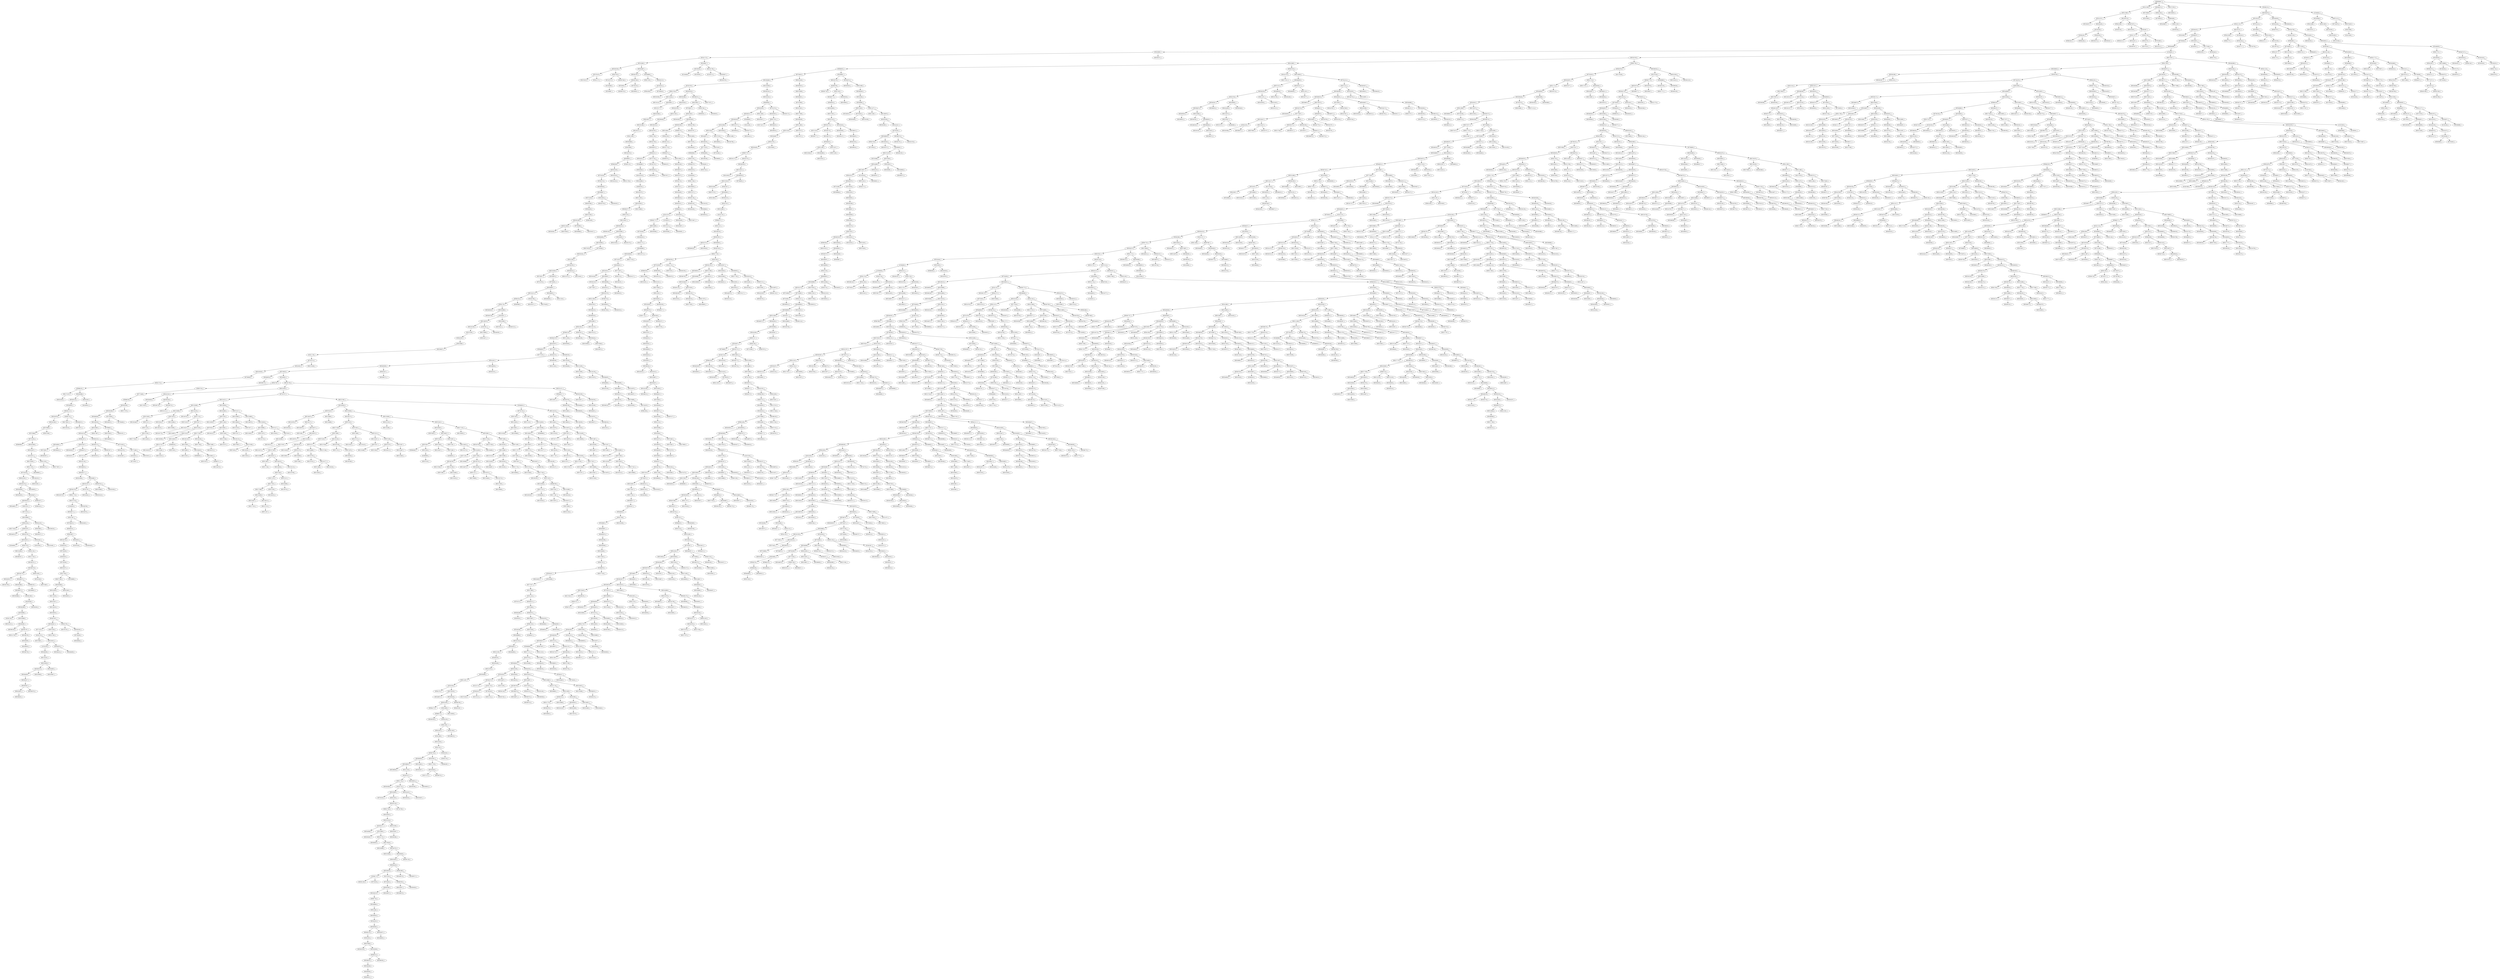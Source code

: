 digraph tree {
    "MN908947_3";
    "MT412290_1";
    "MN908947_3";
    "MW064374_1";
    "MT276600_1";
    "MT232683_1";
    "MT641538_1";
    "MT706419_1";
    "MT683406_1";
    "MT450962_1";
    "MT811550_1";
    "MT385444_1";
    "MW273795_1";
    "MW190833_1";
    "MT012098_1";
    "MT252797_1";
    "MT259287_1";
    "MW593405_1";
    "MT259236_1";
    "MT982402_1";
    "MT982401_1";
    "MT982404_1";
    "MT461654_1";
    "MW593574_1";
    "MW593447_1";
    "MW190730_1";
    "MT642289_1";
    "MT293156_1";
    "MW467507_1";
    "MW191091_1";
    "MT263387_1";
    "MT821747_1";
    "MT834213_1";
    "MT534337_1";
    "MW483167_1";
    "MT632790_1";
    "MT020781_2";
    "MT374101_1";
    "MT791883_1";
    "MW191512_1";
    "MT460124_1";
    "MW584978_1";
    "MT479224_1";
    "MT451119_1";
    "MT263416_1";
    "MT632803_1";
    "MT499187_1";
    "MT706340_1";
    "MW064699_1";
    "MT450993_1";
    "MT447176_1";
    "MT252800_1";
    "MW593358_1";
    "MT370518_1";
    "MT479223_1";
    "MT451172_1";
    "MT827818_1";
    "MT159715_2";
    "MT246489_1";
    "MT358687_1";
    "MW467440_1";
    "MW593887_1";
    "MW593762_1";
    "MW467439_1";
    "MT326041_1";
    "MW064726_1";
    "MT704128_1";
    "MW598421_1";
    "MT449664_1";
    "MT627292_1";
    "MT628123_1";
    "MT263414_1";
    "MT642083_1";
    "MT786438_1";
    "MT459837_1";
    "MT259282_1";
    "MT246488_1";
    "MT259262_1";
    "MW181706_1";
    "MT292574_1";
    "MW593827_1";
    "MW593793_1";
    "MW583372_1";
    "LC594651_1";
    "MW550709_1";
    "MW419982_1";
    "MT968055_1";
    "MT739435_1";
    "MW206460_1";
    "MT192765_1";
    "MW617618_1";
    "MW550594_1";
    "MW134344_1";
    "MW134141_1";
    "MW509811_1";
    "MT470177_1";
    "MW420488_1";
    "MW616871_1";
    "MW191489_1";
    "MW194121_1";
    "MT811398_1";
    "MW593889_1";
    "MT952688_1";
    "MW548726_1";
    "MW086921_1";
    "MT890289_1";
    "MW505209_1";
    "MT750160_1";
    "MT358716_1";
    "MW596049_1";
    "MW566857_1";
    "MT374108_1";
    "MW067684_1";
    "MT834038_1";
    "MW522394_1";
    "MW030198_1";
    "MW021458_1";
    "MW592847_1";
    "MW070040_1";
    "MT706396_1";
    "MW566880_1";
    "MW550327_1";
    "MT981460_1";
    "MT810919_1";
    "MW433759_1";
    "MW593435_1";
    "MW545243_1";
    "MW545318_1";
    "MW521706_1";
    "MT482118_1";
    "MW562034_1";
    "MW593468_1";
    "MW454428_1";
    "MW505259_1";
    "MW521492_1";
    "MW586406_1";
    "MW206216_1";
    "MW340785_1";
    "MT821709_1";
    "MW342706_1";
    "MW064670_1";
    "MT800515_1";
    "MT632815_1";
    "MT496989_1";
    "MT628040_1";
    "MW454559_1";
    "MW420864_1";
    "MT883503_1";
    "MW420570_1";
    "MW211002_1";
    "MW550585_1";
    "MW065377_1";
    "MT821533_1";
    "MW134437_1";
    "MW084516_1";
    "MW065100_1";
    "MW035965_1";
    "MW064606_1";
    "MW190994_1";
    "MW578250_1";
    "MT704049_1";
    "MW581641_1";
    "MT412264_1";
    "MW338763_1";
    "MW228260_1";
    "MT576027_1";
    "MT745765_1";
    "MT558679_1";
    "MT795901_1";
    "MW566867_1";
    "MW134115_1";
    "MT882324_1";
    "MT831745_1";
    "MW586548_1";
    "MW550096_1";
    "MW560749_1";
    "MT834657_1";
    "MW130876_1";
    "MW181593_1";
    "MT470160_1";
    "MT843303_1";
    "MT810698_1";
    "MW208037_1";
    "MT811706_1";
    "MT745714_1";
    "MT810922_1";
    "MW420039_1";
    "MT786836_1";
    "MT831754_1";
    "MT966105_1";
    "MW173152_1";
    "MW035930_1";
    "MW495886_1";
    "MW483140_1";
    "MT509650_1";
    "MW491113_1";
    "MW539793_1";
    "MW545189_1";
    "MT370889_1";
    "MT370988_1";
    "MT731654_1";
    "MT860690_1";
    "MW342069_1";
    "MW545267_1";
    "MT810975_1";
    "MW276300_1";
    "MW217301_1";
    "MT750109_1";
    "MW031033_1";
    "MW505276_1";
    "MW593609_1";
    "MW583362_1";
    "MW406487_1";
    "MW384424_1";
    "MW446821_1";
    "MT937811_1";
    "MT757013_1";
    "MW539693_1";
    "MT641644_1";
    "MW173433_1";
    "MT981087_1";
    "MW449514_1";
    "MW433762_1";
    "MW550021_1";
    "MT846691_1";
    "MT831782_1";
    "MW134364_1";
    "MW486197_1";
    "MT451145_1";
    "MW217343_1";
    "MW190731_1";
    "MW286759_1";
    "MW340776_1";
    "MW593051_1";
    "MW592766_1";
    "MW486373_1";
    "MW482888_1";
    "MW389573_1";
    "MW585889_1";
    "MW065368_1";
    "MT439260_1";
    "MW590388_1";
    "MT358689_1";
    "MT467240_1";
    "MW332222_1";
    "MW520888_1";
    "MW495991_1";
    "MW586139_1";
    "MW592787_1";
    "MW521763_1";
    "MW509795_1";
    "MW585885_1";
    "MW390833_1";
    "MW590730_1";
    "MW592854_1";
    "MT966228_1";
    "MW586852_1";
    "MW621462_1";
    "MT520198_1";
    "MT873490_1";
    "MT952642_1";
    "MT952643_1";
    "MW205981_1";
    "MT834159_1";
    "MT833985_1";
    "MW593571_1";
    "MW206328_1";
    "MT981457_1";
    "MT981455_1";
    "MW549820_1";
    "MW199150_1";
    "MW031802_1";
    "MW496061_1";
    "MT811526_1";
    "MW586375_1";
    "MW577807_1";
    "MT821569_1";
    "MT992733_1";
    "MW276612_1";
    "MW228228_1";
    "MW566252_1";
    "MT873372_1";
    "MT635405_1";
    "MW490815_1";
    "MW474346_1";
    "LC567851_1";
    "MW276606_1";
    "MT614457_1";
    "MW449292_1";
    "MT422806_1";
    "MT676415_1";
    "MW495132_1";
    "MT893683_1";
    "MT434799_1";
    "MW545471_1";
    "MW279458_1";
    "MW566855_1";
    "MW460630_1";
    "MT811530_1";
    "MW494310_1";
    "MW522373_1";
    "MW134441_1";
    "MT345855_1";
    "MW425563_1";
    "MW420179_1";
    "MW473688_1";
    "MT757104_1";
    "MT163720_1";
    "MW586343_1";
    "MW566251_1";
    "MT937817_1";
    "MT966163_1";
    "MW596131_1";
    "MW519637_1";
    "MT786811_1";
    "MT831840_1";
    "MW593583_1";
    "MW593308_1";
    "MW065294_1";
    "MW519841_1";
    "MT642226_1";
    "MW491219_1";
    "MW521719_1";
    "MT609575_1";
    "MT609576_1";
    "MW315982_1";
    "MW035549_1";
    "MW586475_1";
    "MW031072_1";
    "MT358718_1";
    "MT913147_1";
    "MW454400_1";
    "MW586419_1";
    "MW491021_1";
    "MT886345_1";
    "MT451876_1";
    "MW067771_1";
    "MW524993_1";
    "MT750446_1";
    "MW485916_1";
    "MT447172_1";
    "MW460668_1";
    "MW040606_1";
    "MT731673_1";
    "MW009055_1";
    "MT520541_1";
    "MW545440_1";
    "MW349067_1";
    "MT293218_1";
    "MT775827_1";
    "MW596066_1";
    "MT834353_1";
    "MW035378_1";
    "MW411883_1";
    "MT919785_1";
    "MW586416_1";
    "MW486326_1";
    "MT810695_1";
    "MT631842_1";
    "MT460128_1";
    "MW064378_1";
    "MW454670_1";
    "MT846632_1";
    "MT772253_1";
    "MT711872_1";
    "MT834078_1";
    "MT614541_1";
    "MW493936_1";
    "MT576026_1";
    "MW486354_1";
    "MW586279_1";
    "MT344952_1";
    "MT947587_1";
    "MT607254_1";
    "MT772486_1";
    "MT966239_1";
    "MW565299_1";
    "MW593406_1";
    "MW486408_1";
    "MW190556_1";
    "MW520882_1";
    "MW545216_1";
    "MT664197_1";
    "MW548941_1";
    "MT370831_1";
    "MW460597_1";
    "MW598425_1";
    "MW023437_1";
    "MW585934_1";
    "MT940473_1";
    "MT334557_1";
    "MW064516_1";
    "MW365274_1";
    "MT706436_1";
    "MT470116_1";
    "MW191140_1";
    "MW389618_1";
    "MW056177_1";
    "MW281864_1";
    "MT834692_1";
    "MW202197_1";
    "MW565704_1";
    "MW420576_1";
    "MW617718_1";
    "MW375729_1";
    "LC593819_1";
    "MW586711_1";
    "MT811497_1";
    "MT786810_1";
    "MW065341_1";
    "MT952697_1";
    "MW240750_1";
    "MT883504_1";
    "MT750458_1";
    "MT856453_1";
    "MT750348_1";
    "MW550372_1";
    "MT477844_1";
    "MW077483_1";
    "MW593689_1";
    "MW523859_1";
    "MW276283_1";
    "MW523457_1";
    "MW134016_1";
    "MW208034_1";
    "MW467487_1";
    "MW206347_1";
    "MT772522_1";
    "MT632782_1";
    "MT370991_1";
    "MW520913_1";
    "LC553259_2";
    "MW406580_1";
    "MW134162_1";
    "MW520928_1";
    "MW483476_1";
    "MW484836_1";
    "MW583317_1";
    "MW365047_1";
    "MW454651_1";
    "MW586455_1";
    "MW580579_1";
    "MW520909_1";
    "MW504605_1";
    "MW550607_1";
    "MT929079_1";
    "MW384414_1";
    "MW484839_1";
    "MT873338_1";
    "MW527392_1";
    "MT632785_1";
    "MW191335_1";
    "MW562045_1";
    "MT758439_1";
    "MW406644_1";
    "MW023461_1";
    "MW040652_1";
    "MT558660_1";
    "MT929032_1";
    "MT834199_1";
    "MW064406_1";
    "MW454561_1";
    "MW338798_1";
    "MW338791_1";
    "MT252781_1";
    "MW543041_1";
    "MW035416_1";
    "MW067813_1";
    "MW524066_1";
    "MW420294_1";
    "MW365023_1";
    "MW067827_1";
    "MW454654_1";
    "MT731933_1";
    "MW454578_1";
    "MW495987_1";
    "MT772460_1";
    "MT929023_1";
    "MT755827_1";
    "MW333012_1";
    "MW617867_1";
    "MT786842_1";
    "MW070050_1";
    "MW548909_1";
    "MT801051_1";
    "MT755600_1";
    "MW549532_1";
    "MT706406_1";
    "MW577076_1";
    "MW181764_1";
    "MW525045_1";
    "MW452542_1";
    "MW593658_1";
    "MW279302_1";
    "MW365356_1";
    "MW548718_1";
    "MW548723_1";
    "MW525113_1";
    "MT745737_1";
    "MW155221_1";
    "MW155088_1";
    "MW153900_1";
    "MT972936_1";
    "MW185446_1";
    "MT972211_1";
    "MT971245_1";
    "MW157045_1";
    "MW277334_1";
    "MW154592_1";
    "MT972978_1";
    "MT970544_1";
    "MW156133_1";
    "MW155694_1";
    "MW153098_1";
    "MW154229_1";
    "MW156733_1";
    "MT971733_1";
    "MT973220_1";
    "MT973017_1";
    "MW154527_1";
    "MW185779_1";
    "MW321404_1";
    "MW154802_1";
    "MT972518_1";
    "MW156309_1";
    "MW154932_1";
    "MW157147_1";
    "MW156220_1";
    "MW155481_1";
    "MW154523_1";
    "MT969540_1";
    "MT973291_1";
    "MW156394_1";
    "MW185683_1";
    "MT971033_1";
    "MW153629_1";
    "MT972198_1";
    "MT970452_1";
    "MW277538_1";
    "MW185145_1";
    "MW155981_1";
    "MT970863_1";
    "MW153301_1";
    "MW156426_1";
    "MT969650_1";
    "MW156912_1";
    "MT972014_1";
    "MT969711_1";
    "MW154479_1";
    "MW185280_1";
    "MT971769_1";
    "MT971688_1";
    "MW184732_1";
    "MW156941_1";
    "MW184223_1";
    "MT972380_1";
    "MW157049_1";
    "MW155375_1";
    "MW185153_1";
    "MW276922_1";
    "MW157009_1";
    "MT972924_1";
    "MW156181_1";
    "MW153610_1";
    "MT973137_1";
    "MW154965_1";
    "MW156940_1";
    "MW153195_1";
    "MT971427_1";
    "MT972877_1";
    "MW153889_1";
    "MW156876_1";
    "MW155628_1";
    "MW156698_1";
    "MW153635_1";
    "MT971970_1";
    "MW153716_1";
    "MT973127_1";
    "MW155934_1";
    "MT972615_1";
    "MW156388_1";
    "MW185513_1";
    "MW157081_1";
    "MW184045_1";
    "MT970416_1";
    "MW156070_1";
    "MW156792_1";
    "MW185556_1";
    "MW154172_1";
    "MW184879_1";
    "MW184371_1";
    "MT972861_1";
    "MW185073_1";
    "MW156787_1";
    "MW153209_1";
    "MW157007_1";
    "MW153574_1";
    "MW157108_1";
    "MW155066_1";
    "MW184527_1";
    "MT971892_1";
    "MT971746_1";
    "MW156233_1";
    "MW156264_1";
    "MT971440_1";
    "MT971214_1";
    "MW277622_1";
    "MW277086_1";
    "MW155936_1";
    "MW154407_1";
    "MW277332_1";
    "MW156213_1";
    "MW157152_1";
    "MT971207_1";
    "MT972536_1";
    "MW184524_1";
    "MT973121_1";
    "MW320999_1";
    "MW156743_1";
    "MW155110_1";
    "MW155768_1";
    "MW185140_1";
    "MW153428_1";
    "MT970178_1";
    "MW156047_1";
    "MW156408_1";
    "MT971090_1";
    "MW154663_1";
    "MW154699_1";
    "MW155648_1";
    "MW185274_1";
    "MT972535_1";
    "MW277439_1";
    "MT971999_1";
    "MT973163_1";
    "MT973271_1";
    "MW154680_1";
    "MW155792_1";
    "MW276742_1";
    "MW154777_1";
    "MT971466_1";
    "MW154624_1";
    "MW156180_1";
    "MW157166_1";
    "MW153140_1";
    "MW157046_1";
    "MW185769_1";
    "MT971741_1";
    "MT971676_1";
    "MW185044_1";
    "MW185269_1";
    "MT972832_1";
    "MT971966_1";
    "MW157212_1";
    "MW155441_1";
    "MW155418_1";
    "MT973213_1";
    "MW155557_1";
    "MT973257_1";
    "MW155468_1";
    "MT973196_1";
    "MT973279_1";
    "MT973264_1";
    "MW184122_1";
    "MT973267_1";
    "MW155467_1";
    "MW155483_1";
    "MW155994_1";
    "MW321316_1";
    "MW154289_1";
    "MT970185_1";
    "MW185655_1";
    "MT970820_1";
    "MW156057_1";
    "MT973342_1";
    "MT970387_1";
    "MT969400_1";
    "MT973054_1";
    "MT969984_1";
    "MT973130_1";
    "MT971938_1";
    "MW153457_1";
    "MT971882_1";
    "MT969955_1";
    "MT972087_1";
    "MT971581_1";
    "MW154810_1";
    "MW153176_1";
    "MW154359_1";
    "MT971291_1";
    "MW184795_1";
    "MW157064_1";
    "MW154788_1";
    "MT971895_1";
    "MW154490_1";
    "MW154254_1";
    "MT971994_1";
    "MW156069_1";
    "MW185753_1";
    "MW154675_1";
    "MW184592_1";
    "MT971311_1";
    "MW276809_1";
    "MT973074_1";
    "MW154484_1";
    "MW153710_1";
    "MW157062_1";
    "MW156884_1";
    "MW277432_1";
    "MW156050_1";
    "MT970891_1";
    "MW157184_1";
    "MW320746_1";
    "MW184694_1";
    "MW157209_1";
    "MT971865_1";
    "MW184282_1";
    "MW153862_1";
    "MW153120_1";
    "MW155682_1";
    "MW155459_1";
    "MW184697_1";
    "MW184345_1";
    "MW156185_1";
    "MT971778_1";
    "MW184906_1";
    "MT971590_1";
    "MT969910_1";
    "MT745743_1";
    "MT971933_1";
    "MW153933_1";
    "MW156621_1";
    "MW155206_1";
    "MW183986_1";
    "MT971867_1";
    "MT971219_1";
    "MW154309_1";
    "MW154355_1";
    "MW156566_1";
    "MW156923_1";
    "MW156472_1";
    "MW156307_1";
    "MT971737_1";
    "MT972865_1";
    "MT972927_1";
    "MT970750_1";
    "MW153286_1";
    "MW277262_1";
    "MW185343_1";
    "MT971202_1";
    "MW156398_1";
    "MW277515_1";
    "MW185028_1";
    "MT969492_1";
    "MW156240_1";
    "MT969769_1";
    "MT972341_1";
    "MW277467_1";
    "MW153972_1";
    "MW185572_1";
    "MT972939_1";
    "MW321329_1";
    "MW155098_1";
    "MW184138_1";
    "MW320971_1";
    "MT969706_1";
    "MT972725_1";
    "MW156308_1";
    "MT972886_1";
    "MW184166_1";
    "MW185107_1";
    "MW155107_1";
    "MW156777_1";
    "MW153277_1";
    "MW155507_1";
    "MW156195_1";
    "MW277307_1";
    "MT972209_1";
    "MW185152_1";
    "MW321337_1";
    "MW153293_1";
    "MW157183_1";
    "MW157022_1";
    "MW277047_1";
    "MT972948_1";
    "MT971971_1";
    "MW156986_1";
    "MW153847_1";
    "MW321346_1";
    "MW155974_1";
    "MT969998_1";
    "MW154519_1";
    "MT971403_1";
    "MW154941_1";
    "MW155079_1";
    "MW153238_1";
    "MW155873_1";
    "MT972872_1";
    "MT745717_1";
    "MW185678_1";
    "MT971585_1";
    "MW155409_1";
    "MW156909_1";
    "MT971887_1";
    "MW184599_1";
    "MW156957_1";
    "MW154532_1";
    "MT972457_1";
    "MT972495_1";
    "MW156365_1";
    "MW157201_1";
    "MT973280_1";
    "MW155544_1";
    "MT970457_1";
    "MT973020_1";
    "MW277337_1";
    "MW185142_1";
    "MW277421_1";
    "MW156866_1";
    "MW155396_1";
    "MW156824_1";
    "MW156559_1";
    "MT971818_1";
    "MW251511_1";
    "MT846417_1";
    "MW519671_1";
    "MW565765_1";
    "MW064788_1";
    "MW523882_1";
    "MW586484_1";
    "MW528761_1";
    "MW206357_1";
    "MW586244_1";
    "MT913010_1";
    "MW564864_1";
    "MW302336_1";
    "MW519871_1";
    "MW295556_1";
    "MW518186_1";
    "MW560822_1";
    "MT834187_1";
    "MW586272_1";
    "MW549926_1";
    "MW583181_1";
    "MW486268_1";
    "MW411645_1";
    "MW486256_1";
    "MW578236_1";
    "MW280468_1";
    "MW474209_1";
    "MW521808_1";
    "MW548292_1";
    "MW134139_1";
    "MW315976_1";
    "MW566492_1";
    "MT846689_1";
    "MW420256_1";
    "MW592896_1";
    "MW586007_1";
    "MW565237_1";
    "MW505192_1";
    "MW596162_1";
    "MW280516_1";
    "MW576986_1";
    "MW435658_1";
    "MW134353_1";
    "MT981094_1";
    "MW523879_1";
    "MW246597_1";
    "MW211004_1";
    "MW595909_1";
    "MT607612_1";
    "MW485290_1";
    "MW306444_1";
    "MW550609_1";
    "MW070048_1";
    "MW420874_1";
    "MW134119_1";
    "MW474123_1";
    "MT380728_1";
    "MW566563_1";
    "MW487294_1";
    "MW483554_1";
    "MW521458_1";
    "MW586163_1";
    "MT772297_1";
    "MT655742_1";
    "MW206191_1";
    "MW454127_1";
    "MW217319_1";
    "MW519712_1";
    "MW585909_1";
    "LC556322_1";
    "MT470113_1";
    "MW592885_1";
    "MW485801_1";
    "MT929055_1";
    "MW035465_1";
    "MW403607_1";
    "MW374917_1";
    "MT806176_1";
    "MW550171_1";
    "MT925989_1";
    "MW276192_1";
    "MW306440_1";
    "MW403769_1";
    "MW403767_1";
    "MT467262_1";
    "MT800041_1";
    "MT509505_1";
    "MW577871_1";
    "MW228266_1";
    "MW365245_1";
    "MW550243_1";
    "MT646082_1";
    "MT920039_1";
    "MW494311_1";
    "MW406539_1";
    "MT952608_1";
    "MT873293_1";
    "MW446871_1";
    "MW288263_1";
    "MT772535_1";
    "MT860684_1";
    "MT831205_1";
    "MT846579_1";
    "MT834019_1";
    "MT846494_1";
    "MW617540_1";
    "MW206620_1";
    "MT873272_1";
    "MW491184_1";
    "MT460140_1";
    "MW483448_1";
    "MT459846_1";
    "MW586554_1";
    "MW518150_1";
    "MT594401_1";
    "MT007544_1";
    "MT890669_1";
    "MW288269_1";
    "MW596062_1";
    "MT679192_1";
    "MT791940_1";
    "MW127520_1";
    "MW266942_1";
    "MW340768_1";
    "MW559043_1";
    "MW621466_1";
    "MW519737_1";
    "MW586454_1";
    "MW504775_1";
    "MW454414_1";
    "MT496993_1";
    "MT451881_1";
    "MT811489_1";
    "MW420457_1";
    "MT745733_1";
    "MW585923_1";
    "MW617551_1";
    "MT972437_1";
    "MW598423_1";
    "MW598424_1";
    "MW583174_1";
    "MW023449_1";
    "MW495910_1";
    "MW070099_1";
    "MW586561_1";
    "MT741096_1";
    "MW197491_1";
    "MW577066_1";
    "MW206289_1";
    "MT811466_1";
    "MT873328_1";
    "MW564967_1";
    "MT810705_1";
    "MW593482_1";
    "MT997747_1";
    "MW202175_1";
    "MW454755_1";
    "MW590358_1";
    "MW134312_1";
    "MW420653_1";
    "MW486330_1";
    "MW474354_1";
    "MW035460_1";
    "MW075753_1";
    "MT642267_1";
    "MW585861_1";
    "MT451882_1";
    "MW365232_1";
    "MT451232_1";
    "MW523992_1";
    "MT451162_1";
    "MT664727_1";
    "MT811521_1";
    "MW206229_1";
    "MW067822_1";
    "MW332731_1";
    "MW486426_1";
    "MW558349_1";
    "MW586362_1";
    "MW467433_1";
    "MW617726_1";
    "MW509794_1";
    "MT750168_1";
    "MT890358_1";
    "MW411888_1";
    "MW550351_1";
    "MW525101_1";
    "MW273845_1";
    "MT911825_1";
    "MW584952_1";
    "MT520500_1";
    "MW460578_1";
    "MT997735_1";
    "MT843300_1";
    "MT929025_1";
    "MT831742_1";
    "MW010251_1";
    "MT846010_1";
    "MW592822_1";
    "MW446828_1";
    "MW064618_1";
    "MT450915_1";
    "MW586245_1";
    "MW428253_1";
    "MT810510_1";
    "MW520887_1";
    "MW288267_1";
    "MW181590_1";
    "MW586510_1";
    "MW523819_1";
    "MW064913_1";
    "MT576643_1";
    "MW049006_1";
    "MW586572_1";
    "MW403564_1";
    "MT612154_1";
    "MW550369_1";
    "MT818584_1";
    "MW550373_1";
    "MT536976_1";
    "MW598430_1";
    "MT326092_1";
    "MT843317_1";
    "MW340745_1";
    "MT873510_1";
    "MT795873_1";
    "MW524907_1";
    "MW173427_1";
    "MW577041_1";
    "MW589577_1";
    "MT834197_1";
    "MT648830_1";
    "MT821769_1";
    "MT506901_1";
    "MW460667_1";
    "MW495874_1";
    "MW483366_1";
    "MW595948_1";
    "MW524946_1";
    "MW273823_1";
    "MT847212_1";
    "MT496976_1";
    "MT385447_1";
    "MW454622_1";
    "MT345880_1";
    "MT777677_1";
    "MT477860_1";
    "MT811545_1";
    "MT791312_1";
    "MW495212_1";
    "MT873064_1";
    "MW064498_1";
    "MT628202_1";
    "MT806761_1";
    "MW070087_1";
    "MT997204_1";
    "MT539166_1";
    "MW406668_1";
    "MW191234_1";
    "MT834635_1";
    "MW521581_1";
    "MT846539_1";
    "MW565408_1";
    "MW519795_1";
    "MW585898_1";
    "MT811487_1";
    "MT831644_1";
    "MT952701_1";
    "MW578259_1";
    "MW446873_1";
    "MW280548_1";
    "MW031065_1";
    "MT664175_1";
    "MT810693_1";
    "MT966179_1";
    "MW483540_1";
    "MT581426_1";
    "MT811681_1";
    "MT614453_1";
    "MT951960_1";
    "MW310444_1";
    "MT611451_1";
    "MT467250_1";
    "MW486363_1";
    "MW298643_1";
    "MW298639_1";
    "MT412256_1";
    "MW491207_1";
    "MT811744_1";
    "MW562800_1";
    "MT451733_1";
    "MW205995_1";
    "MT791923_1";
    "MT821620_1";
    "MW591259_1";
    "MW617545_1";
    "MW420035_1";
    "MW525104_1";
    "MW065317_1";
    "MW540083_1";
    "MT510693_1";
    "MW565481_1";
    "MW521722_1";
    "MW460634_1";
    "MW279456_1";
    "MW550696_1";
    "MW240755_1";
    "MW525069_1";
    "MW306385_1";
    "MW035933_1";
    "MW064428_1";
    "MW346340_1";
    "MT806770_1";
    "MW001265_1";
    "MT791854_1";
    "MT873353_1";
    "MT704042_1";
    "MW001902_1";
    "MW206120_1";
    "MT997740_1";
    "MW389604_1";
    "MT810492_1";
    "MW306434_1";
    "MT350253_1";
    "MW566562_1";
    "MW065120_1";
    "MT952624_1";
    "MW079840_1";
    "MW582238_1";
    "MW190289_1";
    "MT890210_1";
    "MW586255_1";
    "MW346348_1";
    "MW406564_1";
    "MW065012_1";
    "MW486263_1";
    "MW403672_1";
    "MW406620_1";
    "MW430972_1";
    "MT806790_1";
    "MW424971_1";
    "MW596076_1";
    "MW585926_1";
    "MT981089_1";
    "MW449278_1";
    "MW586727_1";
    "MW491158_1";
    "MW522383_1";
    "MW035497_1";
    "MW565360_1";
    "MT745708_1";
    "MW454416_1";
    "MW590343_1";
    "MW550397_1";
    "MW208014_1";
    "MW565594_1";
    "MW509810_1";
    "MW523842_1";
    "MW583307_1";
    "MT520301_1";
    "MW577763_1";
    "MW295640_1";
    "MT972113_1";
    "MW586753_1";
    "MT994395_1";
    "MT461645_1";
    "MT642158_1";
    "MT831189_1";
    "MW586019_1";
    "MW134006_1";
    "MW064780_1";
    "MW467497_1";
    "MW494060_1";
    "MT873269_1";
    "MT886347_1";
    "MW581618_1";
    "MW460884_1";
    "MT846583_1";
    "MT846618_1";
    "MW581628_1";
    "MW577100_1";
    "MW535269_1";
    "MW485415_1";
    "MW001250_1";
    "MW482946_1";
    "MW420350_1";
    "MT811296_1";
    "MW566946_1";
    "MW518144_1";
    "MT821624_1";
    "MT834090_1";
    "MW474178_1";
    "MT873270_1";
    "MW539875_1";
    "MT873462_1";
    "MT873402_1";
    "MW276645_1";
    "MW467477_1";
    "MW485257_1";
    "MW075782_1";
    "MW365359_1";
    "MT499217_1";
    "MT890296_1";
    "MW545214_1";
    "MT892976_1";
    "MT811755_1";
    "MT873332_1";
    "MW583259_1";
    "MT831593_1";
    "MW591225_1";
    "MW560825_1";
    "MW560793_1";
    "MW521568_1";
    "MW593682_1";
    "MW550346_1";
    "MW495159_1";
    "MW474304_1";
    "MW306348_1";
    "MW420342_1";
    "MW505150_1";
    "MW446234_1";
    "MW577062_1";
    "MW617670_1";
    "MW548905_1";
    "MW495221_1";
    "MW420858_1";
    "MW460654_1";
    "MW424945_1";
    "MW420357_1";
    "MW420829_1";
    "MW420406_1";
    "MW586422_1";
    "MW420051_1";
    "MW550010_1";
    "MW449470_1";
    "MW583120_1";
    "MW474117_1";
    "MW460620_1";
    "MW577783_1";
    "MW550516_1";
    "MW550491_1";
    "MW420180_1";
    "MT997215_1";
    "MW525081_1";
    "MW519670_1";
    "MW420258_1";
    "MW564703_1";
    "MW491116_1";
    "MT786835_1";
    "MT520495_1";
    "MT873373_1";
    "MT873472_1";
    "MT506907_1";
    "MW550720_1";
    "MT806796_1";
    "MW067744_1";
    "MT811505_1";
    "MW490775_1";
    "MT846520_1";
    "MW505080_1";
    "MW575561_1";
    "MW521423_1";
    "MW505174_1";
    "MT371019_1";
    "MW560777_1";
    "MT539176_1";
    "MW190273_1";
    "MT566435_1";
    "MT811490_1";
    "MW523844_1";
    "MW495989_1";
    "MW525022_1";
    "MT873167_1";
    "MT972160_1";
    "MT334540_1";
    "MW365080_1";
    "MW583147_1";
    "MW206013_1";
    "MW586402_1";
    "MW491054_1";
    "MW566543_1";
    "MW565028_1";
    "MW549943_1";
    "MT263074_1";
    "MW565033_1";
    "MT821606_1";
    "MW586285_1";
    "MT520284_1";
    "MT506885_1";
    "MT873160_1";
    "MT184910_1";
    "MT758202_1";
    "MW565486_1";
    "MW518169_1";
    "MT811477_1";
    "MT811408_1";
    "MW136878_1";
    "MW581636_1";
    "MW583365_1";
    "MW454547_1";
    "MT791855_1";
    "MW599629_1";
    "MT655746_1";
    "MT755916_1";
    "MW206240_1";
    "MW545275_1";
    "MW490631_1";
    "MW474216_1";
    "MT232696_1";
    "MT675956_1";
    "MW544893_1";
    "MW130877_1";
    "MT810522_1";
    "MW495978_1";
    "MT731665_1";
    "MW599646_1";
    "MT791944_1";
    "MT831854_1";
    "MW593855_1";
    "MW583289_1";
    "MW599647_1";
    "MW049009_1";
    "MT831662_1";
    "MT818579_1";
    "MT627925_1";
    "MW483243_1";
    "MT890294_1";
    "MW010252_1";
    "MW540049_1";
    "MW406581_1";
    "MT506707_1";
    "MW586367_1";
    "MW549938_1";
    "MT913139_1";
    "MW600632_1";
    "MT459896_1";
    "MW535176_1";
    "MT755884_1";
    "MT750063_1";
    "MT740381_1";
    "MW586414_1";
    "MT642127_1";
    "MW496094_1";
    "MW389600_1";
    "MW521800_1";
    "MW490575_1";
    "MW462654_1";
    "MW593606_1";
    "MW454393_1";
    "MT907517_1";
    "MT345871_1";
    "MT786802_1";
    "MW332712_1";
    "MT482128_1";
    "MT664109_1";
    "MW483430_1";
    "MW446832_1";
    "MW195536_1";
    "MW420612_1";
    "MW522419_1";
    "MW565495_1";
    "MT706323_1";
    "MW411922_1";
    "MW349074_1";
    "MW545240_1";
    "MW545447_1";
    "MW518815_1";
    "MW340772_1";
    "MW340753_1";
    "MW522399_1";
    "MT459893_1";
    "MT873099_1";
    "MT742783_1";
    "MW286752_1";
    "MT628171_1";
    "MT628170_1";
    "MW420761_1";
    "MT806798_1";
    "MT847215_1";
    "MW406505_1";
    "MT439318_1";
    "MT370880_1";
    "MT981438_1";
    "MW493951_1";
    "MW460650_1";
    "MW460596_1";
    "MW565841_1";
    "MW519656_1";
    "MW030239_1";
    "MT844025_1";
    "MW075762_1";
    "MW495197_1";
    "MT834625_1";
    "MW520935_1";
    "MT627920_1";
    "MW040653_1";
    "MT889692_1";
    "MW483198_1";
    "MT833965_1";
    "MW566542_1";
    "MW365283_1";
    "MW467488_1";
    "MW550257_1";
    "MW240743_1";
    "MT467251_1";
    "MT886335_1";
    "MT913134_1";
    "MW522482_1";
    "MT528614_1";
    "MT750197_1";
    "MT614542_1";
    "MW528824_1";
    "MW550006_1";
    "MW483463_1";
    "MW565076_1";
    "MT358637_1";
    "MW365297_1";
    "MW280529_1";
    "MW279435_1";
    "MW279431_1";
    "MW566181_1";
    "MT847211_1";
    "MT847227_1";
    "MT750122_1";
    "MW539800_1";
    "MW064958_1";
    "MW495927_1";
    "MW565623_1";
    "MW420895_1";
    "MT745742_1";
    "MW206509_1";
    "MT821755_1";
    "MT461630_1";
    "MW486364_1";
    "MW280457_1";
    "MT806806_1";
    "MW577111_1";
    "MT810703_1";
    "MW566491_1";
    "MW035506_1";
    "MT291835_2";
    "MT292573_1";
    "MT252753_1";
    "MT641759_1";
    "MT385432_1";
    "MT470100_1";
    "MT470122_1";
    "MT706146_1";
    "MT627414_1";
    "MW467455_1";
    "MT520497_1";
    "MT873206_1";
    "MT628268_1";
    "MW548328_1";
    "MT844026_1";
    "MW023424_1";
    "MW524997_1";
    "MW268706_1";
    "MW561244_1";
    "MW286578_1";
    "MW549971_1";
    "MW590723_1";
    "MW590718_1";
    "MT873433_1";
    "MT820132_1";
    "MW566508_1";
    "MW420146_1";
    "MW519862_1";
    "MW237743_1";
    "MW599681_1";
    "MW521693_1";
    "MT882319_1";
    "MW517754_1";
    "MW560782_1";
    "MW549935_1";
    "MW524869_1";
    "MT435083_1";
    "MW594055_1";
    "MW550140_1";
    "MW035569_1";
    "MW276579_1";
    "MW519852_1";
    "MW332893_1";
    "MW616840_1";
    "MW524923_1";
    "MW276388_1";
    "MW586352_1";
    "MT940476_1";
    "MT385417_1";
    "MW550493_1";
    "MT740441_1";
    "MW532098_1";
    "MW523801_1";
    "MW586420_1";
    "MW586530_1";
    "MW589631_1";
    "MW585828_1";
    "MT811518_1";
    "MW467467_1";
    "MT470132_1";
    "MW446875_1";
    "MW491132_1";
    "MW550725_1";
    "MW590356_1";
    "MW411907_1";
    "MW454528_1";
    "MW075798_1";
    "MW562764_1";
    "MT641535_1";
    "MW486322_1";
    "MW411932_1";
    "MW525010_1";
    "MW596157_1";
    "MT811511_1";
    "MW522429_1";
    "MW496003_1";
    "MT831659_1";
    "MW067693_1";
    "MW242671_1";
    "MW593085_1";
    "MW585936_1";
    "MW520880_1";
    "MT810839_1";
    "MT846642_1";
    "MT929066_1";
    "MW491069_1";
    "MW491095_1";
    "MW583135_1";
    "MW523856_1";
    "MW001673_1";
    "MT470168_1";
    "MW056136_1";
    "MW518195_1";
    "MW566234_1";
    "MW505010_1";
    "MT810951_1";
    "MT811310_1";
    "MT520398_1";
    "MW065092_1";
    "MW550661_1";
    "MW446839_1";
    "MW195532_1";
    "MW519655_1";
    "MW243998_1";
    "MW521676_1";
    "MW566823_1";
    "MW566841_1";
    "MW242706_1";
    "MW420507_1";
    "MW420685_1";
    "MW599553_1";
    "MW495170_1";
    "MW596090_1";
    "MW586830_1";
    "MW550258_1";
    "MW545227_1";
    "MW338782_1";
    "MW575576_1";
    "MW577073_1";
    "MW517346_1";
    "MW621433_1";
    "MW520923_1";
    "MW565851_1";
    "MW449351_1";
    "MT929099_1";
    "MT834324_1";
    "MW550146_1";
    "MW528795_1";
    "MW523887_1";
    "MT831680_1";
    "MT831631_1";
    "MT831534_1";
    "MT831629_1";
    "MT873334_1";
    "MW001249_1";
    "MW471400_1";
    "MW446830_1";
    "MW519647_1";
    "MW484843_1";
    "MW544894_1";
    "MW583184_1";
    "MW484837_1";
    "MW001273_1";
    "MW590387_1";
    "MT750084_1";
    "MW540270_1";
    "MW540269_1";
    "MW523885_1";
    "MW550001_1";
    "MT847220_1";
    "MW485358_1";
    "MW550527_1";
    "MT810613_1";
    "MT958212_1";
    "MW495080_1";
    "MW564769_1";
    "MT811707_1";
    "MW310429_1";
    "MW228224_1";
    "MW420297_1";
    "MW586461_1";
    "MW486316_1";
    "MW577050_1";
    "MW564697_1";
    "MW565103_1";
    "MW565776_1";
    "MW424860_1";
    "MW456917_1";
    "MW345284_1";
    "MW495179_1";
    "MT806783_1";
    "MW505284_1";
    "MW586012_1";
    "MT810903_1";
    "MW566957_1";
    "MW519866_1";
    "MT997208_1";
    "MW483829_1";
    "MW596015_1";
    "MW524016_1";
    "MW550502_1";
    "MW485911_1";
    "LC547530_1";
    "MW276208_1";
    "MW411911_1";
    "MW405472_1";
    "MW565227_1";
    "MW240759_1";
    "MT642193_1";
    "MW522457_1";
    "MW539878_1";
    "MW276631_1";
    "MW276315_1";
    "MW565437_1";
    "MT997972_1";
    "MW001901_1";
    "MW566550_1";
    "MW446870_1";
    "MT632962_1";
    "MW596154_1";
    "MT598177_1";
    "MW040640_1";
    "MW075742_1";
    "MW340781_1";
    "MW596138_1";
    "MW517343_1";
    "MW127515_1";
    "MW127549_1";
    "MT831638_1";
    "MW474307_1";
    "MT601294_1";
    "MT731664_1";
    "MT607974_1";
    "MW292647_1";
    "MW583214_1";
    "MT820477_1";
    "MW424869_1";
    "MW549749_1";
    "MW491144_1";
    "MT520523_1";
    "MW520921_1";
    "MW288255_1";
    "MW276202_1";
    "MW617622_1";
    "MW075786_1";
    "MW453126_1";
    "MW560823_1";
    "MW242649_1";
    "MT655745_1";
    "MW540032_1";
    "MW292646_1";
    "MT800887_1";
    "MT520532_1";
    "MT520533_1";
    "MT873330_1";
    "MT873439_1";
    "MT259249_1";
    "MT873242_1";
    "MT642175_1";
    "MW560911_1";
    "MT834103_1";
    "MW483411_1";
    "MT810916_1";
    "MW400961_1";
    "MW549948_1";
    "MW460572_1";
    "MW495230_1";
    "MW586720_1";
    "MW562701_1";
    "MW454738_1";
    "MW067818_1";
    "MW420740_1";
    "MW577011_1";
    "MW519830_1";
    "MW496030_1";
    "MT972152_1";
    "MW593329_1";
    "MT810764_1";
    "MW583347_1";
    "MW586474_1";
    "MW495920_1";
    "MW586010_1";
    "MW523883_1";
    "MW583342_1";
    "MW496050_1";
    "MW486334_1";
    "MW496046_1";
    "MW550161_1";
    "MW524022_1";
    "MW586573_1";
    "MW586254_1";
    "MW349092_1";
    "MW454404_1";
    "MW134374_1";
    "MW525057_1";
    "MT252707_1";
    "MT860693_1";
    "MW365048_1";
    "MT811507_1";
    "MW543030_1";
    "MW525282_1";
    "MW332213_1";
    "MW496026_1";
    "MW523785_1";
    "MW485409_1";
    "MW505227_1";
    "MW460636_1";
    "MW411921_1";
    "MW528771_1";
    "MT704124_1";
    "MT972122_1";
    "MW586380_1";
    "MW586333_1";
    "MW599673_1";
    "MW276370_1";
    "MW550719_1";
    "MW584950_1";
    "MT772487_1";
    "MW228247_1";
    "MT642261_1";
    "MW550596_1";
    "MW586472_1";
    "MW134247_1";
    "MW079835_1";
    "MW433757_1";
    "MW494201_1";
    "MW030275_1";
    "MW517349_1";
    "MW586137_1";
    "MW565539_1";
    "MT259257_1";
    "MW483111_1";
    "MW599679_1";
    "MW560770_1";
    "MT846012_1";
    "MT648676_1";
    "MW454691_1";
    "MW562770_1";
    "MW504767_1";
    "MW504781_1";
    "MW528794_1";
    "MW586712_1";
    "MW452534_1";
    "MW483831_1";
    "MT745651_1";
    "MW447621_1";
    "MW447636_1";
    "MW447637_1";
    "MW467444_1";
    "MW040647_1";
    "MW420298_1";
    "MW559194_1";
    "MW586132_1";
    "MW559173_1";
    "MW562782_1";
    "MW056117_1";
    "MT520200_1";
    "MW240753_1";
    "MW593668_1";
    "MW495121_1";
    "MT947575_1";
    "MW593056_1";
    "MW566239_1";
    "MW525110_1";
    "MW596118_1";
    "MW566501_1";
    "MW565353_1";
    "MW586123_1";
    "MW243997_1";
    "MW483267_1";
    "MW548291_1";
    "MW598429_1";
    "MT997764_1";
    "MT956795_1";
    "MT758193_1";
    "MW593397_1";
    "MT811714_1";
    "MT459838_1";
    "MW309449_1";
    "MT429191_1";
    "MT811689_1";
    "MW389607_1";
    "MT750198_1";
    "MT997214_1";
    "MW276373_1";
    "MW523042_1";
    "MW583273_1";
    "MW065399_1";
    "MW286742_1";
    "MW575577_1";
    "MW575572_1";
    "MW617719_1";
    "MW411947_1";
    "MT750099_1";
    "MW217339_1";
    "MT831860_1";
    "MT755838_1";
    "MW486287_1";
    "MW406535_1";
    "MT772509_1";
    "MW564865_1";
    "MW243003_1";
    "MW020073_1";
    "MT846014_1";
    "MW467425_1";
    "MW521666_1";
    "MW134117_1";
    "MT520537_1";
    "MW420917_1";
    "MT558683_1";
    "MT528600_1";
    "MW550542_1";
    "MW525063_1";
    "MT270108_1";
    "MW593025_1";
    "MT811416_1";
    "MW491049_1";
    "MW491061_1";
    "MW586017_1";
    "MW566253_1";
    "MW065300_1";
    "MW550699_1";
    "MW532101_1";
    "MW390845_1";
    "MW566210_1";
    "MW519801_1";
    "MT520299_1";
    "MW521730_1";
    "MW617535_1";
    "MW583132_1";
    "MW586514_1";
    "MT886375_1";
    "MW280495_1";
    "MW586189_1";
    "MT834642_1";
    "MW474187_1";
    "MT886299_1";
    "MW485803_1";
    "MT745687_1";
    "MT772462_1";
    "MW420254_1";
    "MW446831_1";
    "MW449289_1";
    "MW134446_1";
    "MW389640_1";
    "MW424862_1";
    "MW134454_1";
    "MW181737_1";
    "MW276314_1";
    "MW306406_1";
    "MW550688_1";
    "MW430970_1";
    "MW482869_1";
    "MW420111_1";
    "MW420098_1";
    "MW292641_1";
    "MW550172_1";
    "MW035947_1";
    "MW157242_1";
    "MW590350_1";
    "MT928991_1";
    "MW550544_1";
    "MW577037_1";
    "MW496086_1";
    "MW023547_1";
    "MW134423_1";
    "MW586824_1";
    "MT326173_1";
    "MW565666_1";
    "MW483266_1";
    "MT326090_1";
    "MW564940_1";
    "MT520416_1";
    "MW134346_1";
    "MW134401_1";
    "MW134109_1";
    "MT782378_1";
    "MW053961_1";
    "MW571114_1";
    "MT892996_1";
    "MW583284_1";
    "MW485899_1";
    "MW550716_1";
    "MW031077_1";
    "MT811719_1";
    "MW517337_1";
    "MW483843_1";
    "MW420047_1";
    "MW476697_1";
    "MW586211_1";
    "MW496044_1";
    "MW550470_1";
    "MW276288_1";
    "MW566544_1";
    "MT374109_1";
    "MW067770_1";
    "MW550734_1";
    "MW583179_1";
    "MW518142_1";
    "MT750042_1";
    "MW064825_1";
    "MW486282_1";
    "MW586464_1";
    "MW550092_1";
    "MW035484_1";
    "MT880878_1";
    "MW566206_1";
    "MW467465_1";
    "MT706135_1";
    "MT873060_1";
    "MT873147_1";
    "MW586305_1";
    "MW495878_1";
    "MT444624_1";
    "MW306304_1";
    "MW001236_1";
    "MT834031_1";
    "MW550700_1";
    "MT811716_1";
    "MT419818_1";
    "MT750354_1";
    "MW191282_1";
    "MW505179_1";
    "MW585884_1";
    "MT470219_1";
    "MW484822_1";
    "MT795912_1";
    "MT451181_1";
    "MT847221_1";
    "MT846537_1";
    "MW056159_1";
    "MT461664_1";
    "MT997720_1";
    "MW583374_1";
    "MT937822_1";
    "MT520444_1";
    "LC594650_1";
    "LC594649_1";
    "MT831750_1";
    "MW586144_1";
    "MT451264_1";
    "MT750451_1";
    "MW389603_1";
    "MW521815_1";
    "MT831794_1";
    "MW494370_1";
    "MW559185_1";
    "MW084585_1";
    "MW550234_1";
    "MT873827_1";
    "MW341462_1";
    "MT820131_1";
    "MW491037_1";
    "MT847226_1";
    "MW504765_1";
    "MW565568_1";
    "MW217311_1";
    "MW192088_1";
    "MW246607_1";
    "MW202217_1";
    "MW246613_1";
    "MW485361_1";
    "MW544910_1";
    "MT522855_1";
    "MT886364_1";
    "MW540359_1";
    "MW539762_1";
    "MW561236_1";
    "MW521747_1";
    "MT873154_1";
    "MW453115_1";
    "MT750038_1";
    "MW190510_1";
    "MW496002_1";
    "MW520896_1";
    "MW586248_1";
    "MW424884_1";
    "MT876598_1";
    "MW276318_1";
    "MT704046_1";
    "MW505099_1";
    "MW586393_1";
    "MW482951_1";
    "MT967965_1";
    "MT459852_1";
    "MW446851_1";
    "MW550613_1";
    "MT786336_1";
    "MW079422_1";
    "MW079421_1";
    "MT451239_1";
    "MW523797_1";
    "MW593367_1";
    "MT913150_1";
    "MT293207_1";
    "MW505124_1";
    "MW548951_1";
    "MT581418_1";
    "MT655743_1";
    "MW217367_1";
    "MW539839_1";
    "MW315972_1";
    "MT821587_1";
    "MW192100_1";
    "MW447644_1";
    "MW486275_1";
    "MW523877_1";
    "MT738173_1";
    "MW590389_1";
    "MW550655_1";
    "MW454579_1";
    "MW454614_1";
    "MT937821_1";
    "MT795890_1";
    "MW495186_1";
    "MW280162_1";
    "MW454699_1";
    "MW550224_1";
    "MW217345_1";
    "MW280176_1";
    "MW280185_1";
    "MW280512_1";
    "MW406678_1";
    "MW406682_1";
    "MW406680_1";
    "MT937823_1";
    "MW504614_1";
    "MW423685_2";
    "MW453084_1";
    "MW494388_1";
    "MW550474_1";
    "MT834157_1";
    "MW406527_1";
    "MT873503_1";
    "MT642132_1";
    "MW559167_1";
    "MW535177_1";
    "MW454476_1";
    "MW550560_1";
    "MW023452_1";
    "MW495990_1";
    "MW467453_1";
    "MW509812_1";
    "MT293222_1";
    "MW585892_1";
    "MW430990_1";
    "MW519661_1";
    "MW559207_1";
    "MW273834_1";
    "MW280173_1";
    "MW583326_1";
    "MT967948_1";
    "MT846431_1";
    "MT791950_1";
    "MW580575_1";
    "MW545297_1";
    "MT745663_1";
    "MW583237_1";
    "MW495113_1";
    "MT952656_1";
    "MW134558_1";
    "MW157244_1";
    "MW518847_1";
    "MW496054_1";
    "MT810477_1";
    "MW545321_1";
    "MT370859_1";
    "MT632807_1";
    "MW586799_1";
    "MW560799_1";
    "MW550153_1";
    "MW583244_1";
    "MW586235_1";
    "MW467420_1";
    "MW390835_1";
    "MW217317_1";
    "MW565784_1";
    "MW454391_1";
    "MW486309_1";
    "MT952626_1";
    "MT952630_1";
    "MT952627_1";
    "MT385442_1";
    "MW020082_1";
    "MT831813_1";
    "MT997728_1";
    "MW454582_1";
    "MW550459_1";
    "MT952625_1";
    "MW424915_1";
    "MT509501_1";
    "MW594046_1";
    "MW525107_1";
    "MW593687_1";
    "MT499192_1";
    "MW134562_1";
    "MW190678_1";
    "MW550529_1";
    "MT873113_1";
    "MT601284_1";
    "MW562773_1";
    "MW550103_1";
    "MW518829_1";
    "MT907518_1";
    "MW306424_1";
    "MW523831_1";
    "MW483425_1";
    "MW181579_1";
    "MW596041_1";
    "MW486193_1";
    "MW523810_1";
    "MW190365_1";
    "MT295464_1";
    "MW190978_1";
    "MW190272_1";
    "MT259269_1";
    "MW190572_1";
    "MT535494_1";
    "MT834617_1";
    "MT451122_1";
    "MT451105_1";
    "MT920034_1";
    "MT520413_1";
    "MW190303_1";
    "MT967944_1";
    "MW205979_1";
    "MW598435_1";
    "MW286741_1";
    "MW600629_1";
    "MT704071_1";
    "MT928989_1";
    "MW191326_1";
    "MT775832_1";
    "MW190220_1";
    "MT375441_1";
    "MW280542_1";
    "MT755899_1";
    "MW030267_1";
    "MT799974_1";
    "MT326160_1";
    "MT750093_1";
    "MW349099_1";
    "MT791850_1";
    "MT834682_1";
    "MT956745_1";
    "MT966206_1";
    "MT846486_1";
    "MT937326_1";
    "MW406522_1";
    "MT966218_1";
    "MW490828_1";
    "MT772504_1";
    "MW548876_1";
    "MT997236_1";
    "MW023511_1";
    "MW598427_1";
    "MW031803_1";
    "MW514307_1";
    "MW519857_1";
    "MW589630_1";
    "MT385471_1";
    "MW483098_1";
    "MW483104_1";
    "MW227491_1";
    "MW279415_1";
    "MT956726_1";
    "MW310445_1";
    "MW035374_1";
    "MT831159_1";
    "MW495993_1";
    "MW454519_1";
    "MW049020_1";
    "MT461607_1";
    "MW447624_1";
    "MW206341_1";
    "MW206299_1";
    "MW206350_1";
    "MW583421_1";
    "MW599519_1";
    "MT757100_1";
    "MT704094_1";
    "MW565869_1";
    "MW406737_1";
    "MT750058_1";
    "MW341807_1";
    "MW035527_1";
    "MT929134_1";
    "MT929014_1";
    "MW035531_1";
    "MW035475_1";
    "MT750044_1";
    "MW273806_1";
    "MW279452_1";
    "MW276622_1";
    "MT511071_1";
    "MT459911_1";
    "MW276537_1";
    "MW494035_1";
    "MW493947_1";
    "MW545231_1";
    "MW549999_1";
    "MW550080_1";
    "MW600568_1";
    "MW586304_1";
    "MW600575_1";
    "MW411892_1";
    "MW494356_1";
    "MW453111_1";
    "MW550123_1";
    "MW549962_1";
    "MW012275_1";
    "MW562030_1";
    "MW474135_1";
    "MW217338_1";
    "MT847225_1";
    "MT676421_1";
    "MW596160_1";
    "MW202218_1";
    "MT745753_1";
    "MT444619_1";
    "MW206154_1";
    "MW206363_1";
    "MW075755_1";
    "MW454655_1";
    "MW206094_1";
    "MW420675_1";
    "MW596124_1";
    "MW181566_1";
    "MW424980_1";
    "MW549862_1";
    "MT947558_1";
    "MW521688_1";
    "MW206089_1";
    "MW482930_1";
    "MW491004_1";
    "MW420816_1";
    "MW420844_1";
    "MW495864_1";
    "MW206046_1";
    "MW172768_1";
    "MW206231_1";
    "MW054108_1";
    "MW206259_1";
    "MW206326_1";
    "MW518219_1";
    "MW420728_1";
    "MW181537_1";
    "MT800014_1";
    "MW494374_1";
    "MW519847_1";
    "MW292661_1";
    "MW586337_1";
    "MW593087_1";
    "MW578166_1";
    "MW449407_1";
    "MW596051_1";
    "MW589574_1";
    "MW566932_1";
    "MT940461_1";
    "MW242653_1";
    "MW166349_1";
    "MT953984_1";
    "MT953980_1";
    "MW173460_1";
    "MW165862_1";
    "MW165876_1";
    "MT953991_1";
    "MT953981_1";
    "MW173463_1";
    "MW165857_1";
    "MT358736_1";
    "MW586715_1";
    "MW544907_1";
    "MW494386_1";
    "MW449419_1";
    "MW173404_1";
    "MW486390_1";
    "MW206417_1";
    "MW341827_1";
    "MW031055_1";
    "MW454408_1";
    "MW020085_1";
    "MW031079_1";
    "MW333000_1";
    "MW460669_1";
    "MT679171_1";
    "MT993879_1";
    "MW030247_1";
    "MW173170_1";
    "MT740394_1";
    "MW269887_1";
    "MT642111_1";
    "MW586816_1";
    "MW495873_1";
    "MW550036_1";
    "MW565112_1";
    "MW586174_1";
    "MW524924_1";
    "MW454399_1";
    "MW523447_1";
    "MW411943_1";
    "MW549787_1";
    "MW560808_1";
    "MW292639_1";
    "MW491044_1";
    "MW550532_1";
    "MW484826_1";
    "MW548332_1";
    "MW332720_1";
    "MW586196_1";
    "MW585925_1";
    "MW433749_1";
    "MW420916_1";
    "MW586314_1";
    "MW566891_1";
    "MW528756_1";
    "MW565246_1";
    "MW583290_1";
    "MW550170_1";
    "MW577048_1";
    "MW596009_1";
    "MW617623_1";
    "MW565370_1";
    "MW517775_1";
    "MW586778_1";
    "MT811667_1";
    "MW556184_1";
    "MW586487_1";
    "MW550708_1";
    "MW589617_1";
    "MW524026_1";
    "MW447645_1";
    "MW617451_1";
    "MT953893_1";
    "MT509509_1";
    "MW494061_1";
    "MT334561_1";
    "MW420782_1";
    "MW522378_1";
    "MW389566_1";
    "MW420532_1";
    "MW365191_1";
    "MW505417_1";
    "MW505188_1";
    "MW585916_1";
    "MW577051_1";
    "MW523779_1";
    "MW496071_1";
    "MW067780_1";
    "MW067781_1";
    "MT263450_1";
    "MW279303_1";
    "MW596133_1";
    "MW565819_1";
    "MW565818_1";
    "MT322406_1";
    "MT745694_1";
    "MT800892_1";
    "MW181761_1";
    "MT755893_1";
    "MW181741_1";
    "MT800820_1";
    "MW449301_1";
    "MW523782_1";
    "MT731666_1";
    "MW571203_1";
    "MW545501_1";
    "MT560689_1";
    "MT467258_1";
    "MW228056_1";
    "MT941059_1";
    "MT576061_1";
    "MW600463_1";
    "MT762398_1";
    "MT635858_1";
    "MW491247_1";
    "MW405477_1";
    "MT800886_1";
    "MT937826_1";
    "MW217354_1";
    "MW525016_1";
    "MW583217_1";
    "MT607602_1";
    "MT740708_1";
    "MW518817_1";
    "MW411882_1";
    "MW549995_1";
    "MT576033_1";
    "MT594112_1";
    "MW599511_1";
    "MT675950_1";
    "MT950349_1";
    "MT940451_1";
    "MT953978_1";
    "MT940462_1";
    "MT847222_1";
    "MT740724_1";
    "MT601283_1";
    "MT496981_1";
    "MT496985_1";
    "MT941276_1";
    "MT451716_1";
    "MW280547_1";
    "MW565270_1";
    "MT750188_1";
    "MW166116_1";
    "MW560813_1";
    "MW474161_1";
    "MW474196_1";
    "MW474120_1";
    "MW206298_1";
    "MT576048_1";
    "MT941056_1";
    "MT576043_1";
    "MT467243_1";
    "MT482130_1";
    "MT947561_1";
    "MT966262_1";
    "MW056176_1";
    "MT972335_1";
    "MT775560_1";
    "MW566908_1";
    "MT911814_1";
    "MW030245_1";
    "MT846645_1";
    "MW494383_1";
    "MW540072_1";
    "MW617855_1";
    "MW505272_1";
    "MW206531_1";
    "MT451101_1";
    "MW280170_1";
    "MT941272_1";
    "MT755831_1";
    "MW519745_1";
    "MW522510_1";
    "MW070086_1";
    "MW067774_1";
    "MW496085_1";
    "MW332535_1";
    "MT811513_1";
    "MT846609_1";
    "MT742782_1";
    "MT843313_1";
    "MT843312_1";
    "MW030274_1";
    "MW242964_1";
    "MW242965_1";
    "MW585813_1";
    "MT873257_1";
    "MW545250_1";
    "MT925997_1";
    "MT940509_1";
    "MT380734_1";
    "MW548722_1";
    "MT811727_1";
    "MW065040_1";
    "MW519746_1";
    "MW517350_1";
    "MW521656_1";
    "MT704117_1";
    "MT956699_1";
    "MT893670_1";
    "MT791864_1";
    "MT704115_1";
    "MT834667_1";
    "MT834662_1";
    "MW166055_1";
    "MT834697_1";
    "MT704114_1";
    "MT704116_1";
    "MT834674_1";
    "MT772544_1";
    "MW495938_1";
    "MW493985_1";
    "MW519756_1";
    "MT451245_1";
    "MW411899_1";
    "MW127523_1";
    "MW030277_1";
    "MW030268_1";
    "MT745660_1";
    "MW031048_1";
    "MW524999_1";
    "MW617544_1";
    "MW598414_1";
    "MW345925_1";
    "MW586149_1";
    "MW030257_1";
    "MW266946_1";
    "MW030249_1";
    "MW327518_1";
    "MW467443_1";
    "MT745709_1";
    "MT745710_1";
    "MT745639_1";
    "MW467504_1";
    "MW315965_1";
    "MW504784_1";
    "MW504764_1";
    "MW504620_1";
    "MW509818_1";
    "MT883499_1";
    "MW467498_1";
    "MT820478_1";
    "MW549303_1";
    "MW524992_1";
    "MW485414_1";
    "MW474144_1";
    "MT628091_1";
    "MW521724_1";
    "MW564913_1";
    "MW446855_1";
    "LC593815_1";
    "MW519771_1";
    "MW467491_1";
    "MW593537_1";
    "MW617608_1";
    "MT831559_1";
    "MW064557_1";
    "MT883502_1";
    "MT535490_1";
    "MT459900_1";
    "MT958263_1";
    "MT451886_1";
    "MW460648_1";
    "MW067737_1";
    "MW495200_1";
    "MW617782_1";
    "MW592642_1";
    "MW462647_1";
    "MW586442_1";
    "MW467479_1";
    "MW518179_1";
    "MW592821_1";
    "MW617569_1";
    "MW460658_1";
    "MW617537_1";
    "MW550236_1";
    "MW586162_1";
    "MW342053_1";
    "MW565729_1";
    "MW276241_1";
    "MW375993_1";
    "MW583193_1";
    "MW341822_1";
    "MW532099_1";
    "MW486221_1";
    "MW349085_1";
    "MW586281_1";
    "MW565862_1";
    "MW424954_1";
    "MW467458_1";
    "MW467481_1";
    "MW467460_1";
    "MW467441_1";
    "MW166129_1";
    "MW586121_1";
    "MW494360_1";
    "MW583192_1";
    "MW583426_1";
    "MT509497_1";
    "MW485897_1";
    "MW406558_1";
    "MW520927_1";
    "MW585922_1";
    "MW390839_1";
    "MW202198_1";
    "MT416726_2";
    "MT831594_1";
    "MW286652_1";
    "MW491030_1";
    "MW543040_1";
    "MW454760_1";
    "MW528763_1";
    "MW495145_1";
    "MW550221_1";
    "MW518163_1";
    "MW505246_1";
    "MW454715_1";
    "MW524904_1";
    "MW599532_1";
    "MW599547_1";
    "MW617727_1";
    "MW583281_1";
    "MW599505_1";
    "MW550154_1";
    "MW549543_1";
    "MW591228_1";
    "MW598416_1";
    "MW560924_1";
    "MW578231_1";
    "MW590895_1";
    "MW403651_1";
    "MW341920_1";
    "MW521700_1";
    "MW560596_1";
    "MW454490_1";
    "MW454486_1";
    "MW519682_1";
    "MW519827_1";
    "MW462667_1";
    "MW585846_1";
    "MW596058_1";
    "MW454730_1";
    "MW495158_1";
    "MW550023_1";
    "MW495188_1";
    "MW550000_1";
    "MW550242_1";
    "MW495112_1";
    "MW517356_1";
    "MT745697_1";
    "MW486274_1";
    "MW550489_1";
    "MT658503_1";
    "MW547443_1";
    "MW509797_1";
    "MW504618_1";
    "MW467495_1";
    "MW467459_1";
    "MW509808_1";
    "MW504780_1";
    "MW509801_1";
    "MW548242_1";
    "MW467451_1";
    "MW504766_1";
    "MT611449_1";
    "MW467442_1";
    "MW504604_1";
    "MW533283_1";
    "MW504607_1";
    "MT990450_1";
    "MW533293_1";
    "MW509804_1";
    "MW504616_1";
    "MW547487_1";
    "MW495820_1";
    "MW495065_1";
    "MW504772_1";
    "MW533287_1";
    "MW509809_1";
    "MW498392_1";
    "MW533291_1";
    "MW467482_1";
    "MW467452_1";
    "MW548241_1";
    "MT740619_1";
    "MW134332_1";
    "MW491250_1";
    "MW491251_1";
    "MW467489_1";
    "MW454435_1";
    "MW342062_1";
    "MW035535_1";
    "MW559193_1";
    "MW130881_1";
    "MW211009_1";
    "MW586276_1";
    "MW577791_1";
    "MW454745_1";
    "MW453121_1";
    "MT972550_1";
    "MW276337_1";
    "MW583137_1";
    "MW550235_1";
    "MT827212_1";
    "MT750418_1";
    "MT496988_1";
    "MW134104_1";
    "MW280513_1";
    "MW206344_1";
    "MW276299_1";
    "MT467252_1";
    "MW586694_1";
    "MT666042_1";
    "MT598178_1";
    "MW405469_1";
    "MW593549_1";
    "MW493897_1";
    "MW494084_1";
    "MW565789_1";
    "MW485265_1";
    "MW460580_1";
    "MW420705_1";
    "MW524886_1";
    "MT846484_1";
    "MW134279_1";
    "MW550411_1";
    "MW406556_1";
    "MW586353_1";
    "MW524986_1";
    "MW596223_1";
    "MW521781_1";
    "MW491083_1";
    "MW519666_1";
    "MW596047_1";
    "MT772496_1";
    "MT940515_1";
    "MT834680_1";
    "MW566564_1";
    "MW460587_1";
    "MT967964_1";
    "MW482921_1";
    "MW523821_1";
    "MW518841_1";
    "MW035373_1";
    "MW485407_1";
    "MW449331_1";
    "MW559195_1";
    "MW548917_1";
    "MW476648_1";
    "MW420826_1";
    "MW586152_1";
    "MW562790_1";
    "MW550717_1";
    "MW206304_1";
    "MW420869_1";
    "MW474149_1";
    "MW586485_1";
    "MW077474_1";
    "MW420050_1";
    "MW460617_1";
    "MW420211_1";
    "MW420402_1";
    "MW562699_1";
    "MW577776_1";
    "MW566220_1";
    "MW420092_1";
    "MW577769_1";
    "MW548928_1";
    "MW559202_1";
    "MW420856_1";
    "MW420645_1";
    "MW449321_1";
    "MW424929_1";
    "MW476603_1";
    "MW562792_1";
    "MW424900_1";
    "MW424957_1";
    "MT997223_1";
    "MW474134_1";
    "MW586263_1";
    "MW474156_1";
    "MW389583_1";
    "MW565316_1";
    "MW524944_1";
    "MW420381_1";
    "MW449268_1";
    "MW528803_1";
    "MW406509_1";
    "MW374915_1";
    "MW523824_1";
    "MW586408_1";
    "MW540097_1";
    "MW559198_1";
    "MW586001_1";
    "MW403691_1";
    "MW524947_1";
    "MW403684_1";
    "MW590366_1";
    "MW449422_1";
    "MW586148_1";
    "MW493938_1";
    "MW420234_1";
    "MW549920_1";
    "MW496074_1";
    "MW134158_1";
    "MW505440_1";
    "MW485282_1";
    "MW460582_1";
    "MW420065_1";
    "MW517751_1";
    "MW505191_1";
    "MW549909_1";
    "MW586801_1";
    "MW566214_1";
    "MW406526_1";
    "MW562779_1";
    "MW522445_1";
    "MW562744_1";
    "MW565334_1";
    "MW505463_1";
    "MW460575_1";
    "MW519848_1";
    "MW496069_1";
    "MW577788_1";
    "MW583125_1";
    "MW411931_1";
    "MW583297_1";
    "MW562759_1";
    "MW420431_1";
    "MW485902_1";
    "MW616867_1";
    "MW585974_1";
    "MW424865_1";
    "MW583208_1";
    "MW586552_1";
    "MW545431_1";
    "MW525007_1";
    "MW265603_1";
    "MW374916_1";
    "MW542162_1";
    "MW549917_1";
    "MW565382_1";
    "MW566212_1";
    "MW406528_1";
    "MW562716_1";
    "MW562750_1";
    "MW586494_1";
    "MW495902_1";
    "MW566202_1";
    "MW562720_1";
    "MW577797_1";
    "MW276675_1";
    "MW520883_1";
    "MW460643_1";
    "MT590600_1";
    "MW513685_1";
    "MW550013_1";
    "MT750380_1";
    "MW006594_1";
    "MW006586_1";
    "MW006579_1";
    "MW571117_1";
    "MT590598_1";
    "MT371570_1";
    "MT371572_1";
    "MT293209_1";
    "MW565197_1";
    "MW583155_1";
    "MT958206_1";
    "MW349054_1";
    "MW583152_1";
    "MT800939_1";
    "MT811715_1";
    "MW495216_1";
    "MW565608_1";
    "MW560818_1";
    "MW389635_1";
    "MW480858_1";
    "MW423684_2";
    "MW276648_1";
    "MW406514_1";
    "MT628153_1";
    "MW549870_1";
    "MW519748_1";
    "MT628155_1";
    "MW520924_1";
    "MW494022_1";
    "MW473687_1";
    "MW524979_1";
    "MW586391_1";
    "MW596185_1";
    "MW430991_1";
    "MT451157_1";
    "MT811488_1";
    "MT997687_1";
    "MW584939_1";
    "MW495956_1";
    "MW584938_1";
    "MW592820_1";
    "MW560778_1";
    "MW549865_1";
    "MW596155_1";
    "MW454740_1";
    "MT259281_1";
    "MW519816_1";
    "MW583344_1";
    "MW565228_1";
    "MW533280_1";
    "MW420288_1";
    "MW467492_1";
    "MW485377_1";
    "MW288262_1";
    "MW020076_1";
    "MT877409_1";
    "MW241384_1";
    "MW549946_1";
    "MT520414_1";
    "MT795880_1";
    "MT929053_1";
    "MW332218_1";
    "MW341475_1";
    "MW493700_1";
    "MW565515_1";
    "MW565329_1";
    "MW585968_1";
    "MW565526_1";
    "MW276189_1";
    "MW276551_1";
    "MW134092_1";
    "MW332537_1";
    "MW332220_1";
    "MW454407_1";
    "MW484840_1";
    "MW586845_1";
    "MW550467_1";
    "MW550644_1";
    "MW617584_1";
    "MW577806_1";
    "MW494354_1";
    "MW528820_1";
    "MW600594_1";
    "MW550417_1";
    "MW590335_1";
    "MW596415_1";
    "MW600455_1";
    "MW423686_2";
    "MW623736_1";
    "MW494127_1";
    "MW549866_1";
    "MW565853_1";
    "MW474742_1";
    "MW462651_1";
    "MW598417_1";
    "MW494424_1";
    "MW586603_1";
    "MW592873_1";
    "MW430974_1";
    "MW583419_1";
    "MW617713_1";
    "MW451205_1";
    "MW623738_1";
    "MW600283_1";
    "MW446867_1";
    "MW586529_1";
    "MW532093_1";
    "MW549732_1";
    "MW454447_1";
    "MW548288_1";
    "MW424863_1";
    "MW583262_1";
    "MW550179_1";
    "MW566805_1";
    "MW549993_1";
    "MW585841_1";
    "MW560833_1";
    "MW617595_1";
    "MW550241_1";
    "MW586326_1";
    "MW560820_1";
    "MW579035_1";
    "MW586320_1";
    "MW583425_1";
    "MW566802_1";
    "MW460612_1";
    "MW586219_1";
    "MW524897_1";
    "MW578208_1";
    "MT345866_1";
    "MW549723_1";
    "MW549239_1";
    "MW517772_1";
    "MT731738_1";
    "MW617585_1";
    "MT576039_1";
    "MW133981_1";
    "MW545463_1";
    "MW420819_1";
    "MW134154_1";
    "MT811367_1";
    "MT641493_1";
    "MT810506_1";
    "MT791947_1";
    "MW064413_1";
    "MT093571_1";
    "MT581419_1";
    "MT833972_1";
    "MT847218_1";
    "MW565113_1";
    "MW165869_1";
    "MT609588_1";
    "MW049021_1";
    "MT834186_1";
    "MT876607_1";
    "MW550662_1";
    "MW332726_1";
    "MW486369_1";
    "MW064977_1";
    "MW474189_1";
    "MW596035_1";
    "MT412173_1";
    "MW592751_1";
    "MW518838_1";
    "MW473690_1";
    "MW521759_1";
    "MW549867_1";
    "MW586039_1";
    "MW134385_1";
    "MW276577_1";
    "MW520878_1";
    "MW525077_1";
    "MT657271_1";
    "MT847213_1";
    "MW406674_1";
    "MT731740_1";
    "MW420631_1";
    "MW586287_1";
    "MW562797_1";
    "MW528830_1";
    "MW583364_1";
    "MW419997_1";
    "MW411949_1";
    "MW562763_1";
    "MW566197_1";
    "MW595982_1";
    "MW599343_1";
    "MW586855_1";
    "MW550337_1";
    "MW517764_1";
    "MW548306_1";
    "MW495114_1";
    "MW586509_1";
    "MW578213_1";
    "MW586177_1";
    "MW483106_1";
    "MW517759_1";
    "MW496025_1";
    "MW590400_1";
    "MW483591_1";
    "MW276486_1";
    "MW276498_1";
    "MW134357_1";
    "MW586520_1";
    "MW134448_1";
    "MW386175_1";
    "MW389579_1";
    "MW276488_1";
    "MW075781_1";
    "MW550032_1";
    "MW583301_1";
    "MW545432_1";
    "MW406495_1";
    "MW518845_1";
    "MW495116_1";
    "MW617590_1";
    "MW406490_1";
    "MW540074_1";
    "MW583328_1";
    "MW519796_1";
    "MW520901_1";
    "MW586851_1";
    "MW565337_1";
    "MW558292_1";
    "MW524029_1";
    "MW545185_1";
    "MW524871_1";
    "MW206398_1";
    "MW308137_1";
    "MW586523_1";
    "MW520931_1";
    "MW505214_1";
    "MW519691_1";
    "MW599700_1";
    "MW518149_1";
    "MW596123_1";
    "MW486370_1";
    "MW585928_1";
    "MW454767_1";
    "MW495211_1";
    "MW586490_1";
    "MW621472_1";
    "MW505202_1";
    "MW565852_1";
    "MW550643_1";
    "MW495907_1";
    "MW494393_1";
    "MW454692_1";
    "MW505208_1";
    "MW494046_1";
    "MW583366_1";
    "MW545298_1";
    "MW585921_1";
    "MW586843_1";
    "MW550336_1";
    "MW485904_1";
    "MW524958_1";
    "MW586158_1";
    "MW157245_1";
    "MW550606_1";
    "MW049023_1";
    "MW420774_1";
    "MW157249_1";
    "MW310450_1";
    "MW581621_1";
    "MW617715_1";
    "MW240719_1";
    "MW406504_1";
    "MW340740_1";
    "MW411627_1";
    "MW560765_1";
    "MW616856_1";
    "MW559165_1";
    "MW454433_1";
    "MW545203_1";
    "MW545193_1";
    "MW599686_1";
    "MW617847_1";
    "MT911804_1";
    "MW548314_1";
    "MW524017_1";
    "MW586496_1";
    "MW525064_1";
    "MW185826_1";
    "MW403609_1";
    "MW592800_1";
    "MT750482_1";
    "MT757044_1";
    "MW490783_1";
    "MW486381_1";
    "MW134122_1";
    "MW505856_1";
    "MW583138_1";
    "MW565866_1";
    "MW586398_1";
    "MT972239_1";
    "MW559158_1";
    "MT993878_1";
    "MW550138_1";
    "MW483596_1";
    "MW486194_1";
    "MT811424_1";
    "MW586805_1";
    "MW566551_1";
    "MW592858_1";
    "MW493688_1";
    "MW559044_1";
    "MW586165_1";
    "MW586221_1";
    "MW491183_1";
    "MW519664_1";
    "MW586138_1";
    "MW491171_1";
    "MW524900_1";
    "MW550685_1";
    "MW594038_1";
    "MT940508_1";
    "MW420327_1";
    "MW067782_1";
    "MW467454_1";
    "MT873499_1";
    "MT821795_1";
    "MW474203_1";
    "MW584956_1";
    "MW280497_1";
    "MT800024_1";
    "MW505155_1";
    "MT811514_1";
    "MW550454_1";
    "MW586249_1";
    "MW519769_1";
    "MT831785_1";
    "MW550031_1";
    "MT833966_1";
    "MT831640_1";
    "MW521798_1";
    "MT831137_1";
    "MT831532_1";
    "MT831540_1";
    "MW474163_1";
    "MW586376_1";
    "MW514262_1";
    "MT630427_1";
    "MW454757_1";
    "MW581639_1";
    "MW518826_1";
    "MW495855_1";
    "MT415911_1";
    "MW495970_1";
    "MT520487_1";
    "MW505213_1";
    "MW315983_1";
    "MW524945_1";
    "MW583275_1";
    "MW349058_1";
    "MT507275_1";
    "MW582231_1";
    "MW550009_1";
    "MT952690_1";
    "MW454571_1";
    "MW166141_1";
    "MW523875_1";
    "MW518832_1";
    "MW518122_1";
    "MW545303_1";
    "MW586589_1";
    "MW596040_1";
    "MW560907_1";
    "MW306426_1";
    "MW519715_1";
    "MW560921_1";
    "MW586775_1";
    "MW524976_1";
    "MW585866_1";
    "MW559187_1";
    "MW586035_1";
    "MW494381_1";
    "MW586313_1";
    "MW566223_1";
    "MW596191_1";
    "MW586193_1";
    "MW586754_1";
    "MW586451_1";
    "MW583119_1";
    "MW586547_1";
    "MW505817_1";
    "MW586533_1";
    "MW596007_1";
    "MW583321_1";
    "MW518822_1";
    "MW545442_1";
    "MW505147_1";
    "MW519755_1";
    "MW519738_1";
    "MW519739_1";
    "MW586300_1";
    "MW560801_1";
    "MW586436_1";
    "MW586453_1";
    "MW596170_1";
    "MW583211_1";
    "MW586354_1";
    "MW545456_1";
    "MW586383_1";
    "MW586747_1";
    "MW545449_1";
    "MW586439_1";
    "MW586382_1";
    "MW586441_1";
    "MW545477_1";
    "MW518825_1";
    "MW586260_1";
    "MW565325_1";
    "MW596016_1";
    "MW560914_1";
    "MW560811_1";
    "MW433746_1";
    "MW586725_1";
    "MW524942_1";
    "MW586316_1";
    "MW513640_1";
    "MW586452_1";
    "MW424878_1";
    "MW586511_1";
    "MW586719_1";
    "MW585820_1";
    "MW586717_1";
    "MW453112_1";
    "MW545441_1";
    "MW555839_1";
    "MW585868_1";
    "MW454456_1";
    "MW550637_1";
    "MW454406_1";
    "MW586437_1";
    "MW424868_1";
    "MW519725_1";
    "MW519791_1";
    "MW586171_1";
    "MW585835_1";
    "MW411923_1";
    "MW596048_1";
    "MW585897_1";
    "MW586325_1";
    "MW586825_1";
    "MW505187_1";
    "MW585815_1";
    "MW485140_1";
    "MW586527_1";
    "MW548320_1";
    "MW589575_1";
    "MW505165_1";
    "MW585873_1";
    "MW528765_1";
    "MW586776_1";
    "MW596046_1";
    "MW564883_1";
    "MW586752_1";
    "MW586447_1";
    "MW578210_1";
    "MW560916_1";
    "MW454436_1";
    "MW617699_1";
    "MW449383_1";
    "MW586788_1";
    "MW586758_1";
    "MW585864_1";
    "MW586491_1";
    "MW586192_1";
    "MW596212_1";
    "MW560917_1";
    "MW523867_1";
    "MW454452_1";
    "MW583157_1";
    "MW617533_1";
    "MW596164_1";
    "MW550576_1";
    "MW505143_1";
    "MW617550_1";
    "MW586734_1";
    "MW424877_1";
    "MT786804_1";
    "MW593685_1";
    "MW134334_1";
    "MW493948_1";
    "MW564861_1";
    "MW565630_1";
    "MW496047_1";
    "MW001674_1";
    "MW549925_1";
    "MW276492_1";
    "MW134417_1";
    "MW134424_1";
    "MW134411_1";
    "MW276476_1";
    "MW134339_1";
    "MW276601_1";
    "MW483469_1";
    "MT811266_1";
    "MW487271_1";
    "MW389614_1";
    "MW001920_1";
    "MW566226_1";
    "MW521772_1";
    "MW550541_1";
    "MT811473_1";
    "MT946895_1";
    "MW483350_1";
    "MW001692_1";
    "MW483626_1";
    "MW483224_1";
    "MW077502_1";
    "MW593665_1";
    "MW424908_1";
    "MW420218_1";
    "MW460589_1";
    "MT997691_1";
    "MT811486_1";
    "MW276185_1";
    "MW565741_1";
    "MT811494_1";
    "MW276402_1";
    "MW485267_1";
    "MW485271_1";
    "MW035555_1";
    "MT370904_1";
    "MW001244_1";
    "MW592771_1";
    "MW495982_1";
    "MT846455_1";
    "MT966255_1";
    "MW494025_1";
    "MT451041_1";
    "MW581624_1";
    "MW403548_1";
    "MT706231_1";
    "MT632952_1";
    "MW521776_1";
    "MW586577_1";
    "MW338783_1";
    "MW559037_1";
    "MT846668_1";
    "MW495239_1";
    "MW617711_1";
    "MW586348_1";
    "MW494109_1";
    "MW023584_1";
    "MW134323_1";
    "MW565128_1";
    "MW273871_1";
    "MT827208_1";
    "MW406633_1";
    "MW565396_1";
    "MW565397_1";
    "MT831541_1";
    "MT913143_1";
    "MW276635_1";
    "MW276672_1";
    "MW306398_1";
    "MW483509_1";
    "MT581430_1";
    "MT740476_1";
    "MT821615_1";
    "MW586298_1";
    "MW228225_1";
    "MW578144_1";
    "MW280152_1";
    "MW495126_1";
    "MW487275_1";
    "MW454440_1";
    "MW528802_1";
    "MW505023_1";
    "MW276196_1";
    "MW586150_1";
    "MW586471_1";
    "MW550085_1";
    "MW449349_1";
    "MW191343_1";
    "MW191327_1";
    "MT322423_1";
    "MW593053_1";
    "MT706442_1";
    "MW490933_1";
    "MW491074_1";
    "MW483834_1";
    "MT745655_1";
    "MW411630_1";
    "MW181749_1";
    "MT745654_1";
    "MT952683_1";
    "MW549908_1";
    "MW056173_1";
    "MW596070_1";
    "MW543044_1";
    "MW523849_1";
    "MT345887_1";
    "MT911798_1";
    "MW035503_1";
    "MW202208_1";
    "MW030989_1";
    "MW020079_1";
    "MW202174_1";
    "MW246618_1";
    "MW202161_1";
    "MW202160_1";
    "MW192083_1";
    "MW192078_1";
    "MW454612_1";
    "MW208013_1";
    "MW550130_1";
    "MT482117_1";
    "MT937827_1";
    "MW550645_1";
    "MT775565_1";
    "MT755829_1";
    "MW454390_1";
    "MW280517_1";
    "MW227568_1";
    "MW389606_1";
    "MW495943_1";
    "MW454508_1";
    "MW520900_1";
    "MW424901_1";
    "MT834184_1";
    "MW482872_1";
    "MT482111_1";
    "MW550680_1";
    "MW482866_1";
    "MW482868_1";
    "MW486392_1";
    "MW482952_1";
    "MW482942_1";
    "MW586360_1";
    "MW519744_1";
    "MW519684_1";
    "MW454764_1";
    "MW522487_1";
    "MW617616_1";
    "MW523865_1";
    "MW406497_1";
    "MW425856_1";
    "MT966193_1";
    "MT506890_1";
    "MT706156_1";
    "MT827210_1";
    "MW487281_1";
    "MT358650_1";
    "MW495911_1";
    "MT461633_1";
    "MW586444_1";
    "MW525103_1";
    "MW449303_1";
    "MW586413_1";
    "MW528773_1";
    "MW545448_1";
    "MW596030_1";
    "MW549816_1";
    "MT632889_1";
    "MW208018_1";
    "MW067707_1";
    "MW566478_1";
    "MW485412_1";
    "MW621460_1";
    "MW519825_1";
    "MW561239_1";
    "MW585895_1";
    "MW593639_1";
    "MW594035_1";
    "MT876571_1";
    "MW586518_1";
    "MW406536_1";
    "MW406538_1";
    "MW583327_1";
    "MW596230_1";
    "MW496045_1";
    "MW596231_1";
    "MW550192_1";
    "MW617541_1";
    "MW586187_1";
    "MW173444_1";
    "MW550226_1";
    "MW523464_1";
    "MW586199_1";
    "MW577077_1";
    "MW522468_1";
    "MW562041_1";
    "MW524952_1";
    "MW525001_1";
    "MW528831_1";
    "MW525082_1";
    "MW460663_1";
    "MW424873_1";
    "MW491038_1";
    "MW064779_1";
    "MW592776_1";
    "MW206027_1";
    "MT506981_1";
    "MW550448_1";
    "MW519653_1";
    "MT846665_1";
    "MW386176_1";
    "MT947560_1";
    "MW420451_1";
    "MT997232_1";
    "MW206324_1";
    "MW420252_1";
    "MT740431_1";
    "MW405463_1";
    "MT412303_1";
    "MT470125_1";
    "MT533238_1";
    "MT477903_1";
    "MT810578_1";
    "MW495101_1";
    "MW338775_1";
    "MT810575_1";
    "MW064461_1";
    "MT811405_1";
    "MW130880_1";
    "MW550599_1";
    "MW065285_1";
    "MT520342_1";
    "MW447635_1";
    "MW505219_1";
    "MW460583_1";
    "MT680228_1";
    "MW524033_1";
    "MW559051_1";
    "MT800002_1";
    "MW593556_1";
    "MW447639_1";
    "MT997697_1";
    "MT520506_1";
    "MW583164_1";
    "MW543042_1";
    "LC567852_1";
    "MT460130_1";
    "MT958253_1";
    "MT958215_1";
    "MT958236_1";
    "MT958228_1";
    "MT731663_1";
    "MW518158_1";
    "MW483346_1";
    "MW483562_1";
    "MW495917_1";
    "MT569474_1";
    "MW494361_1";
    "MW550216_1";
    "MT800023_1";
    "MW545495_1";
    "MT682732_1";
    "MT890286_1";
    "MW586470_1";
    "MT601292_1";
    "MT811512_1";
    "MW518167_1";
    "MW491151_1";
    "MW485341_1";
    "MW585981_1";
    "MW519860_1";
    "MW566950_1";
    "MW550480_1";
    "MT846595_1";
    "MW093490_1";
    "MW340744_1";
    "MT846563_1";
    "MW550111_1";
    "MW474141_1";
    "MW483353_1";
    "MW134358_1";
    "MW075790_1";
    "MW474200_1";
    "MT520296_1";
    "MW522439_1";
    "MT811516_1";
    "MW406493_1";
    "MW524000_1";
    "MW292653_1";
    "MW406524_1";
    "MW566498_1";
    "MW157250_1";
    "MW585902_1";
    "MW495955_1";
    "MW001286_1";
    "MW522433_1";
    "MW566526_1";
    "MW035428_1";
    "MW306438_1";
    "MW522376_1";
    "MW565106_1";
    "MW495083_1";
    "MW496055_1";
    "MW524895_1";
    "MW206349_1";
    "MW340780_1";
    "MW411894_1";
    "MW559041_1";
    "MW079823_1";
    "MT846687_1";
    "MW521756_1";
    "MW523835_1";
    "MT928964_1";
    "MW519702_1";
    "MW505184_1";
    "MW505190_1";
    "MW576985_1";
    "MT810594_1";
    "MW228222_1";
    "MW564759_1";
    "MW474210_1";
    "MW070085_1";
    "MW474162_1";
    "MW549793_1";
    "MW485284_1";
    "MW306369_1";
    "MT956750_1";
    "MT997686_1";
    "MW548913_1";
    "MW555887_1";
    "MW586032_1";
    "MW173407_1";
    "MW585998_1";
    "MW483105_1";
    "MW525062_1";
    "MW586462_1";
    "MW523780_1";
    "MW596169_1";
    "MT846005_1";
    "MW528819_1";
    "MW505028_1";
    "MW449467_1";
    "MW559162_1";
    "MW493684_1";
    "MW549936_1";
    "MW565662_1";
    "MW548316_1";
    "MW286700_1";
    "MW521698_1";
    "MW596194_1";
    "MW172517_1";
    "MW411929_1";
    "MW524967_1";
    "MW494349_1";
    "MW592886_1";
    "MW494350_1";
    "MW545315_1";
    "MW586332_1";
    "MW513625_1";
    "MT628207_1";
    "MW549905_1";
    "MW280174_1";
    "MW345273_1";
    "MW577859_1";
    "MW550082_1";
    "MW596010_1";
    "MW389639_1";
    "MW562693_1";
    "MT412327_1";
    "MW521752_1";
    "MW486315_1";
    "MW206607_1";
    "MT772419_1";
    "MW280528_1";
    "MW446215_1";
    "MT860691_1";
    "MT786799_1";
    "MW420404_1";
    "MW496031_1";
    "MW521663_1";
    "MW276320_1";
    "MW306356_1";
    "MT642277_1";
    "MW340747_1";
    "MT642194_1";
    "MW593620_1";
    "MW454618_1";
    "MT642081_1";
    "MW592660_1";
    "MW598420_1";
    "MW621453_1";
    "MW598419_1";
    "MW598413_1";
    "MW617734_1";
    "MT911796_1";
    "MW181748_1";
    "MW243995_1";
    "MW495207_1";
    "MW134435_1";
    "MT919774_1";
    "MT324062_1";
    "MW565267_1";
    "MW525109_1";
    "MW504777_1";
    "MW556183_1";
    "MW599514_1";
    "MW599540_1";
    "MW406586_1";
    "MW495103_1";
    "MW518852_1";
    "MW592904_1";
    "MW540279_1";
    "MW454683_1";
    "MW454753_1";
    "MW495148_1";
    "MW505267_1";
    "MW495138_1";
    "MW495209_1";
    "MW599563_1";
    "MW454766_1";
    "MW495107_1";
    "MW439257_1";
    "MW505240_1";
    "MT981452_1";
    "MW067725_1";
    "MW565839_1";
    "MW280534_1";
    "MW310418_1";
    "MW584933_1";
    "MW280462_1";
    "MW585947_1";
    "MW181718_1";
    "MW483115_1";
    "MW454426_1";
    "MW583226_1";
    "MW495972_1";
    "MW206295_1";
    "MW570889_1";
    "MW449499_1";
    "MW550679_1";
    "MW549298_1";
    "MW420777_1";
    "MW070103_1";
    "MW374922_1";
    "MW519675_1";
    "MW550573_1";
    "MW483844_1";
    "MT451194_1";
    "MT846654_1";
    "MW483631_1";
    "MT997235_1";
    "MW181565_1";
    "MW420683_1";
    "MW332241_1";
    "MW157238_1";
    "MW521735_1";
    "MW491034_1";
    "MW550086_1";
    "MW550091_1";
    "MT946872_1";
    "MW545306_1";
    "MW593373_1";
    "MT412257_1";
    "MW420227_1";
    "MW454632_1";
    "MW495109_1";
    "MT954071_1";
    "MW521792_1";
    "MW581620_1";
    "MT920028_1";
    "MW332219_1";
    "MT843289_1";
    "MW519846_1";
    "MW473692_1";
    "MW505066_1";
    "MW406794_1";
    "MW583274_1";
    "MW419988_1";
    "MW518228_1";
    "MW583363_1";
    "MW585999_1";
    "MW454717_1";
    "MW485330_1";
    "MW586401_1";
    "MW585840_1";
    "MW586166_1";
    "MW586231_1";
    "MW519799_1";
    "MW485381_1";
    "MW430964_1";
    "MW485382_1";
    "MW525095_1";
    "MW430984_1";
    "MW524880_1";
    "MW525068_1";
    "MW485354_1";
    "MW583197_1";
    "MW486362_1";
    "MW550663_1";
    "MW473686_1";
    "MW276256_1";
    "MW228279_1";
    "MT818591_1";
    "MT459836_1";
    "MW454592_1";
    "MT952679_1";
    "MT811311_1";
    "MW583196_1";
    "MT846519_1";
    "MT481896_1";
    "MW586228_1";
    "MW586186_1";
    "MW495100_1";
    "MT951935_1";
    "MW403663_1";
    "MW599577_1";
    "MT873273_1";
    "MW315984_1";
    "MN996527_1";
    "MW521505_1";
    "MW519701_1";
    "MW593652_1";
    "MW134559_1";
    "MW435661_1";
    "MT775567_1";
    "MW411631_1";
    "MT929158_1";
    "MW454431_1";
    "MW454460_1";
    "MT656257_1";
    "MW585900_1";
    "MT876555_1";
    "MT755973_1";
    "MT614536_1";
    "MT786800_1";
    "MW549958_1";
    "MT520502_1";
    "MW467503_1";
    "MW454625_1";
    "MW276365_1";
    "MW524981_1";
    "MW586515_1";
    "MW485285_1";
    "MW405470_1";
    "MW582241_1";
    "MW485279_1";
    "MW550158_1";
    "MW524965_1";
    "MW582240_1";
    "MW596027_1";
    "MW586170_1";
    "MW545213_1";
    "MW485283_1";
    "MW505301_1";
    "MW560791_1";
    "MW617642_1";
    "MW599534_1";
    "MW519865_1";
    "MW591227_1";
    "MW599571_1";
    "MW495224_1";
    "MW523489_1";
    "MW577750_1";
    "MW566192_1";
    "MW594061_1";
    "MW519659_1";
    "MW586275_1";
    "MW494376_1";
    "MW550083_1";
    "MW577060_1";
    "MW454422_1";
    "MW517771_1";
    "MW596215_1";
    "MW545327_1";
    "MW562772_1";
    "MW596064_1";
    "MW517789_1";
    "MW586312_1";
    "MW548330_1";
    "MW545307_1";
    "MW550118_1";
    "MW460641_1";
    "MW586435_1";
    "MW518850_1";
    "MT451608_1";
    "MW505254_1";
    "MW504603_1";
    "MW596109_1";
    "MW565105_1";
    "MT528612_1";
    "MT551604_1";
    "MT551607_1";
    "MT559802_1";
    "MW190617_1";
    "MW598409_1";
    "MW562731_1";
    "MW505295_1";
    "MW586274_1";
    "MW586027_1";
    "MW495142_1";
    "MW599513_1";
    "MW420419_1";
    "MW349062_1";
    "MW598432_1";
    "MW549724_1";
    "MT325615_1";
    "MW206533_1";
    "MT676366_1";
    "MT834163_1";
    "MW482962_1";
    "MW575567_1";
    "MT879655_1";
    "MW420906_1";
    "MW070089_1";
    "MT512645_1";
    "MW065403_1";
    "MT966171_1";
    "MT451134_1";
    "MT641692_1";
    "MT641664_1";
    "MW565357_1";
    "MT560682_1";
    "MT758683_1";
    "MW195546_1";
    "MW340733_1";
    "MW586743_1";
    "MW280452_1";
    "MW575565_1";
    "MW411897_1";
    "MW562031_1";
    "MW584945_1";
    "MT451888_1";
    "MT741490_1";
    "MT800995_1";
    "MT951181_1";
    "MW166214_1";
    "MT496987_1";
    "MW600654_1";
    "MT951393_1";
    "MT800758_1";
    "MT740717_1";
    "MT801048_1";
    "MT758375_1";
    "MT740706_1";
    "MT940464_1";
    "MW504615_1";
    "MT940452_1";
    "MT831184_1";
    "MW586493_1";
    "MW486303_1";
    "MT873050_1";
    "MW454530_1";
    "MT461653_1";
    "MW483227_1";
    "MW276641_1";
    "MT873131_1";
    "MW505210_1";
    "MT755828_1";
    "MW583168_1";
    "MW525075_1";
    "MW583160_1";
    "MT632942_1";
    "MT683388_1";
    "MT913107_1";
    "MW301192_1";
    "MW276226_1";
    "MW524973_1";
    "MW497104_1";
    "MW406545_1";
    "MW518135_1";
    "MW586550_1";
    "MW490805_1";
    "MW496099_1";
    "MW592788_1";
    "MW276609_1";
    "MW485893_1";
    "MW545289_1";
    "MW586194_1";
    "MW599442_1";
    "MW181733_1";
    "MW460623_1";
    "MW460573_1";
    "MW560831_1";
    "MW559200_1";
    "MW550116_1";
    "MW483836_1";
    "MW483099_1";
    "MW549746_1";
    "MW586330_1";
    "MW617629_1";
    "MW446850_1";
    "MW517757_1";
    "MW548329_1";
    "MW550204_1";
    "MW518201_1";
    "MW583270_1";
    "MW519700_1";
    "MT750032_1";
    "MW346179_1";
    "MW463452_1";
    "MW404673_1";
    "MW070112_1";
    "MW446823_1";
    "MW286636_1";
    "MW548721_1";
    "MW356785_1";
    "MW267131_1";
    "MW549740_1";
    "MW585983_1";
    "MT847223_1";
    "MT953880_1";
    "MW496033_1";
    "MW519689_1";
    "MW550175_1";
    "MT499218_1";
    "MW550427_1";
    "MW485259_1";
    "MT451154_1";
    "MT641689_1";
    "MW581607_1";
    "MW280541_1";
    "MW065044_1";
    "MW075764_1";
    "MW467450_1";
    "MW565590_1";
    "MW586366_1";
    "MW332531_1";
    "MW545238_1";
    "MT750174_1";
    "MT846585_1";
    "MW031084_1";
    "MW276644_1";
    "MW035496_1";
    "MW523838_1";
    "MT846663_1";
    "MT846676_1";
    "MW490798_1";
    "MW012273_1";
    "MW341955_1";
    "MW035377_1";
    "MT846573_1";
    "MT846651_1";
    "MT929059_1";
    "MT810917_1";
    "MW550322_1";
    "MW564846_1";
    "MW134366_1";
    "MW490745_1";
    "MW549222_1";
    "MT642295_1";
    "MT772528_1";
    "MW519797_1";
    "LC567856_1";
    "MW577110_1";
    "MW600574_1";
    "MW483491_1";
    "MW276567_1";
    "MW491081_1";
    "MW421973_1";
    "MT482137_1";
    "MW519753_1";
    "MW617611_1";
    "MW518172_1";
    "MT834121_1";
    "MW406491_1";
    "MW495998_1";
    "MW570895_1";
    "MW190378_1";
    "MW599556_1";
    "MW496077_1";
    "MW454731_1";
    "MW599588_1";
    "MT821612_1";
    "MW581614_1";
    "MW566546_1";
    "MW586365_1";
    "MW070054_1";
    "MW056078_1";
    "MW286654_1";
    "MW206042_1";
    "MW495206_1";
    "MW566887_1";
    "MW505265_1";
    "MW495196_1";
    "MW578106_1";
    "LC553263_1";
    "MT893668_1";
    "MW190425_1";
    "MW279419_1";
    "MW273807_1";
    "MT188341_1";
    "MW268727_1";
    "MW482961_1";
    "MW550160_1";
    "MW406546_1";
    "MW586183_1";
    "MW406627_1";
    "MW583295_1";
    "MW586411_1";
    "MW524975_1";
    "MW586377_1";
    "MW590942_1";
    "MW586477_1";
    "MW586525_1";
    "MW505161_1";
    "MW598411_1";
    "MW598407_1";
    "MT946890_1";
    "MT946894_1";
    "MW524971_1";
    "MW485413_1";
    "MW577868_1";
    "MW365098_1";
    "MW521748_1";
    "MW564840_1";
    "MW206568_1";
    "MT477862_1";
    "MW518203_1";
    "MW276408_1";
    "MW389616_1";
    "MW276634_1";
    "MW585939_1";
    "MT981467_1";
    "MW306349_1";
    "MW495980_1";
    "MT642404_1";
    "MW030266_1";
    "MW030254_1";
    "MW550654_1";
    "MW545279_1";
    "MW545270_1";
    "MW592629_1";
    "MW523815_1";
    "MW566909_1";
    "MW594053_1";
    "MW589581_1";
    "MW463456_1";
    "MT846501_1";
    "MW390867_1";
    "MW349065_1";
    "MW374912_1";
    "MW592757_1";
    "MW592774_1";
    "MW446208_1";
    "MW332872_1";
    "MW202186_1";
    "MW565225_1";
    "MW202178_1";
    "MW035572_1";
    "MW031060_1";
    "MW035434_1";
    "MW031037_1";
    "MW035466_1";
    "MW332892_1";
    "MW035579_1";
    "MW217357_1";
    "MT451156_1";
    "MW486360_1";
    "MW582232_1";
    "MW596013_1";
    "MW590385_1";
    "MT956703_1";
    "MT326051_1";
    "MT262915_1";
    "MT772564_1";
    "MT632502_1";
    "MT263443_1";
    "MT821703_1";
    "MW191321_1";
    "MT451049_1";
    "MT641737_1";
    "MT263420_1";
    "MT582454_1";
    "MT447177_1";
    "MT745704_1";
    "MT781414_1";
    "MT358641_1";
    "MT345840_1";
    "MT821638_1";
    "MT642227_1";
    "MW191058_1";
    "MT159716_2";
    "MW059036_1";
    "MT350246_1";
    "MW467501_1";
    "MW342708_1";
    "MW467428_1";
    "MT994881_1";
    "MT706402_1";
    "MT821677_1";
    "MT821701_1";
    "MW153748_1";
    "MT810119_1";
    "MT678839_1";
    "MT772558_1";
    "MT907515_1";
    "MT994632_1";
    "MT050493_1";
    "MW593203_1";
    "MT628053_1";
    "MT582461_1";
    "MW191149_1";
    "MT293211_1";
    "MW593315_1";
    "MW190585_1";
    "MW550136_1";
    "MW191183_1";
    "MW593433_1";
    "MT438732_1";
    "MW065004_1";
    "MT293183_1";
    "MT049951_1";
    "MW191179_1";
    "MT415320_1";
    "MT920008_1";
    "MW190835_1";
    "MT460089_1";
    "MT810932_1";
    "MW365229_1";
    "MT263457_1";
    "MT328034_1";
    "MW273788_1";
    "MT039890_1";
    "MW273825_1";
    "MT614463_1";
    "MT632875_1";
    "MW467471_1";
    "MT276330_2";
    "MW064994_1";
    "MT810836_1";
    "MW467496_1";
    "MT641735_1";
    "MT232688_1";
    "MW191511_1";
    "MT664201_1";
    "MT281577_1";
    "MT291836_1";
    "MT327745_1";
    "MT226610_1";
    "MT614474_1";
    "MT358670_1";
    "MT834289_1";
    "MW593774_1";
    "MW294007_1";
    "MT259247_1";
    "MT745670_1";
    "MT412338_1";
    "MT230904_1";
    "MT621560_1";
    "MT644268_1";
    "MT547814_1";
    "MW008582_1";
    "MN994467_1";
    "MT528626_1";
    "MT263410_1";
    "MW561257_1";
    "MT578015_1";
    "MW064821_1";
    "MW190290_1";
    "MW006606_1";
    "MW521480_1";
    "MT412177_1";
    "MT757033_1";
    "MT951975_1";
    "MW191053_1";
    "MW494209_1";
    "MT846476_1";
    "MW191127_1";
    "MT325575_1";
    "MT295465_1";
    "MT956695_1";
    "MT704045_1";
    "MT450971_1";
    "MT263384_1";
    "MT506888_1";
    "MT627752_1";
    "MW191192_1";
    "MT821773_1";
    "MT263386_1";
    "MT951951_1";
    "MT370857_1";
    "MW593866_1";
    "MT800016_1";
    "MT322411_1";
    "MW191413_1";
    "MW447618_1";
    "MW340798_1";
    "MW340799_1";
    "MT872496_1";
    "MT759588_1";
    "MT940472_1";
    "MT772271_1";
    "MT759714_1";
    "MW467464_1";
    "MW467456_1";
    "MW504769_1";
    "MT449639_1";
    "MT627751_1";
    "MT339039_1";
    "MT632562_1";
    "MW064701_1";
    "MT642211_1";
    "MW593370_1";
    "MT791858_1";
    "MW136886_1";
    "MT188339_1";
    "MT470179_1";
    "MW483522_1";
    "MW467472_1";
    "MW593918_1";
    "MW593451_1";
    "MT482146_1";
    "MT293160_1";
    "MT293206_1";
    "MT259253_1";
    "MT641743_1";
    "MT641676_1";
    "MW368439_1";
    "LC594644_1";
    "MT344946_1";
    "MT451880_1";
    "MW181811_1";
    "MT451090_1";
    "MW181835_1";
    "MW181839_1";
    "MW181840_1";
    "MT972114_1";
    "MT745676_1";
    "MW079429_1";
    "MT451889_1";
    "MT451890_1";
    "MN908947_3" -> "MT412290_1";
    "MN908947_3" -> "MT460124_1";
    "MT412290_1" -> "MN908947_3";
    "MT412290_1" -> "MT012098_1";
    "MN908947_3" -> "MW064374_1";
    "MN908947_3" -> "MW273795_1";
    "MW064374_1" -> "MT276600_1";
    "MW064374_1" -> "MT641538_1";
    "MT276600_1" -> "MT232683_1";
    "MT641538_1" -> "MT706419_1";
    "MT641538_1" -> "MT683406_1";
    "MT683406_1" -> "MT450962_1";
    "MT683406_1" -> "MT811550_1";
    "MT811550_1" -> "MT385444_1";
    "MW273795_1" -> "MW190833_1";
    "MT012098_1" -> "MT252797_1";
    "MT012098_1" -> "MW190730_1";
    "MT252797_1" -> "MT259287_1";
    "MT252797_1" -> "MW593405_1";
    "MW593405_1" -> "MT259236_1";
    "MT259236_1" -> "MT982402_1";
    "MT259236_1" -> "MT461654_1";
    "MT982402_1" -> "MT982401_1";
    "MT982402_1" -> "MT982404_1";
    "MT461654_1" -> "MW593574_1";
    "MT461654_1" -> "MW593447_1";
    "MW190730_1" -> "MT642289_1";
    "MW190730_1" -> "MW467507_1";
    "MT642289_1" -> "MT293156_1";
    "MW467507_1" -> "MW191091_1";
    "MW467507_1" -> "MT263387_1";
    "MT263387_1" -> "MT821747_1";
    "MT263387_1" -> "MT632790_1";
    "MT821747_1" -> "MT834213_1";
    "MT821747_1" -> "MT534337_1";
    "MT534337_1" -> "MW483167_1";
    "MT632790_1" -> "MT020781_2";
    "MT632790_1" -> "MT791883_1";
    "MT020781_2" -> "MT374101_1";
    "MT791883_1" -> "MW191512_1";
    "MT460124_1" -> "MW584978_1";
    "MT460124_1" -> "LC594644_1";
    "MW584978_1" -> "MT479224_1";
    "MW584978_1" -> "MW059036_1";
    "MT479224_1" -> "MT451119_1";
    "MT479224_1" -> "MT781414_1";
    "MT451119_1" -> "MT263416_1";
    "MT451119_1" -> "MW191321_1";
    "MT263416_1" -> "MT632803_1";
    "MT263416_1" -> "MT499187_1";
    "MT499187_1" -> "MT706340_1";
    "MT499187_1" -> "MT326051_1";
    "MT706340_1" -> "MW064699_1";
    "MW064699_1" -> "MT450993_1";
    "MW064699_1" -> "LC594651_1";
    "MT450993_1" -> "MT447176_1";
    "MT450993_1" -> "MW583372_1";
    "MT447176_1" -> "MT252800_1";
    "MT447176_1" -> "MT459837_1";
    "MT252800_1" -> "MW593358_1";
    "MT252800_1" -> "MW593887_1";
    "MW593358_1" -> "MT370518_1";
    "MW593358_1" -> "MT827818_1";
    "MT370518_1" -> "MT479223_1";
    "MT370518_1" -> "MT451172_1";
    "MT827818_1" -> "MT159715_2";
    "MT827818_1" -> "MW467440_1";
    "MT159715_2" -> "MT246489_1";
    "MT246489_1" -> "MT358687_1";
    "MW593887_1" -> "MW593762_1";
    "MW593887_1" -> "MT449664_1";
    "MW593762_1" -> "MW467439_1";
    "MW467439_1" -> "MT326041_1";
    "MW467439_1" -> "MT704128_1";
    "MT326041_1" -> "MW064726_1";
    "MT704128_1" -> "MW598421_1";
    "MT449664_1" -> "MT627292_1";
    "MT449664_1" -> "MT628123_1";
    "MT628123_1" -> "MT263414_1";
    "MT263414_1" -> "MT642083_1";
    "MT263414_1" -> "MT786438_1";
    "MT459837_1" -> "MT259282_1";
    "MT459837_1" -> "MW181706_1";
    "MT259282_1" -> "MT246488_1";
    "MT259282_1" -> "MT259262_1";
    "MW181706_1" -> "MT292574_1";
    "MW181706_1" -> "MW593827_1";
    "MW593827_1" -> "MW593793_1";
    "LC594651_1" -> "MW550709_1";
    "LC594651_1" -> "MW273871_1";
    "MW550709_1" -> "MW419982_1";
    "MW550709_1" -> "MT997764_1";
    "MW419982_1" -> "MT968055_1";
    "MW419982_1" -> "MW067818_1";
    "MT968055_1" -> "MT739435_1";
    "MT968055_1" -> "MT506907_1";
    "MT739435_1" -> "MW206460_1";
    "MT739435_1" -> "MW023449_1";
    "MW206460_1" -> "MT192765_1";
    "MW206460_1" -> "MW228266_1";
    "MT192765_1" -> "MW617618_1";
    "MT192765_1" -> "MW562034_1";
    "MW617618_1" -> "MW550594_1";
    "MW617618_1" -> "MW134344_1";
    "MW134344_1" -> "MW134141_1";
    "MW134344_1" -> "MW509811_1";
    "MW509811_1" -> "MT470177_1";
    "MT470177_1" -> "MW420488_1";
    "MW420488_1" -> "MW616871_1";
    "MW616871_1" -> "MW191489_1";
    "MW191489_1" -> "MW194121_1";
    "MW194121_1" -> "MT811398_1";
    "MT811398_1" -> "MW593889_1";
    "MW593889_1" -> "MT952688_1";
    "MT952688_1" -> "MW548726_1";
    "MW548726_1" -> "MW086921_1";
    "MW086921_1" -> "MT890289_1";
    "MW086921_1" -> "MT482118_1";
    "MT890289_1" -> "MW505209_1";
    "MW505209_1" -> "MT750160_1";
    "MW505209_1" -> "MW545243_1";
    "MT750160_1" -> "MT358716_1";
    "MT358716_1" -> "MW596049_1";
    "MW596049_1" -> "MW566857_1";
    "MW566857_1" -> "MT374108_1";
    "MW566857_1" -> "MT810919_1";
    "MT374108_1" -> "MW067684_1";
    "MW067684_1" -> "MT834038_1";
    "MT834038_1" -> "MW522394_1";
    "MW522394_1" -> "MW030198_1";
    "MW522394_1" -> "MT981460_1";
    "MW030198_1" -> "MW021458_1";
    "MW030198_1" -> "MT706396_1";
    "MW021458_1" -> "MW592847_1";
    "MW021458_1" -> "MW070040_1";
    "MT706396_1" -> "MW566880_1";
    "MT706396_1" -> "MW550327_1";
    "MT810919_1" -> "MW433759_1";
    "MT810919_1" -> "MW593435_1";
    "MW545243_1" -> "MW545318_1";
    "MW545243_1" -> "MW521706_1";
    "MW562034_1" -> "MW593468_1";
    "MW562034_1" -> "MW596131_1";
    "MW593468_1" -> "MW454428_1";
    "MW454428_1" -> "MW505259_1";
    "MW505259_1" -> "MW521492_1";
    "MW521492_1" -> "MW586406_1";
    "MW586406_1" -> "MW206216_1";
    "MW206216_1" -> "MW340785_1";
    "MW340785_1" -> "MT821709_1";
    "MT821709_1" -> "MW342706_1";
    "MW342706_1" -> "MW064670_1";
    "MW064670_1" -> "MT800515_1";
    "MT800515_1" -> "MT632815_1";
    "MT800515_1" -> "MT757104_1";
    "MT632815_1" -> "MT496989_1";
    "MT496989_1" -> "MT628040_1";
    "MT628040_1" -> "MW454559_1";
    "MW454559_1" -> "MW420864_1";
    "MW420864_1" -> "MT883503_1";
    "MT883503_1" -> "MW420570_1";
    "MW420570_1" -> "MW211002_1";
    "MW211002_1" -> "MW550585_1";
    "MW550585_1" -> "MW065377_1";
    "MW550585_1" -> "MW473688_1";
    "MW065377_1" -> "MT821533_1";
    "MT821533_1" -> "MW134437_1";
    "MW134437_1" -> "MW084516_1";
    "MW084516_1" -> "MW065100_1";
    "MW084516_1" -> "MW035965_1";
    "MW035965_1" -> "MW064606_1";
    "MW035965_1" -> "MT345855_1";
    "MW064606_1" -> "MW190994_1";
    "MW190994_1" -> "MW578250_1";
    "MW190994_1" -> "MT704049_1";
    "MT704049_1" -> "MW581641_1";
    "MW581641_1" -> "MT412264_1";
    "MT412264_1" -> "MW338763_1";
    "MW338763_1" -> "MW228260_1";
    "MW338763_1" -> "MW494310_1";
    "MW228260_1" -> "MT576027_1";
    "MW228260_1" -> "MT558679_1";
    "MT576027_1" -> "MT745765_1";
    "MT558679_1" -> "MT795901_1";
    "MT795901_1" -> "MW566867_1";
    "MW566867_1" -> "MW134115_1";
    "MW566867_1" -> "MW566855_1";
    "MW134115_1" -> "MT882324_1";
    "MW134115_1" -> "MT434799_1";
    "MT882324_1" -> "MT831745_1";
    "MT882324_1" -> "MT893683_1";
    "MT831745_1" -> "MW586548_1";
    "MT831745_1" -> "MW550096_1";
    "MW550096_1" -> "MW560749_1";
    "MW550096_1" -> "MT834657_1";
    "MT834657_1" -> "MW130876_1";
    "MT834657_1" -> "MT422806_1";
    "MW130876_1" -> "MW181593_1";
    "MW130876_1" -> "LC567851_1";
    "MW181593_1" -> "MT470160_1";
    "MT470160_1" -> "MT843303_1";
    "MT843303_1" -> "MT810698_1";
    "MT810698_1" -> "MW208037_1";
    "MW208037_1" -> "MT811706_1";
    "MT811706_1" -> "MT745714_1";
    "MT745714_1" -> "MT810922_1";
    "MT745714_1" -> "MW474346_1";
    "MT810922_1" -> "MW420039_1";
    "MW420039_1" -> "MT786836_1";
    "MT786836_1" -> "MT831754_1";
    "MT831754_1" -> "MT966105_1";
    "MT966105_1" -> "MW173152_1";
    "MT966105_1" -> "MW495886_1";
    "MW173152_1" -> "MW035930_1";
    "MW495886_1" -> "MW483140_1";
    "MW495886_1" -> "MT635405_1";
    "MW483140_1" -> "MT509650_1";
    "MT509650_1" -> "MW491113_1";
    "MW491113_1" -> "MW539793_1";
    "MW491113_1" -> "MT992733_1";
    "MW539793_1" -> "MW545189_1";
    "MW545189_1" -> "MT370889_1";
    "MT370889_1" -> "MT370988_1";
    "MT370889_1" -> "MT821569_1";
    "MT370988_1" -> "MT731654_1";
    "MT731654_1" -> "MT860690_1";
    "MT731654_1" -> "MW342069_1";
    "MW342069_1" -> "MW545267_1";
    "MW545267_1" -> "MT810975_1";
    "MT810975_1" -> "MW276300_1";
    "MT810975_1" -> "MT811526_1";
    "MW276300_1" -> "MW217301_1";
    "MW217301_1" -> "MT750109_1";
    "MW217301_1" -> "MW496061_1";
    "MT750109_1" -> "MW031033_1";
    "MT750109_1" -> "MW199150_1";
    "MW031033_1" -> "MW505276_1";
    "MW505276_1" -> "MW593609_1";
    "MW505276_1" -> "MW549820_1";
    "MW593609_1" -> "MW583362_1";
    "MW593609_1" -> "MW406487_1";
    "MW406487_1" -> "MW384424_1";
    "MW406487_1" -> "MT981457_1";
    "MW384424_1" -> "MW446821_1";
    "MW384424_1" -> "MT937811_1";
    "MT937811_1" -> "MT757013_1";
    "MT757013_1" -> "MW539693_1";
    "MW539693_1" -> "MT641644_1";
    "MW539693_1" -> "MT834159_1";
    "MT641644_1" -> "MW173433_1";
    "MT641644_1" -> "MT981087_1";
    "MT981087_1" -> "MW449514_1";
    "MT981087_1" -> "MW433762_1";
    "MW433762_1" -> "MW550021_1";
    "MW433762_1" -> "MT952642_1";
    "MW550021_1" -> "MT846691_1";
    "MW550021_1" -> "MT831782_1";
    "MT831782_1" -> "MW134364_1";
    "MT831782_1" -> "MT451145_1";
    "MW134364_1" -> "MW486197_1";
    "MT451145_1" -> "MW217343_1";
    "MW217343_1" -> "MW190731_1";
    "MW190731_1" -> "MW286759_1";
    "MW286759_1" -> "MW340776_1";
    "MW286759_1" -> "MW621462_1";
    "MW340776_1" -> "MW593051_1";
    "MW340776_1" -> "MW486373_1";
    "MW593051_1" -> "MW592766_1";
    "MW486373_1" -> "MW482888_1";
    "MW486373_1" -> "MT966228_1";
    "MW482888_1" -> "MW389573_1";
    "MW389573_1" -> "MW585889_1";
    "MW389573_1" -> "MW065368_1";
    "MW065368_1" -> "MT439260_1";
    "MT439260_1" -> "MW590388_1";
    "MT439260_1" -> "MW592854_1";
    "MW590388_1" -> "MT358689_1";
    "MT358689_1" -> "MT467240_1";
    "MT358689_1" -> "MW520888_1";
    "MT467240_1" -> "MW332222_1";
    "MW520888_1" -> "MW495991_1";
    "MW495991_1" -> "MW586139_1";
    "MW495991_1" -> "MW592787_1";
    "MW592787_1" -> "MW521763_1";
    "MW592787_1" -> "MW509795_1";
    "MW509795_1" -> "MW585885_1";
    "MW585885_1" -> "MW390833_1";
    "MW390833_1" -> "MW590730_1";
    "MT966228_1" -> "MW586852_1";
    "MW621462_1" -> "MT520198_1";
    "MT520198_1" -> "MT873490_1";
    "MT952642_1" -> "MT952643_1";
    "MT952642_1" -> "MW205981_1";
    "MT834159_1" -> "MT833985_1";
    "MT834159_1" -> "MW206328_1";
    "MT833985_1" -> "MW593571_1";
    "MT981457_1" -> "MT981455_1";
    "MW199150_1" -> "MW031802_1";
    "MT811526_1" -> "MW586375_1";
    "MT811526_1" -> "MW577807_1";
    "MT992733_1" -> "MW276612_1";
    "MT992733_1" -> "MW566252_1";
    "MW276612_1" -> "MW228228_1";
    "MW566252_1" -> "MT873372_1";
    "MT635405_1" -> "MW490815_1";
    "LC567851_1" -> "MW276606_1";
    "LC567851_1" -> "MW449292_1";
    "MW276606_1" -> "MT614457_1";
    "MT422806_1" -> "MT676415_1";
    "MT422806_1" -> "MW495132_1";
    "MT434799_1" -> "MW545471_1";
    "MT434799_1" -> "MW279458_1";
    "MW566855_1" -> "MW460630_1";
    "MW566855_1" -> "MT811530_1";
    "MW494310_1" -> "MW522373_1";
    "MW494310_1" -> "MW134441_1";
    "MT345855_1" -> "MW425563_1";
    "MT345855_1" -> "MW420179_1";
    "MT757104_1" -> "MT163720_1";
    "MT757104_1" -> "MT966163_1";
    "MT163720_1" -> "MW586343_1";
    "MW586343_1" -> "MW566251_1";
    "MW586343_1" -> "MT937817_1";
    "MW596131_1" -> "MW519637_1";
    "MW596131_1" -> "MW577871_1";
    "MW519637_1" -> "MT786811_1";
    "MW519637_1" -> "MT467262_1";
    "MT786811_1" -> "MT831840_1";
    "MT831840_1" -> "MW593583_1";
    "MT831840_1" -> "MW593308_1";
    "MW593308_1" -> "MW065294_1";
    "MW593308_1" -> "MW403769_1";
    "MW065294_1" -> "MW519841_1";
    "MW065294_1" -> "MT806176_1";
    "MW519841_1" -> "MT642226_1";
    "MT642226_1" -> "MW491219_1";
    "MW491219_1" -> "MW521719_1";
    "MW521719_1" -> "MT609575_1";
    "MT609575_1" -> "MT609576_1";
    "MT609575_1" -> "MW315982_1";
    "MW315982_1" -> "MW035549_1";
    "MW035549_1" -> "MW586475_1";
    "MW586475_1" -> "MW031072_1";
    "MW031072_1" -> "MT358718_1";
    "MT358718_1" -> "MT913147_1";
    "MT913147_1" -> "MW454400_1";
    "MW454400_1" -> "MW586419_1";
    "MW586419_1" -> "MW491021_1";
    "MW491021_1" -> "MT886345_1";
    "MT886345_1" -> "MT451876_1";
    "MT886345_1" -> "MT929055_1";
    "MT451876_1" -> "MW067771_1";
    "MT451876_1" -> "LC556322_1";
    "MW067771_1" -> "MW524993_1";
    "MW524993_1" -> "MT750446_1";
    "MW524993_1" -> "MW585909_1";
    "MT750446_1" -> "MW485916_1";
    "MW485916_1" -> "MT447172_1";
    "MT447172_1" -> "MW460668_1";
    "MW460668_1" -> "MW040606_1";
    "MW460668_1" -> "MW519712_1";
    "MW040606_1" -> "MT731673_1";
    "MW040606_1" -> "MW217319_1";
    "MT731673_1" -> "MW009055_1";
    "MW009055_1" -> "MT520541_1";
    "MW009055_1" -> "MT772297_1";
    "MT520541_1" -> "MW545440_1";
    "MT520541_1" -> "MW349067_1";
    "MW349067_1" -> "MT293218_1";
    "MW349067_1" -> "MW596066_1";
    "MT293218_1" -> "MT775827_1";
    "MW596066_1" -> "MT834353_1";
    "MW596066_1" -> "MW521458_1";
    "MT834353_1" -> "MW035378_1";
    "MW035378_1" -> "MW411883_1";
    "MW035378_1" -> "MT380728_1";
    "MW411883_1" -> "MT919785_1";
    "MT919785_1" -> "MW586416_1";
    "MW586416_1" -> "MW486326_1";
    "MW486326_1" -> "MT810695_1";
    "MT810695_1" -> "MT631842_1";
    "MT810695_1" -> "MW134119_1";
    "MT631842_1" -> "MT460128_1";
    "MT631842_1" -> "MT607612_1";
    "MT460128_1" -> "MW064378_1";
    "MT460128_1" -> "MW211004_1";
    "MW064378_1" -> "MW454670_1";
    "MW454670_1" -> "MT846632_1";
    "MW454670_1" -> "MT711872_1";
    "MT846632_1" -> "MT772253_1";
    "MT711872_1" -> "MT834078_1";
    "MT711872_1" -> "MW486256_1";
    "MT834078_1" -> "MT614541_1";
    "MT834078_1" -> "MW486268_1";
    "MT614541_1" -> "MW493936_1";
    "MT614541_1" -> "MW549926_1";
    "MW493936_1" -> "MT576026_1";
    "MW493936_1" -> "MT834187_1";
    "MT576026_1" -> "MW486354_1";
    "MT576026_1" -> "MT344952_1";
    "MW486354_1" -> "MW586279_1";
    "MT344952_1" -> "MT947587_1";
    "MT344952_1" -> "MW181764_1";
    "MT947587_1" -> "MT607254_1";
    "MT607254_1" -> "MT772486_1";
    "MT772486_1" -> "MT966239_1";
    "MT966239_1" -> "MW565299_1";
    "MW565299_1" -> "MW593406_1";
    "MW565299_1" -> "MW577076_1";
    "MW593406_1" -> "MW486408_1";
    "MW593406_1" -> "MT755600_1";
    "MW486408_1" -> "MW190556_1";
    "MW190556_1" -> "MW520882_1";
    "MW190556_1" -> "MT786842_1";
    "MW520882_1" -> "MW545216_1";
    "MW520882_1" -> "MW617867_1";
    "MW545216_1" -> "MT664197_1";
    "MW545216_1" -> "MW064516_1";
    "MT664197_1" -> "MW548941_1";
    "MT664197_1" -> "MW023437_1";
    "MW548941_1" -> "MT370831_1";
    "MW548941_1" -> "MW598425_1";
    "MT370831_1" -> "MW460597_1";
    "MW023437_1" -> "MW585934_1";
    "MW023437_1" -> "MT940473_1";
    "MT940473_1" -> "MT334557_1";
    "MW064516_1" -> "MW365274_1";
    "MW064516_1" -> "MT731933_1";
    "MW365274_1" -> "MT706436_1";
    "MW365274_1" -> "MW067827_1";
    "MT706436_1" -> "MT470116_1";
    "MT706436_1" -> "MW365023_1";
    "MT470116_1" -> "MW191140_1";
    "MW191140_1" -> "MW389618_1";
    "MW389618_1" -> "MW056177_1";
    "MW056177_1" -> "MW281864_1";
    "MW056177_1" -> "MT834692_1";
    "MT834692_1" -> "MW202197_1";
    "MT834692_1" -> "MW067813_1";
    "MW202197_1" -> "MW565704_1";
    "MW202197_1" -> "MT252781_1";
    "MW565704_1" -> "MW420576_1";
    "MW565704_1" -> "MW617718_1";
    "MW617718_1" -> "MW375729_1";
    "MW375729_1" -> "LC593819_1";
    "MW375729_1" -> "MW338798_1";
    "LC593819_1" -> "MW586711_1";
    "MW586711_1" -> "MT811497_1";
    "MT811497_1" -> "MT786810_1";
    "MT811497_1" -> "MW454561_1";
    "MT786810_1" -> "MW065341_1";
    "MW065341_1" -> "MT952697_1";
    "MT952697_1" -> "MW240750_1";
    "MT952697_1" -> "MT929032_1";
    "MW240750_1" -> "MT883504_1";
    "MT883504_1" -> "MT750458_1";
    "MT750458_1" -> "MT856453_1";
    "MT856453_1" -> "MT750348_1";
    "MT750348_1" -> "MW550372_1";
    "MW550372_1" -> "MT477844_1";
    "MT477844_1" -> "MW077483_1";
    "MT477844_1" -> "MT558660_1";
    "MW077483_1" -> "MW593689_1";
    "MW593689_1" -> "MW523859_1";
    "MW593689_1" -> "MW023461_1";
    "MW523859_1" -> "MW276283_1";
    "MW276283_1" -> "MW523457_1";
    "MW523457_1" -> "MW134016_1";
    "MW134016_1" -> "MW208034_1";
    "MW208034_1" -> "MW467487_1";
    "MW467487_1" -> "MW206347_1";
    "MW467487_1" -> "MT632785_1";
    "MW206347_1" -> "MT772522_1";
    "MW206347_1" -> "MT873338_1";
    "MT772522_1" -> "MT632782_1";
    "MT632782_1" -> "MT370991_1";
    "MT632782_1" -> "MW520913_1";
    "MW520913_1" -> "LC553259_2";
    "MW520913_1" -> "MT929079_1";
    "LC553259_2" -> "MW406580_1";
    "MW406580_1" -> "MW134162_1";
    "MW134162_1" -> "MW520928_1";
    "MW520928_1" -> "MW483476_1";
    "MW520928_1" -> "MW504605_1";
    "MW483476_1" -> "MW484836_1";
    "MW483476_1" -> "MW520909_1";
    "MW484836_1" -> "MW583317_1";
    "MW583317_1" -> "MW365047_1";
    "MW365047_1" -> "MW454651_1";
    "MW365047_1" -> "MW580579_1";
    "MW454651_1" -> "MW586455_1";
    "MW504605_1" -> "MW550607_1";
    "MT929079_1" -> "MW384414_1";
    "MT929079_1" -> "MW484839_1";
    "MT873338_1" -> "MW527392_1";
    "MT632785_1" -> "MW191335_1";
    "MT632785_1" -> "MW562045_1";
    "MW562045_1" -> "MT758439_1";
    "MT758439_1" -> "MW406644_1";
    "MW023461_1" -> "MW040652_1";
    "MT929032_1" -> "MT834199_1";
    "MT929032_1" -> "MW064406_1";
    "MW338798_1" -> "MW338791_1";
    "MT252781_1" -> "MW543041_1";
    "MT252781_1" -> "MW035416_1";
    "MW067813_1" -> "MW524066_1";
    "MW067813_1" -> "MW420294_1";
    "MW067827_1" -> "MW454654_1";
    "MT731933_1" -> "MW454578_1";
    "MT731933_1" -> "MT772460_1";
    "MW454578_1" -> "MW495987_1";
    "MT772460_1" -> "MT929023_1";
    "MT772460_1" -> "MW333012_1";
    "MT929023_1" -> "MT755827_1";
    "MT786842_1" -> "MW070050_1";
    "MT786842_1" -> "MT801051_1";
    "MW070050_1" -> "MW548909_1";
    "MT755600_1" -> "MW549532_1";
    "MT755600_1" -> "MT706406_1";
    "MW181764_1" -> "MW525045_1";
    "MW181764_1" -> "MW251511_1";
    "MW525045_1" -> "MW452542_1";
    "MW525045_1" -> "MT745737_1";
    "MW452542_1" -> "MW593658_1";
    "MW452542_1" -> "MW365356_1";
    "MW593658_1" -> "MW279302_1";
    "MW365356_1" -> "MW548718_1";
    "MW365356_1" -> "MW548723_1";
    "MW548723_1" -> "MW525113_1";
    "MT745737_1" -> "MW155221_1";
    "MT745737_1" -> "MW157081_1";
    "MW155221_1" -> "MW155088_1";
    "MW155221_1" -> "MW156394_1";
    "MW155088_1" -> "MW153900_1";
    "MW155088_1" -> "MW154229_1";
    "MW153900_1" -> "MT972936_1";
    "MW153900_1" -> "MT972978_1";
    "MT972936_1" -> "MW185446_1";
    "MT972936_1" -> "MT972211_1";
    "MT972211_1" -> "MT971245_1";
    "MT971245_1" -> "MW157045_1";
    "MW157045_1" -> "MW277334_1";
    "MW157045_1" -> "MW154592_1";
    "MT972978_1" -> "MT970544_1";
    "MT972978_1" -> "MW155694_1";
    "MT970544_1" -> "MW156133_1";
    "MW155694_1" -> "MW153098_1";
    "MW154229_1" -> "MW156733_1";
    "MW154229_1" -> "MT971733_1";
    "MT971733_1" -> "MT973220_1";
    "MT971733_1" -> "MT973017_1";
    "MT973017_1" -> "MW154527_1";
    "MT973017_1" -> "MW321404_1";
    "MW154527_1" -> "MW185779_1";
    "MW321404_1" -> "MW154802_1";
    "MW321404_1" -> "MT972518_1";
    "MT972518_1" -> "MW156309_1";
    "MT972518_1" -> "MW154932_1";
    "MW154932_1" -> "MW157147_1";
    "MW154932_1" -> "MT969540_1";
    "MW157147_1" -> "MW156220_1";
    "MW157147_1" -> "MW155481_1";
    "MW155481_1" -> "MW154523_1";
    "MT969540_1" -> "MT973291_1";
    "MW156394_1" -> "MW185683_1";
    "MW156394_1" -> "MT973137_1";
    "MW185683_1" -> "MT971033_1";
    "MT971033_1" -> "MW153629_1";
    "MT971033_1" -> "MT972198_1";
    "MT972198_1" -> "MT970452_1";
    "MT972198_1" -> "MW156941_1";
    "MT970452_1" -> "MW277538_1";
    "MW277538_1" -> "MW185145_1";
    "MW277538_1" -> "MW185280_1";
    "MW185145_1" -> "MW155981_1";
    "MW155981_1" -> "MT970863_1";
    "MW155981_1" -> "MW156426_1";
    "MT970863_1" -> "MW153301_1";
    "MW156426_1" -> "MT969650_1";
    "MW156426_1" -> "MW156912_1";
    "MW156912_1" -> "MT972014_1";
    "MW156912_1" -> "MT969711_1";
    "MT969711_1" -> "MW154479_1";
    "MW185280_1" -> "MT971769_1";
    "MW185280_1" -> "MT971688_1";
    "MT971688_1" -> "MW184732_1";
    "MW156941_1" -> "MW184223_1";
    "MW156941_1" -> "MT972380_1";
    "MT972380_1" -> "MW157049_1";
    "MT972380_1" -> "MW185153_1";
    "MW157049_1" -> "MW155375_1";
    "MW185153_1" -> "MW276922_1";
    "MW185153_1" -> "MW157009_1";
    "MW157009_1" -> "MT972924_1";
    "MW157009_1" -> "MW156181_1";
    "MW156181_1" -> "MW153610_1";
    "MT973137_1" -> "MW154965_1";
    "MT973137_1" -> "MW153889_1";
    "MW154965_1" -> "MW156940_1";
    "MW156940_1" -> "MW153195_1";
    "MW156940_1" -> "MT972877_1";
    "MW153195_1" -> "MT971427_1";
    "MW153889_1" -> "MW156876_1";
    "MW153889_1" -> "MW155628_1";
    "MW155628_1" -> "MW156698_1";
    "MW155628_1" -> "MT973127_1";
    "MW156698_1" -> "MW153635_1";
    "MW156698_1" -> "MT971970_1";
    "MT971970_1" -> "MW153716_1";
    "MT973127_1" -> "MW155934_1";
    "MT973127_1" -> "MT972615_1";
    "MT972615_1" -> "MW156388_1";
    "MW156388_1" -> "MW185513_1";
    "MW157081_1" -> "MW184045_1";
    "MW157081_1" -> "MT969910_1";
    "MW184045_1" -> "MT970416_1";
    "MW184045_1" -> "MW155648_1";
    "MT970416_1" -> "MW156070_1";
    "MT970416_1" -> "MW154663_1";
    "MW156070_1" -> "MW156792_1";
    "MW156070_1" -> "MW154172_1";
    "MW156792_1" -> "MW185556_1";
    "MW154172_1" -> "MW184879_1";
    "MW154172_1" -> "MW184371_1";
    "MW184371_1" -> "MT972861_1";
    "MW184371_1" -> "MW185073_1";
    "MW185073_1" -> "MW156787_1";
    "MW185073_1" -> "MW153209_1";
    "MW153209_1" -> "MW157007_1";
    "MW153209_1" -> "MW185140_1";
    "MW157007_1" -> "MW153574_1";
    "MW157007_1" -> "MW157108_1";
    "MW157108_1" -> "MW155066_1";
    "MW157108_1" -> "MW184527_1";
    "MW184527_1" -> "MT971892_1";
    "MW184527_1" -> "MW156233_1";
    "MT971892_1" -> "MT971746_1";
    "MW156233_1" -> "MW156264_1";
    "MW156233_1" -> "MW155110_1";
    "MW156264_1" -> "MT971440_1";
    "MT971440_1" -> "MT971214_1";
    "MT971440_1" -> "MT973121_1";
    "MT971214_1" -> "MW277622_1";
    "MW277622_1" -> "MW277086_1";
    "MW277622_1" -> "MT972536_1";
    "MW277086_1" -> "MW155936_1";
    "MW155936_1" -> "MW154407_1";
    "MW155936_1" -> "MW156213_1";
    "MW154407_1" -> "MW277332_1";
    "MW156213_1" -> "MW157152_1";
    "MW157152_1" -> "MT971207_1";
    "MT972536_1" -> "MW184524_1";
    "MT973121_1" -> "MW320999_1";
    "MW320999_1" -> "MW156743_1";
    "MW155110_1" -> "MW155768_1";
    "MW185140_1" -> "MW153428_1";
    "MW185140_1" -> "MT970178_1";
    "MT970178_1" -> "MW156047_1";
    "MT970178_1" -> "MW156408_1";
    "MW156408_1" -> "MT971090_1";
    "MW154663_1" -> "MW154699_1";
    "MW155648_1" -> "MW185274_1";
    "MW155648_1" -> "MW155994_1";
    "MW185274_1" -> "MT972535_1";
    "MT972535_1" -> "MW277439_1";
    "MT972535_1" -> "MT972832_1";
    "MW277439_1" -> "MT971999_1";
    "MT971999_1" -> "MT973163_1";
    "MT971999_1" -> "MW153140_1";
    "MT973163_1" -> "MT973271_1";
    "MT973271_1" -> "MW154680_1";
    "MT973271_1" -> "MW157166_1";
    "MW154680_1" -> "MW155792_1";
    "MW155792_1" -> "MW276742_1";
    "MW155792_1" -> "MW154777_1";
    "MW154777_1" -> "MT971466_1";
    "MW154777_1" -> "MW156180_1";
    "MT971466_1" -> "MW154624_1";
    "MW153140_1" -> "MW157046_1";
    "MW153140_1" -> "MW185769_1";
    "MW185769_1" -> "MT971741_1";
    "MW185769_1" -> "MT971676_1";
    "MT971676_1" -> "MW185044_1";
    "MW185044_1" -> "MW185269_1";
    "MT972832_1" -> "MT971966_1";
    "MT972832_1" -> "MT973213_1";
    "MT971966_1" -> "MW157212_1";
    "MW157212_1" -> "MW155441_1";
    "MW157212_1" -> "MW155418_1";
    "MT973213_1" -> "MW155557_1";
    "MT973213_1" -> "MT973196_1";
    "MW155557_1" -> "MT973257_1";
    "MT973257_1" -> "MW155468_1";
    "MT973196_1" -> "MT973279_1";
    "MT973196_1" -> "MT973267_1";
    "MT973279_1" -> "MT973264_1";
    "MT973279_1" -> "MW184122_1";
    "MT973267_1" -> "MW155467_1";
    "MW155467_1" -> "MW155483_1";
    "MW155994_1" -> "MW321316_1";
    "MW155994_1" -> "MT970185_1";
    "MW321316_1" -> "MW154289_1";
    "MT970185_1" -> "MW185655_1";
    "MT970185_1" -> "MW277432_1";
    "MW185655_1" -> "MT970820_1";
    "MW185655_1" -> "MW156057_1";
    "MW156057_1" -> "MT973342_1";
    "MW156057_1" -> "MT972087_1";
    "MT973342_1" -> "MT970387_1";
    "MT973342_1" -> "MT971938_1";
    "MT970387_1" -> "MT969400_1";
    "MT970387_1" -> "MT973054_1";
    "MT973054_1" -> "MT969984_1";
    "MT969984_1" -> "MT973130_1";
    "MT971938_1" -> "MW153457_1";
    "MT971938_1" -> "MT971882_1";
    "MT971882_1" -> "MT969955_1";
    "MT972087_1" -> "MT971581_1";
    "MT972087_1" -> "MW154810_1";
    "MW154810_1" -> "MW153176_1";
    "MW154810_1" -> "MW154359_1";
    "MW154359_1" -> "MT971291_1";
    "MW154359_1" -> "MT971994_1";
    "MT971291_1" -> "MW184795_1";
    "MW184795_1" -> "MW157064_1";
    "MW184795_1" -> "MW154788_1";
    "MW154788_1" -> "MT971895_1";
    "MW154788_1" -> "MW154490_1";
    "MW154490_1" -> "MW154254_1";
    "MT971994_1" -> "MW156069_1";
    "MT971994_1" -> "MW185753_1";
    "MW185753_1" -> "MW154675_1";
    "MW185753_1" -> "MW184592_1";
    "MW184592_1" -> "MT971311_1";
    "MW184592_1" -> "MT973074_1";
    "MT971311_1" -> "MW276809_1";
    "MT973074_1" -> "MW154484_1";
    "MT973074_1" -> "MW153710_1";
    "MW153710_1" -> "MW157062_1";
    "MW157062_1" -> "MW156884_1";
    "MW277432_1" -> "MW156050_1";
    "MW277432_1" -> "MT970891_1";
    "MT970891_1" -> "MW157184_1";
    "MT970891_1" -> "MT971865_1";
    "MW157184_1" -> "MW320746_1";
    "MW157184_1" -> "MW157209_1";
    "MW320746_1" -> "MW184694_1";
    "MT971865_1" -> "MW184282_1";
    "MT971865_1" -> "MT971590_1";
    "MW184282_1" -> "MW153862_1";
    "MW153862_1" -> "MW153120_1";
    "MW153862_1" -> "MW155682_1";
    "MW155682_1" -> "MW155459_1";
    "MW155682_1" -> "MW184345_1";
    "MW155459_1" -> "MW184697_1";
    "MW184345_1" -> "MW156185_1";
    "MW184345_1" -> "MT971778_1";
    "MT971778_1" -> "MW184906_1";
    "MT969910_1" -> "MT745743_1";
    "MT969910_1" -> "MW154519_1";
    "MT745743_1" -> "MT971933_1";
    "MT745743_1" -> "MT971867_1";
    "MT971933_1" -> "MW153933_1";
    "MW153933_1" -> "MW156621_1";
    "MW156621_1" -> "MW155206_1";
    "MW156621_1" -> "MW183986_1";
    "MT971867_1" -> "MT971219_1";
    "MT971867_1" -> "MW154309_1";
    "MW154309_1" -> "MW154355_1";
    "MW154309_1" -> "MW156566_1";
    "MW156566_1" -> "MW156923_1";
    "MW156566_1" -> "MT969998_1";
    "MW156923_1" -> "MW156472_1";
    "MW156923_1" -> "MW155107_1";
    "MW156472_1" -> "MW156307_1";
    "MW156307_1" -> "MT971737_1";
    "MW156307_1" -> "MT972725_1";
    "MT971737_1" -> "MT972865_1";
    "MT972865_1" -> "MT972927_1";
    "MT972865_1" -> "MW320971_1";
    "MT972927_1" -> "MT970750_1";
    "MT970750_1" -> "MW153286_1";
    "MT970750_1" -> "MW277262_1";
    "MW277262_1" -> "MW185343_1";
    "MW277262_1" -> "MT971202_1";
    "MT971202_1" -> "MW156398_1";
    "MT971202_1" -> "MT969769_1";
    "MW156398_1" -> "MW277515_1";
    "MW277515_1" -> "MW185028_1";
    "MW277515_1" -> "MT969492_1";
    "MT969492_1" -> "MW156240_1";
    "MT969769_1" -> "MT972341_1";
    "MT969769_1" -> "MW155098_1";
    "MT972341_1" -> "MW277467_1";
    "MW277467_1" -> "MW153972_1";
    "MW277467_1" -> "MW185572_1";
    "MW185572_1" -> "MT972939_1";
    "MT972939_1" -> "MW321329_1";
    "MW155098_1" -> "MW184138_1";
    "MW320971_1" -> "MT969706_1";
    "MT972725_1" -> "MW156308_1";
    "MT972725_1" -> "MT972886_1";
    "MT972886_1" -> "MW184166_1";
    "MW184166_1" -> "MW185107_1";
    "MW155107_1" -> "MW156777_1";
    "MW155107_1" -> "MW155507_1";
    "MW156777_1" -> "MW153277_1";
    "MW155507_1" -> "MW156195_1";
    "MW155507_1" -> "MT972209_1";
    "MW156195_1" -> "MW277307_1";
    "MT972209_1" -> "MW185152_1";
    "MT972209_1" -> "MW153293_1";
    "MW185152_1" -> "MW321337_1";
    "MW153293_1" -> "MW157183_1";
    "MW153293_1" -> "MW277047_1";
    "MW157183_1" -> "MW157022_1";
    "MW277047_1" -> "MT972948_1";
    "MW277047_1" -> "MW156986_1";
    "MT972948_1" -> "MT971971_1";
    "MW156986_1" -> "MW153847_1";
    "MW156986_1" -> "MW155974_1";
    "MW153847_1" -> "MW321346_1";
    "MW154519_1" -> "MT971403_1";
    "MW154519_1" -> "MW155396_1";
    "MT971403_1" -> "MW154941_1";
    "MW154941_1" -> "MW155079_1";
    "MW154941_1" -> "MW155873_1";
    "MW155079_1" -> "MW153238_1";
    "MW155873_1" -> "MT972872_1";
    "MW155873_1" -> "MW155409_1";
    "MT972872_1" -> "MT745717_1";
    "MT972872_1" -> "MW185678_1";
    "MW185678_1" -> "MT971585_1";
    "MW155409_1" -> "MW156909_1";
    "MW155409_1" -> "MT971887_1";
    "MT971887_1" -> "MW184599_1";
    "MT971887_1" -> "MT972457_1";
    "MW184599_1" -> "MW156957_1";
    "MW156957_1" -> "MW154532_1";
    "MT972457_1" -> "MT972495_1";
    "MT972457_1" -> "MW156365_1";
    "MW156365_1" -> "MW157201_1";
    "MW156365_1" -> "MT973280_1";
    "MT973280_1" -> "MW155544_1";
    "MT973280_1" -> "MT973020_1";
    "MW155544_1" -> "MT970457_1";
    "MT973020_1" -> "MW277337_1";
    "MT973020_1" -> "MW277421_1";
    "MW277337_1" -> "MW185142_1";
    "MW277421_1" -> "MW156866_1";
    "MW155396_1" -> "MW156824_1";
    "MW155396_1" -> "MW156559_1";
    "MW156559_1" -> "MT971818_1";
    "MW251511_1" -> "MT846417_1";
    "MW251511_1" -> "MW302336_1";
    "MT846417_1" -> "MW519671_1";
    "MT846417_1" -> "MW565765_1";
    "MW565765_1" -> "MW064788_1";
    "MW565765_1" -> "MW564864_1";
    "MW064788_1" -> "MW523882_1";
    "MW064788_1" -> "MW586484_1";
    "MW586484_1" -> "MW528761_1";
    "MW528761_1" -> "MW206357_1";
    "MW528761_1" -> "MW586244_1";
    "MW586244_1" -> "MT913010_1";
    "MW302336_1" -> "MW519871_1";
    "MW302336_1" -> "MW295556_1";
    "MW295556_1" -> "MW518186_1";
    "MW518186_1" -> "MW560822_1";
    "MT834187_1" -> "MW586272_1";
    "MW549926_1" -> "MW583181_1";
    "MW486268_1" -> "MW411645_1";
    "MW486256_1" -> "MW578236_1";
    "MW578236_1" -> "MW280468_1";
    "MW578236_1" -> "MW474209_1";
    "MW474209_1" -> "MW521808_1";
    "MW474209_1" -> "MW134139_1";
    "MW521808_1" -> "MW548292_1";
    "MW134139_1" -> "MW315976_1";
    "MW134139_1" -> "MW566492_1";
    "MW566492_1" -> "MT846689_1";
    "MW566492_1" -> "MW592896_1";
    "MT846689_1" -> "MW420256_1";
    "MW592896_1" -> "MW586007_1";
    "MW592896_1" -> "MW523879_1";
    "MW586007_1" -> "MW565237_1";
    "MW565237_1" -> "MW505192_1";
    "MW565237_1" -> "MW576986_1";
    "MW505192_1" -> "MW596162_1";
    "MW505192_1" -> "MW280516_1";
    "MW576986_1" -> "MW435658_1";
    "MW576986_1" -> "MW134353_1";
    "MW134353_1" -> "MT981094_1";
    "MW523879_1" -> "MW246597_1";
    "MW211004_1" -> "MW595909_1";
    "MT607612_1" -> "MW485290_1";
    "MT607612_1" -> "MW306444_1";
    "MW306444_1" -> "MW550609_1";
    "MW306444_1" -> "MW070048_1";
    "MW070048_1" -> "MW420874_1";
    "MW134119_1" -> "MW474123_1";
    "MT380728_1" -> "MW566563_1";
    "MW566563_1" -> "MW487294_1";
    "MW566563_1" -> "MW483554_1";
    "MW521458_1" -> "MW586163_1";
    "MT772297_1" -> "MT655742_1";
    "MT772297_1" -> "MW454127_1";
    "MT655742_1" -> "MW206191_1";
    "LC556322_1" -> "MT470113_1";
    "MT470113_1" -> "MW592885_1";
    "MT470113_1" -> "MW485801_1";
    "MT929055_1" -> "MW035465_1";
    "MT929055_1" -> "MW374917_1";
    "MW035465_1" -> "MW403607_1";
    "MT806176_1" -> "MW550171_1";
    "MT806176_1" -> "MT925989_1";
    "MT925989_1" -> "MW276192_1";
    "MW276192_1" -> "MW306440_1";
    "MW403769_1" -> "MW403767_1";
    "MT467262_1" -> "MT800041_1";
    "MT467262_1" -> "MT509505_1";
    "MW228266_1" -> "MW365245_1";
    "MW365245_1" -> "MW550243_1";
    "MW550243_1" -> "MT646082_1";
    "MT646082_1" -> "MT920039_1";
    "MT646082_1" -> "MT745733_1";
    "MT920039_1" -> "MW494311_1";
    "MT920039_1" -> "MT811489_1";
    "MW494311_1" -> "MW406539_1";
    "MW494311_1" -> "MT496993_1";
    "MW406539_1" -> "MT952608_1";
    "MW406539_1" -> "MW519737_1";
    "MT952608_1" -> "MT873293_1";
    "MT952608_1" -> "MW559043_1";
    "MT873293_1" -> "MW446871_1";
    "MT873293_1" -> "MW127520_1";
    "MW446871_1" -> "MW288263_1";
    "MW288263_1" -> "MT772535_1";
    "MW288263_1" -> "MT679192_1";
    "MT772535_1" -> "MT860684_1";
    "MT772535_1" -> "MT890669_1";
    "MT860684_1" -> "MT831205_1";
    "MT831205_1" -> "MT846579_1";
    "MT831205_1" -> "MT594401_1";
    "MT846579_1" -> "MT834019_1";
    "MT834019_1" -> "MT846494_1";
    "MT846494_1" -> "MW617540_1";
    "MW617540_1" -> "MW206620_1";
    "MW206620_1" -> "MT873272_1";
    "MT873272_1" -> "MW491184_1";
    "MW491184_1" -> "MT460140_1";
    "MW491184_1" -> "MW518150_1";
    "MT460140_1" -> "MW483448_1";
    "MT460140_1" -> "MT459846_1";
    "MT459846_1" -> "MW586554_1";
    "MT594401_1" -> "MT007544_1";
    "MT890669_1" -> "MW288269_1";
    "MT890669_1" -> "MW596062_1";
    "MT679192_1" -> "MT791940_1";
    "MW127520_1" -> "MW266942_1";
    "MW127520_1" -> "MW340768_1";
    "MW559043_1" -> "MW621466_1";
    "MW519737_1" -> "MW586454_1";
    "MW519737_1" -> "MW504775_1";
    "MW504775_1" -> "MW454414_1";
    "MT496993_1" -> "MT451881_1";
    "MT811489_1" -> "MW420457_1";
    "MT745733_1" -> "MW585923_1";
    "MT745733_1" -> "MW583174_1";
    "MW585923_1" -> "MW617551_1";
    "MW617551_1" -> "MT972437_1";
    "MW617551_1" -> "MW598423_1";
    "MW598423_1" -> "MW598424_1";
    "MW023449_1" -> "MW495910_1";
    "MW495910_1" -> "MW070099_1";
    "MW070099_1" -> "MW586561_1";
    "MW586561_1" -> "MT741096_1";
    "MT741096_1" -> "MW197491_1";
    "MW197491_1" -> "MW577066_1";
    "MW577066_1" -> "MW206289_1";
    "MW206289_1" -> "MT811466_1";
    "MT811466_1" -> "MT873328_1";
    "MT811466_1" -> "MT873373_1";
    "MT873328_1" -> "MW564967_1";
    "MW564967_1" -> "MT810705_1";
    "MT810705_1" -> "MW593482_1";
    "MT810705_1" -> "MT520495_1";
    "MW593482_1" -> "MT997747_1";
    "MT997747_1" -> "MW202175_1";
    "MT997747_1" -> "MW454755_1";
    "MW454755_1" -> "MW590358_1";
    "MW590358_1" -> "MW134312_1";
    "MW134312_1" -> "MW420653_1";
    "MW134312_1" -> "MW486330_1";
    "MW486330_1" -> "MW474354_1";
    "MW486330_1" -> "MT786835_1";
    "MW474354_1" -> "MW035460_1";
    "MW474354_1" -> "MT642267_1";
    "MW035460_1" -> "MW075753_1";
    "MT642267_1" -> "MW585861_1";
    "MW585861_1" -> "MT451882_1";
    "MW585861_1" -> "MW365232_1";
    "MW365232_1" -> "MT451232_1";
    "MT451232_1" -> "MW523992_1";
    "MW523992_1" -> "MT451162_1";
    "MT451162_1" -> "MT664727_1";
    "MT664727_1" -> "MT811521_1";
    "MT811521_1" -> "MW206229_1";
    "MW206229_1" -> "MW067822_1";
    "MW067822_1" -> "MW332731_1";
    "MW067822_1" -> "MW586362_1";
    "MW332731_1" -> "MW486426_1";
    "MW332731_1" -> "MW558349_1";
    "MW586362_1" -> "MW467433_1";
    "MW467433_1" -> "MW617726_1";
    "MW617726_1" -> "MW509794_1";
    "MW617726_1" -> "MT831593_1";
    "MW509794_1" -> "MT750168_1";
    "MW509794_1" -> "MT811755_1";
    "MT750168_1" -> "MT890358_1";
    "MT750168_1" -> "MT890296_1";
    "MT890358_1" -> "MW411888_1";
    "MW411888_1" -> "MW550351_1";
    "MW411888_1" -> "MW525101_1";
    "MW525101_1" -> "MW273845_1";
    "MW273845_1" -> "MT911825_1";
    "MT911825_1" -> "MW584952_1";
    "MW584952_1" -> "MT520500_1";
    "MW584952_1" -> "MW365359_1";
    "MT520500_1" -> "MW460578_1";
    "MW460578_1" -> "MT997735_1";
    "MW460578_1" -> "MT843300_1";
    "MT843300_1" -> "MT929025_1";
    "MT843300_1" -> "MW485257_1";
    "MT929025_1" -> "MT831742_1";
    "MT831742_1" -> "MW010251_1";
    "MW010251_1" -> "MT846010_1";
    "MT846010_1" -> "MW592822_1";
    "MW592822_1" -> "MW446828_1";
    "MW446828_1" -> "MW064618_1";
    "MW064618_1" -> "MT450915_1";
    "MT450915_1" -> "MW586245_1";
    "MW586245_1" -> "MW428253_1";
    "MW586245_1" -> "MT810510_1";
    "MT810510_1" -> "MW520887_1";
    "MW520887_1" -> "MW288267_1";
    "MW288267_1" -> "MW181590_1";
    "MW288267_1" -> "MW523819_1";
    "MW181590_1" -> "MW586510_1";
    "MW523819_1" -> "MW064913_1";
    "MW064913_1" -> "MT576643_1";
    "MT576643_1" -> "MW049006_1";
    "MW049006_1" -> "MW586572_1";
    "MW586572_1" -> "MW403564_1";
    "MW586572_1" -> "MW467477_1";
    "MW403564_1" -> "MT612154_1";
    "MT612154_1" -> "MW550369_1";
    "MW550369_1" -> "MT818584_1";
    "MT818584_1" -> "MW550373_1";
    "MT818584_1" -> "MT873462_1";
    "MW550373_1" -> "MT536976_1";
    "MT536976_1" -> "MW598430_1";
    "MT536976_1" -> "MT873270_1";
    "MW598430_1" -> "MT326092_1";
    "MT326092_1" -> "MT843317_1";
    "MT843317_1" -> "MW340745_1";
    "MT843317_1" -> "MT821624_1";
    "MW340745_1" -> "MT873510_1";
    "MW340745_1" -> "MT811296_1";
    "MT873510_1" -> "MT795873_1";
    "MT795873_1" -> "MW524907_1";
    "MT795873_1" -> "MW485415_1";
    "MW524907_1" -> "MW173427_1";
    "MW173427_1" -> "MW577041_1";
    "MW577041_1" -> "MW589577_1";
    "MW589577_1" -> "MT834197_1";
    "MT834197_1" -> "MT648830_1";
    "MT648830_1" -> "MT821769_1";
    "MT821769_1" -> "MT506901_1";
    "MT821769_1" -> "MW535269_1";
    "MT506901_1" -> "MW460667_1";
    "MW460667_1" -> "MW495874_1";
    "MW495874_1" -> "MW483366_1";
    "MW483366_1" -> "MW595948_1";
    "MW595948_1" -> "MW524946_1";
    "MW524946_1" -> "MW273823_1";
    "MW273823_1" -> "MT847212_1";
    "MT847212_1" -> "MT496976_1";
    "MT496976_1" -> "MT385447_1";
    "MT496976_1" -> "MW577100_1";
    "MT385447_1" -> "MW454622_1";
    "MT385447_1" -> "MT345880_1";
    "MT345880_1" -> "MT777677_1";
    "MT777677_1" -> "MT477860_1";
    "MT477860_1" -> "MT811545_1";
    "MT811545_1" -> "MT791312_1";
    "MT811545_1" -> "MW495212_1";
    "MW495212_1" -> "MT873064_1";
    "MT873064_1" -> "MW064498_1";
    "MT873064_1" -> "MT806761_1";
    "MW064498_1" -> "MT628202_1";
    "MT806761_1" -> "MW070087_1";
    "MT806761_1" -> "MW581618_1";
    "MW070087_1" -> "MT997204_1";
    "MT997204_1" -> "MT539166_1";
    "MT997204_1" -> "MT873269_1";
    "MT539166_1" -> "MW406668_1";
    "MW406668_1" -> "MW191234_1";
    "MW191234_1" -> "MT834635_1";
    "MT834635_1" -> "MW521581_1";
    "MT834635_1" -> "MW494060_1";
    "MW521581_1" -> "MT846539_1";
    "MT846539_1" -> "MW565408_1";
    "MW565408_1" -> "MW519795_1";
    "MW519795_1" -> "MW585898_1";
    "MW585898_1" -> "MT811487_1";
    "MT811487_1" -> "MT831644_1";
    "MT831644_1" -> "MT952701_1";
    "MT831644_1" -> "MW578259_1";
    "MW578259_1" -> "MW446873_1";
    "MW578259_1" -> "MW280548_1";
    "MW280548_1" -> "MW031065_1";
    "MW280548_1" -> "MW064780_1";
    "MW031065_1" -> "MT664175_1";
    "MW031065_1" -> "MT810693_1";
    "MT810693_1" -> "MT966179_1";
    "MT810693_1" -> "MW134006_1";
    "MT966179_1" -> "MW483540_1";
    "MT966179_1" -> "MT581426_1";
    "MT581426_1" -> "MT811681_1";
    "MT811681_1" -> "MT614453_1";
    "MT811681_1" -> "MT831189_1";
    "MT614453_1" -> "MT951960_1";
    "MT951960_1" -> "MW310444_1";
    "MW310444_1" -> "MT611451_1";
    "MT611451_1" -> "MT467250_1";
    "MT611451_1" -> "MT461645_1";
    "MT467250_1" -> "MW486363_1";
    "MT467250_1" -> "MT520301_1";
    "MW486363_1" -> "MW298643_1";
    "MW486363_1" -> "MW523842_1";
    "MW298643_1" -> "MW298639_1";
    "MW298643_1" -> "MT412256_1";
    "MT412256_1" -> "MW491207_1";
    "MW491207_1" -> "MT811744_1";
    "MW491207_1" -> "MW208014_1";
    "MT811744_1" -> "MW562800_1";
    "MT811744_1" -> "MT451733_1";
    "MT451733_1" -> "MW205995_1";
    "MT451733_1" -> "MW454416_1";
    "MW205995_1" -> "MT791923_1";
    "MW205995_1" -> "MT821620_1";
    "MT821620_1" -> "MW591259_1";
    "MW591259_1" -> "MW617545_1";
    "MW591259_1" -> "MT745708_1";
    "MW617545_1" -> "MW420035_1";
    "MW420035_1" -> "MW525104_1";
    "MW525104_1" -> "MW065317_1";
    "MW525104_1" -> "MW522383_1";
    "MW065317_1" -> "MW540083_1";
    "MW065317_1" -> "MT510693_1";
    "MT510693_1" -> "MW565481_1";
    "MT510693_1" -> "MW521722_1";
    "MW521722_1" -> "MW460634_1";
    "MW521722_1" -> "MW279456_1";
    "MW279456_1" -> "MW550696_1";
    "MW279456_1" -> "MW240755_1";
    "MW240755_1" -> "MW525069_1";
    "MW240755_1" -> "MW306385_1";
    "MW306385_1" -> "MW035933_1";
    "MW306385_1" -> "MW491158_1";
    "MW035933_1" -> "MW064428_1";
    "MW064428_1" -> "MW346340_1";
    "MW064428_1" -> "MT981089_1";
    "MW346340_1" -> "MT806770_1";
    "MW346340_1" -> "MT873353_1";
    "MT806770_1" -> "MW001265_1";
    "MT806770_1" -> "MT791854_1";
    "MT873353_1" -> "MT704042_1";
    "MT873353_1" -> "MT806790_1";
    "MT704042_1" -> "MW001902_1";
    "MW001902_1" -> "MW206120_1";
    "MW001902_1" -> "MW430972_1";
    "MW206120_1" -> "MT997740_1";
    "MT997740_1" -> "MW389604_1";
    "MW389604_1" -> "MT810492_1";
    "MT810492_1" -> "MW306434_1";
    "MW306434_1" -> "MT350253_1";
    "MT350253_1" -> "MW566562_1";
    "MW566562_1" -> "MW065120_1";
    "MW566562_1" -> "MW403672_1";
    "MW065120_1" -> "MT952624_1";
    "MT952624_1" -> "MW079840_1";
    "MW079840_1" -> "MW582238_1";
    "MW079840_1" -> "MW190289_1";
    "MW190289_1" -> "MT890210_1";
    "MT890210_1" -> "MW586255_1";
    "MT890210_1" -> "MW486263_1";
    "MW586255_1" -> "MW346348_1";
    "MW346348_1" -> "MW406564_1";
    "MW406564_1" -> "MW065012_1";
    "MW403672_1" -> "MW406620_1";
    "MT806790_1" -> "MW424971_1";
    "MT806790_1" -> "MW585926_1";
    "MW424971_1" -> "MW596076_1";
    "MT981089_1" -> "MW449278_1";
    "MT981089_1" -> "MW586727_1";
    "MW522383_1" -> "MW035497_1";
    "MW035497_1" -> "MW565360_1";
    "MW454416_1" -> "MW590343_1";
    "MW454416_1" -> "MW550397_1";
    "MW208014_1" -> "MW565594_1";
    "MW208014_1" -> "MW509810_1";
    "MW523842_1" -> "MW583307_1";
    "MT520301_1" -> "MW577763_1";
    "MT520301_1" -> "MT994395_1";
    "MW577763_1" -> "MW295640_1";
    "MW295640_1" -> "MT972113_1";
    "MW295640_1" -> "MW586753_1";
    "MT461645_1" -> "MT642158_1";
    "MT831189_1" -> "MW586019_1";
    "MW064780_1" -> "MW467497_1";
    "MT873269_1" -> "MT886347_1";
    "MW581618_1" -> "MW460884_1";
    "MW581618_1" -> "MT846583_1";
    "MT846583_1" -> "MT846618_1";
    "MT846583_1" -> "MW581628_1";
    "MW485415_1" -> "MW001250_1";
    "MW485415_1" -> "MW420350_1";
    "MW001250_1" -> "MW482946_1";
    "MT811296_1" -> "MW566946_1";
    "MT811296_1" -> "MW518144_1";
    "MT821624_1" -> "MT834090_1";
    "MT821624_1" -> "MW474178_1";
    "MT873270_1" -> "MW539875_1";
    "MT873462_1" -> "MT873402_1";
    "MT873462_1" -> "MW276645_1";
    "MW485257_1" -> "MW075782_1";
    "MW365359_1" -> "MT499217_1";
    "MT890296_1" -> "MW545214_1";
    "MT890296_1" -> "MT892976_1";
    "MT811755_1" -> "MT873332_1";
    "MT811755_1" -> "MW583259_1";
    "MT831593_1" -> "MW591225_1";
    "MT831593_1" -> "MW420357_1";
    "MW591225_1" -> "MW560825_1";
    "MW591225_1" -> "MW521568_1";
    "MW560825_1" -> "MW560793_1";
    "MW521568_1" -> "MW593682_1";
    "MW521568_1" -> "MW495221_1";
    "MW593682_1" -> "MW550346_1";
    "MW550346_1" -> "MW495159_1";
    "MW550346_1" -> "MW474304_1";
    "MW474304_1" -> "MW306348_1";
    "MW474304_1" -> "MW505150_1";
    "MW306348_1" -> "MW420342_1";
    "MW505150_1" -> "MW446234_1";
    "MW505150_1" -> "MW617670_1";
    "MW446234_1" -> "MW577062_1";
    "MW617670_1" -> "MW548905_1";
    "MW495221_1" -> "MW420858_1";
    "MW495221_1" -> "MW460654_1";
    "MW460654_1" -> "MW424945_1";
    "MW420357_1" -> "MW420829_1";
    "MW420357_1" -> "MW460620_1";
    "MW420829_1" -> "MW420406_1";
    "MW420406_1" -> "MW586422_1";
    "MW420406_1" -> "MW420051_1";
    "MW420051_1" -> "MW550010_1";
    "MW550010_1" -> "MW449470_1";
    "MW550010_1" -> "MW474117_1";
    "MW449470_1" -> "MW583120_1";
    "MW460620_1" -> "MW577783_1";
    "MW460620_1" -> "MW550516_1";
    "MW550516_1" -> "MW550491_1";
    "MW550516_1" -> "MT997215_1";
    "MW550491_1" -> "MW420180_1";
    "MT997215_1" -> "MW525081_1";
    "MT997215_1" -> "MW519670_1";
    "MW519670_1" -> "MW420258_1";
    "MW519670_1" -> "MW491116_1";
    "MW420258_1" -> "MW564703_1";
    "MT873373_1" -> "MT873472_1";
    "MT506907_1" -> "MW550720_1";
    "MT506907_1" -> "MT263074_1";
    "MW550720_1" -> "MT806796_1";
    "MT806796_1" -> "MW067744_1";
    "MT806796_1" -> "MT811505_1";
    "MT811505_1" -> "MW490775_1";
    "MT811505_1" -> "MW565028_1";
    "MW490775_1" -> "MT846520_1";
    "MT846520_1" -> "MW505080_1";
    "MW505080_1" -> "MW575561_1";
    "MW575561_1" -> "MW521423_1";
    "MW521423_1" -> "MW505174_1";
    "MW521423_1" -> "MT334540_1";
    "MW505174_1" -> "MT371019_1";
    "MW505174_1" -> "MT539176_1";
    "MT371019_1" -> "MW560777_1";
    "MT539176_1" -> "MW190273_1";
    "MW190273_1" -> "MT566435_1";
    "MT566435_1" -> "MT811490_1";
    "MT566435_1" -> "MT873167_1";
    "MT811490_1" -> "MW523844_1";
    "MT811490_1" -> "MW495989_1";
    "MW495989_1" -> "MW525022_1";
    "MT873167_1" -> "MT972160_1";
    "MT334540_1" -> "MW365080_1";
    "MT334540_1" -> "MW206013_1";
    "MW365080_1" -> "MW583147_1";
    "MW206013_1" -> "MW586402_1";
    "MW586402_1" -> "MW491054_1";
    "MW491054_1" -> "MW566543_1";
    "MW565028_1" -> "MW549943_1";
    "MT263074_1" -> "MW565033_1";
    "MT263074_1" -> "MT821606_1";
    "MT821606_1" -> "MW586285_1";
    "MW586285_1" -> "MT520284_1";
    "MT520284_1" -> "MT506885_1";
    "MT506885_1" -> "MT873160_1";
    "MT506885_1" -> "MT811477_1";
    "MT873160_1" -> "MT184910_1";
    "MT873160_1" -> "MT758202_1";
    "MT758202_1" -> "MW565486_1";
    "MT758202_1" -> "MW518169_1";
    "MT811477_1" -> "MT811408_1";
    "MT811477_1" -> "MW136878_1";
    "MW136878_1" -> "MW581636_1";
    "MW581636_1" -> "MW583365_1";
    "MW581636_1" -> "MW454547_1";
    "MW454547_1" -> "MT791855_1";
    "MT791855_1" -> "MW599629_1";
    "MT791855_1" -> "MW586720_1";
    "MW599629_1" -> "MT655746_1";
    "MW599629_1" -> "MW206240_1";
    "MT655746_1" -> "MT755916_1";
    "MW206240_1" -> "MW545275_1";
    "MW206240_1" -> "MW490631_1";
    "MW490631_1" -> "MW474216_1";
    "MW490631_1" -> "MW495230_1";
    "MW474216_1" -> "MT232696_1";
    "MW474216_1" -> "MT675956_1";
    "MT675956_1" -> "MW544893_1";
    "MT675956_1" -> "MT810916_1";
    "MW544893_1" -> "MW130877_1";
    "MW544893_1" -> "MT834103_1";
    "MW130877_1" -> "MT810522_1";
    "MW130877_1" -> "MT259249_1";
    "MT810522_1" -> "MW495978_1";
    "MW495978_1" -> "MT731665_1";
    "MW495978_1" -> "MT791944_1";
    "MT731665_1" -> "MW599646_1";
    "MT791944_1" -> "MT831854_1";
    "MT831854_1" -> "MW593855_1";
    "MW593855_1" -> "MW583289_1";
    "MW583289_1" -> "MW599647_1";
    "MW599647_1" -> "MW049009_1";
    "MW049009_1" -> "MT831662_1";
    "MT831662_1" -> "MT818579_1";
    "MT818579_1" -> "MT627925_1";
    "MT627925_1" -> "MW483243_1";
    "MT627925_1" -> "MT520532_1";
    "MW483243_1" -> "MT890294_1";
    "MW483243_1" -> "MW540049_1";
    "MT890294_1" -> "MW010252_1";
    "MW540049_1" -> "MW406581_1";
    "MW406581_1" -> "MT506707_1";
    "MW406581_1" -> "MW292646_1";
    "MT506707_1" -> "MW586367_1";
    "MW586367_1" -> "MW549938_1";
    "MW549938_1" -> "MT913139_1";
    "MT913139_1" -> "MW600632_1";
    "MW600632_1" -> "MT459896_1";
    "MW600632_1" -> "MW242649_1";
    "MT459896_1" -> "MW535176_1";
    "MT459896_1" -> "MW276202_1";
    "MW535176_1" -> "MT755884_1";
    "MW535176_1" -> "MT750063_1";
    "MT750063_1" -> "MT740381_1";
    "MT750063_1" -> "MT642127_1";
    "MT740381_1" -> "MW586414_1";
    "MT642127_1" -> "MW496094_1";
    "MT642127_1" -> "MW288255_1";
    "MW496094_1" -> "MW389600_1";
    "MW496094_1" -> "MT520523_1";
    "MW389600_1" -> "MW521800_1";
    "MW389600_1" -> "MT820477_1";
    "MW521800_1" -> "MW490575_1";
    "MW521800_1" -> "MW462654_1";
    "MW462654_1" -> "MW593606_1";
    "MW593606_1" -> "MW454393_1";
    "MW593606_1" -> "MW292647_1";
    "MW454393_1" -> "MT907517_1";
    "MT907517_1" -> "MT345871_1";
    "MT907517_1" -> "MT601294_1";
    "MT345871_1" -> "MT786802_1";
    "MT345871_1" -> "MW332712_1";
    "MW332712_1" -> "MT482128_1";
    "MW332712_1" -> "MW518815_1";
    "MT482128_1" -> "MT664109_1";
    "MT482128_1" -> "MW545240_1";
    "MT664109_1" -> "MW483430_1";
    "MT664109_1" -> "MW195536_1";
    "MW483430_1" -> "MW446832_1";
    "MW195536_1" -> "MW420612_1";
    "MW195536_1" -> "MW522419_1";
    "MW522419_1" -> "MW565495_1";
    "MW522419_1" -> "MT706323_1";
    "MT706323_1" -> "MW411922_1";
    "MT706323_1" -> "MW349074_1";
    "MW545240_1" -> "MW545447_1";
    "MW518815_1" -> "MW340772_1";
    "MW518815_1" -> "MW522399_1";
    "MW340772_1" -> "MW340753_1";
    "MW522399_1" -> "MT459893_1";
    "MT459893_1" -> "MT873099_1";
    "MT873099_1" -> "MT742783_1";
    "MT742783_1" -> "MW286752_1";
    "MW286752_1" -> "MT628171_1";
    "MW286752_1" -> "MW420761_1";
    "MT628171_1" -> "MT628170_1";
    "MW420761_1" -> "MT806798_1";
    "MW420761_1" -> "MT831638_1";
    "MT806798_1" -> "MT847215_1";
    "MT847215_1" -> "MW406505_1";
    "MT847215_1" -> "MW127515_1";
    "MW406505_1" -> "MT439318_1";
    "MT439318_1" -> "MT370880_1";
    "MT439318_1" -> "MW596138_1";
    "MT370880_1" -> "MT981438_1";
    "MT370880_1" -> "MT632962_1";
    "MT981438_1" -> "MW493951_1";
    "MT981438_1" -> "MW460650_1";
    "MW460650_1" -> "MW460596_1";
    "MW460650_1" -> "MT997972_1";
    "MW460596_1" -> "MW565841_1";
    "MW460596_1" -> "MW276631_1";
    "MW565841_1" -> "MW519656_1";
    "MW519656_1" -> "MW030239_1";
    "MW519656_1" -> "MT844025_1";
    "MT844025_1" -> "MW075762_1";
    "MT844025_1" -> "LC547530_1";
    "MW075762_1" -> "MW495197_1";
    "MW495197_1" -> "MT834625_1";
    "MW495197_1" -> "MT810903_1";
    "MT834625_1" -> "MW520935_1";
    "MT834625_1" -> "MW505284_1";
    "MW520935_1" -> "MT627920_1";
    "MW520935_1" -> "MW483198_1";
    "MT627920_1" -> "MW040653_1";
    "MT627920_1" -> "MT889692_1";
    "MW483198_1" -> "MT833965_1";
    "MW483198_1" -> "MT806783_1";
    "MT833965_1" -> "MW566542_1";
    "MT833965_1" -> "MW586461_1";
    "MW566542_1" -> "MW365283_1";
    "MW566542_1" -> "MW228224_1";
    "MW365283_1" -> "MW467488_1";
    "MW365283_1" -> "MT811707_1";
    "MW467488_1" -> "MW550257_1";
    "MW550257_1" -> "MW240743_1";
    "MW240743_1" -> "MT467251_1";
    "MT467251_1" -> "MT886335_1";
    "MT467251_1" -> "MW495080_1";
    "MT886335_1" -> "MT913134_1";
    "MT913134_1" -> "MW522482_1";
    "MW522482_1" -> "MT528614_1";
    "MT528614_1" -> "MT750197_1";
    "MT528614_1" -> "MT810613_1";
    "MT750197_1" -> "MT614542_1";
    "MT750197_1" -> "MW590387_1";
    "MT614542_1" -> "MW528824_1";
    "MT614542_1" -> "MW550006_1";
    "MW550006_1" -> "MW483463_1";
    "MW550006_1" -> "MT873334_1";
    "MW483463_1" -> "MW565076_1";
    "MW483463_1" -> "MT831680_1";
    "MW565076_1" -> "MT358637_1";
    "MW565076_1" -> "MT834324_1";
    "MT358637_1" -> "MW365297_1";
    "MT358637_1" -> "MW449351_1";
    "MW365297_1" -> "MW280529_1";
    "MW365297_1" -> "MW195532_1";
    "MW280529_1" -> "MW279435_1";
    "MW280529_1" -> "MT750122_1";
    "MW279435_1" -> "MW279431_1";
    "MW279435_1" -> "MW566181_1";
    "MW566181_1" -> "MT847211_1";
    "MT847211_1" -> "MT847227_1";
    "MT750122_1" -> "MW539800_1";
    "MT750122_1" -> "MT810951_1";
    "MW539800_1" -> "MW064958_1";
    "MW539800_1" -> "MW001673_1";
    "MW064958_1" -> "MW495927_1";
    "MW064958_1" -> "MW565623_1";
    "MW565623_1" -> "MW420895_1";
    "MW565623_1" -> "MT745742_1";
    "MT745742_1" -> "MW206509_1";
    "MT745742_1" -> "MT929066_1";
    "MW206509_1" -> "MT821755_1";
    "MW206509_1" -> "MT810839_1";
    "MT821755_1" -> "MT461630_1";
    "MT821755_1" -> "MT831659_1";
    "MT461630_1" -> "MW486364_1";
    "MT461630_1" -> "MT641535_1";
    "MW486364_1" -> "MW280457_1";
    "MW486364_1" -> "MT470132_1";
    "MW280457_1" -> "MT806806_1";
    "MW280457_1" -> "MW467467_1";
    "MT806806_1" -> "MW577111_1";
    "MT806806_1" -> "MT811518_1";
    "MW577111_1" -> "MT810703_1";
    "MW577111_1" -> "MW523801_1";
    "MT810703_1" -> "MW566491_1";
    "MT810703_1" -> "MW532098_1";
    "MW566491_1" -> "MW035506_1";
    "MW566491_1" -> "MT844026_1";
    "MW035506_1" -> "MT291835_2";
    "MW035506_1" -> "MT628268_1";
    "MT291835_2" -> "MT292573_1";
    "MT291835_2" -> "MT520497_1";
    "MT292573_1" -> "MT252753_1";
    "MT292573_1" -> "MT641759_1";
    "MT641759_1" -> "MT385432_1";
    "MT641759_1" -> "MT706146_1";
    "MT385432_1" -> "MT470100_1";
    "MT385432_1" -> "MT470122_1";
    "MT706146_1" -> "MT627414_1";
    "MT706146_1" -> "MW467455_1";
    "MT520497_1" -> "MT873206_1";
    "MT628268_1" -> "MW548328_1";
    "MT844026_1" -> "MW023424_1";
    "MT844026_1" -> "MT385417_1";
    "MW023424_1" -> "MW524997_1";
    "MW023424_1" -> "MW519862_1";
    "MW524997_1" -> "MW268706_1";
    "MW524997_1" -> "MT873433_1";
    "MW268706_1" -> "MW561244_1";
    "MW268706_1" -> "MW286578_1";
    "MW286578_1" -> "MW549971_1";
    "MW286578_1" -> "MW590723_1";
    "MW590723_1" -> "MW590718_1";
    "MT873433_1" -> "MT820132_1";
    "MT873433_1" -> "MW420146_1";
    "MT820132_1" -> "MW566508_1";
    "MW519862_1" -> "MW237743_1";
    "MW519862_1" -> "MW524923_1";
    "MW237743_1" -> "MW599681_1";
    "MW237743_1" -> "MW521693_1";
    "MW521693_1" -> "MT882319_1";
    "MW521693_1" -> "MT435083_1";
    "MT882319_1" -> "MW517754_1";
    "MT882319_1" -> "MW524869_1";
    "MW517754_1" -> "MW560782_1";
    "MW560782_1" -> "MW549935_1";
    "MT435083_1" -> "MW594055_1";
    "MT435083_1" -> "MW519852_1";
    "MW594055_1" -> "MW550140_1";
    "MW594055_1" -> "MW035569_1";
    "MW035569_1" -> "MW276579_1";
    "MW519852_1" -> "MW332893_1";
    "MW519852_1" -> "MW616840_1";
    "MW524923_1" -> "MW276388_1";
    "MW524923_1" -> "MW586352_1";
    "MW586352_1" -> "MT940476_1";
    "MT385417_1" -> "MW550493_1";
    "MT385417_1" -> "MT740441_1";
    "MW523801_1" -> "MW586420_1";
    "MW523801_1" -> "MW589631_1";
    "MW586420_1" -> "MW586530_1";
    "MW589631_1" -> "MW585828_1";
    "MT470132_1" -> "MW446875_1";
    "MT470132_1" -> "MW491132_1";
    "MW491132_1" -> "MW550725_1";
    "MW491132_1" -> "MW590356_1";
    "MW590356_1" -> "MW411907_1";
    "MW590356_1" -> "MW454528_1";
    "MW454528_1" -> "MW075798_1";
    "MW075798_1" -> "MW562764_1";
    "MT641535_1" -> "MW486322_1";
    "MT641535_1" -> "MW496003_1";
    "MW486322_1" -> "MW411932_1";
    "MW411932_1" -> "MW525010_1";
    "MW411932_1" -> "MT811511_1";
    "MW525010_1" -> "MW596157_1";
    "MT811511_1" -> "MW522429_1";
    "MT831659_1" -> "MW067693_1";
    "MT831659_1" -> "MW520880_1";
    "MW067693_1" -> "MW242671_1";
    "MW242671_1" -> "MW593085_1";
    "MW593085_1" -> "MW585936_1";
    "MT810839_1" -> "MT846642_1";
    "MT929066_1" -> "MW491069_1";
    "MT929066_1" -> "MW523856_1";
    "MW491069_1" -> "MW491095_1";
    "MW491069_1" -> "MW583135_1";
    "MW001673_1" -> "MT470168_1";
    "MW001673_1" -> "MW056136_1";
    "MW056136_1" -> "MW518195_1";
    "MW518195_1" -> "MW566234_1";
    "MW518195_1" -> "MW505010_1";
    "MT810951_1" -> "MT811310_1";
    "MT810951_1" -> "MW065092_1";
    "MT811310_1" -> "MT520398_1";
    "MW065092_1" -> "MW550661_1";
    "MW550661_1" -> "MW446839_1";
    "MW195532_1" -> "MW519655_1";
    "MW195532_1" -> "MW243998_1";
    "MW243998_1" -> "MW521676_1";
    "MW243998_1" -> "MW495170_1";
    "MW521676_1" -> "MW566823_1";
    "MW521676_1" -> "MW242706_1";
    "MW566823_1" -> "MW566841_1";
    "MW242706_1" -> "MW420507_1";
    "MW242706_1" -> "MW599553_1";
    "MW420507_1" -> "MW420685_1";
    "MW495170_1" -> "MW596090_1";
    "MW495170_1" -> "MW565851_1";
    "MW596090_1" -> "MW586830_1";
    "MW586830_1" -> "MW550258_1";
    "MW550258_1" -> "MW545227_1";
    "MW550258_1" -> "MW621433_1";
    "MW545227_1" -> "MW338782_1";
    "MW338782_1" -> "MW575576_1";
    "MW338782_1" -> "MW517346_1";
    "MW575576_1" -> "MW577073_1";
    "MW621433_1" -> "MW520923_1";
    "MW449351_1" -> "MT929099_1";
    "MT834324_1" -> "MW550146_1";
    "MT834324_1" -> "MW523887_1";
    "MW550146_1" -> "MW528795_1";
    "MT831680_1" -> "MT831631_1";
    "MT831680_1" -> "MT831534_1";
    "MT831534_1" -> "MT831629_1";
    "MT873334_1" -> "MW001249_1";
    "MT873334_1" -> "MW001273_1";
    "MW001249_1" -> "MW471400_1";
    "MW471400_1" -> "MW446830_1";
    "MW471400_1" -> "MW519647_1";
    "MW519647_1" -> "MW484843_1";
    "MW484843_1" -> "MW544894_1";
    "MW484843_1" -> "MW484837_1";
    "MW544894_1" -> "MW583184_1";
    "MW590387_1" -> "MT750084_1";
    "MW590387_1" -> "MT847220_1";
    "MT750084_1" -> "MW540270_1";
    "MW540270_1" -> "MW540269_1";
    "MW540270_1" -> "MW523885_1";
    "MW523885_1" -> "MW550001_1";
    "MT847220_1" -> "MW485358_1";
    "MT847220_1" -> "MW550527_1";
    "MT810613_1" -> "MT958212_1";
    "MW495080_1" -> "MW564769_1";
    "MT811707_1" -> "MW310429_1";
    "MW228224_1" -> "MW420297_1";
    "MW586461_1" -> "MW486316_1";
    "MW586461_1" -> "MW424860_1";
    "MW486316_1" -> "MW577050_1";
    "MW486316_1" -> "MW564697_1";
    "MW564697_1" -> "MW565103_1";
    "MW564697_1" -> "MW565776_1";
    "MW424860_1" -> "MW456917_1";
    "MW424860_1" -> "MW345284_1";
    "MW345284_1" -> "MW495179_1";
    "MW505284_1" -> "MW586012_1";
    "MT810903_1" -> "MW566957_1";
    "MT810903_1" -> "MW483829_1";
    "MW566957_1" -> "MW519866_1";
    "MW566957_1" -> "MT997208_1";
    "MW483829_1" -> "MW596015_1";
    "MW483829_1" -> "MW550502_1";
    "MW596015_1" -> "MW524016_1";
    "MW550502_1" -> "MW485911_1";
    "LC547530_1" -> "MW276208_1";
    "LC547530_1" -> "MW565227_1";
    "MW276208_1" -> "MW411911_1";
    "MW411911_1" -> "MW405472_1";
    "MW565227_1" -> "MW240759_1";
    "MW565227_1" -> "MW539878_1";
    "MW240759_1" -> "MT642193_1";
    "MW240759_1" -> "MW522457_1";
    "MW276631_1" -> "MW276315_1";
    "MW276631_1" -> "MW565437_1";
    "MT997972_1" -> "MW001901_1";
    "MT997972_1" -> "MW446870_1";
    "MW001901_1" -> "MW566550_1";
    "MT632962_1" -> "MW596154_1";
    "MT632962_1" -> "MW075742_1";
    "MW596154_1" -> "MT598177_1";
    "MT598177_1" -> "MW040640_1";
    "MW075742_1" -> "MW340781_1";
    "MW596138_1" -> "MW517343_1";
    "MW127515_1" -> "MW127549_1";
    "MT831638_1" -> "MW474307_1";
    "MT601294_1" -> "MT731664_1";
    "MT601294_1" -> "MT607974_1";
    "MW292647_1" -> "MW583214_1";
    "MT820477_1" -> "MW424869_1";
    "MT820477_1" -> "MW491144_1";
    "MW424869_1" -> "MW549749_1";
    "MT520523_1" -> "MW520921_1";
    "MW276202_1" -> "MW617622_1";
    "MW276202_1" -> "MW453126_1";
    "MW617622_1" -> "MW075786_1";
    "MW453126_1" -> "MW560823_1";
    "MW242649_1" -> "MT655745_1";
    "MW242649_1" -> "MW540032_1";
    "MW292646_1" -> "MT800887_1";
    "MT520532_1" -> "MT520533_1";
    "MT520532_1" -> "MT873330_1";
    "MT873330_1" -> "MT873439_1";
    "MT259249_1" -> "MT873242_1";
    "MT259249_1" -> "MW560911_1";
    "MT873242_1" -> "MT642175_1";
    "MT834103_1" -> "MW483411_1";
    "MT810916_1" -> "MW400961_1";
    "MT810916_1" -> "MW549948_1";
    "MW549948_1" -> "MW460572_1";
    "MW586720_1" -> "MW562701_1";
    "MW586720_1" -> "MW454738_1";
    "MW067818_1" -> "MW420740_1";
    "MW067818_1" -> "MW519830_1";
    "MW420740_1" -> "MW577011_1";
    "MW519830_1" -> "MW496030_1";
    "MW519830_1" -> "MT704124_1";
    "MW496030_1" -> "MT972152_1";
    "MW496030_1" -> "MW505227_1";
    "MT972152_1" -> "MW593329_1";
    "MT972152_1" -> "MW496026_1";
    "MW593329_1" -> "MT810764_1";
    "MW593329_1" -> "MT811507_1";
    "MT810764_1" -> "MW583347_1";
    "MT810764_1" -> "MW349092_1";
    "MW583347_1" -> "MW586474_1";
    "MW583347_1" -> "MW586254_1";
    "MW586474_1" -> "MW495920_1";
    "MW586474_1" -> "MW523883_1";
    "MW495920_1" -> "MW586010_1";
    "MW523883_1" -> "MW583342_1";
    "MW523883_1" -> "MW496050_1";
    "MW496050_1" -> "MW486334_1";
    "MW496050_1" -> "MW496046_1";
    "MW496046_1" -> "MW550161_1";
    "MW496046_1" -> "MW524022_1";
    "MW524022_1" -> "MW586573_1";
    "MW349092_1" -> "MW454404_1";
    "MW349092_1" -> "MW365048_1";
    "MW454404_1" -> "MW134374_1";
    "MW134374_1" -> "MW525057_1";
    "MW525057_1" -> "MT252707_1";
    "MW525057_1" -> "MT860693_1";
    "MT811507_1" -> "MW543030_1";
    "MT811507_1" -> "MW525282_1";
    "MW525282_1" -> "MW332213_1";
    "MW496026_1" -> "MW523785_1";
    "MW496026_1" -> "MW485409_1";
    "MW505227_1" -> "MW460636_1";
    "MW505227_1" -> "MW411921_1";
    "MW411921_1" -> "MW528771_1";
    "MT704124_1" -> "MT972122_1";
    "MT704124_1" -> "MW483267_1";
    "MT972122_1" -> "MW586380_1";
    "MT972122_1" -> "MT520200_1";
    "MW586380_1" -> "MW586333_1";
    "MW586380_1" -> "MW483831_1";
    "MW586333_1" -> "MW599673_1";
    "MW586333_1" -> "MW276370_1";
    "MW276370_1" -> "MW550719_1";
    "MW276370_1" -> "MT846012_1";
    "MW550719_1" -> "MW584950_1";
    "MW550719_1" -> "MT772487_1";
    "MT772487_1" -> "MW228247_1";
    "MT772487_1" -> "MW494201_1";
    "MW228247_1" -> "MT642261_1";
    "MW228247_1" -> "MW134247_1";
    "MT642261_1" -> "MW550596_1";
    "MT642261_1" -> "MW586472_1";
    "MW134247_1" -> "MW079835_1";
    "MW134247_1" -> "MW433757_1";
    "MW494201_1" -> "MW030275_1";
    "MW494201_1" -> "MW565539_1";
    "MW030275_1" -> "MW517349_1";
    "MW030275_1" -> "MW586137_1";
    "MW565539_1" -> "MT259257_1";
    "MW565539_1" -> "MW483111_1";
    "MW483111_1" -> "MW599679_1";
    "MW483111_1" -> "MW560770_1";
    "MT846012_1" -> "MT648676_1";
    "MT846012_1" -> "MW586712_1";
    "MT648676_1" -> "MW454691_1";
    "MT648676_1" -> "MW528794_1";
    "MW454691_1" -> "MW562770_1";
    "MW454691_1" -> "MW504767_1";
    "MW504767_1" -> "MW504781_1";
    "MW586712_1" -> "MW452534_1";
    "MW483831_1" -> "MT745651_1";
    "MW483831_1" -> "MW040647_1";
    "MT745651_1" -> "MW447621_1";
    "MT745651_1" -> "MW447636_1";
    "MW447636_1" -> "MW447637_1";
    "MW447637_1" -> "MW467444_1";
    "MW040647_1" -> "MW420298_1";
    "MW040647_1" -> "MW559173_1";
    "MW420298_1" -> "MW559194_1";
    "MW420298_1" -> "MW586132_1";
    "MW559173_1" -> "MW562782_1";
    "MW559173_1" -> "MW056117_1";
    "MT520200_1" -> "MW240753_1";
    "MT520200_1" -> "MW243997_1";
    "MW240753_1" -> "MW593668_1";
    "MW593668_1" -> "MW495121_1";
    "MW593668_1" -> "MW593056_1";
    "MW495121_1" -> "MT947575_1";
    "MW593056_1" -> "MW566239_1";
    "MW593056_1" -> "MW596118_1";
    "MW566239_1" -> "MW525110_1";
    "MW596118_1" -> "MW566501_1";
    "MW596118_1" -> "MW565353_1";
    "MW565353_1" -> "MW586123_1";
    "MW483267_1" -> "MW548291_1";
    "MW483267_1" -> "MW598429_1";
    "MT997764_1" -> "MT956795_1";
    "MT997764_1" -> "MW566544_1";
    "MT956795_1" -> "MT758193_1";
    "MT956795_1" -> "MW276288_1";
    "MT758193_1" -> "MW593397_1";
    "MT758193_1" -> "MT811719_1";
    "MW593397_1" -> "MT811714_1";
    "MW593397_1" -> "MW031077_1";
    "MT811714_1" -> "MT459838_1";
    "MT811714_1" -> "MW550716_1";
    "MT459838_1" -> "MW309449_1";
    "MT459838_1" -> "MT892996_1";
    "MW309449_1" -> "MT429191_1";
    "MW309449_1" -> "MT782378_1";
    "MT429191_1" -> "MT811689_1";
    "MT429191_1" -> "MW276373_1";
    "MT811689_1" -> "MW389607_1";
    "MT811689_1" -> "MT750198_1";
    "MT750198_1" -> "MT997214_1";
    "MW276373_1" -> "MW523042_1";
    "MW276373_1" -> "MW583273_1";
    "MW583273_1" -> "MW065399_1";
    "MW583273_1" -> "MW286742_1";
    "MW286742_1" -> "MW575577_1";
    "MW286742_1" -> "MT750099_1";
    "MW575577_1" -> "MW575572_1";
    "MW575577_1" -> "MW617719_1";
    "MW617719_1" -> "MW411947_1";
    "MT750099_1" -> "MW217339_1";
    "MT750099_1" -> "MT831860_1";
    "MT831860_1" -> "MT755838_1";
    "MT831860_1" -> "MT520416_1";
    "MT755838_1" -> "MW486287_1";
    "MT755838_1" -> "MT326173_1";
    "MW486287_1" -> "MW406535_1";
    "MW486287_1" -> "MT772509_1";
    "MT772509_1" -> "MW564865_1";
    "MT772509_1" -> "MW243003_1";
    "MW243003_1" -> "MW020073_1";
    "MW243003_1" -> "MW496086_1";
    "MW020073_1" -> "MT846014_1";
    "MW020073_1" -> "MW157242_1";
    "MT846014_1" -> "MW467425_1";
    "MT846014_1" -> "MT745687_1";
    "MW467425_1" -> "MW521666_1";
    "MW467425_1" -> "MT520299_1";
    "MW521666_1" -> "MW134117_1";
    "MW521666_1" -> "MW065300_1";
    "MW134117_1" -> "MT520537_1";
    "MW134117_1" -> "MT270108_1";
    "MT520537_1" -> "MW420917_1";
    "MT520537_1" -> "MT528600_1";
    "MW420917_1" -> "MT558683_1";
    "MT528600_1" -> "MW550542_1";
    "MT528600_1" -> "MW525063_1";
    "MT270108_1" -> "MW593025_1";
    "MT270108_1" -> "MW566253_1";
    "MW593025_1" -> "MT811416_1";
    "MT811416_1" -> "MW491049_1";
    "MW491049_1" -> "MW491061_1";
    "MW491049_1" -> "MW586017_1";
    "MW065300_1" -> "MW550699_1";
    "MW065300_1" -> "MW519801_1";
    "MW550699_1" -> "MW532101_1";
    "MW532101_1" -> "MW390845_1";
    "MW532101_1" -> "MW566210_1";
    "MT520299_1" -> "MW521730_1";
    "MT520299_1" -> "MW485803_1";
    "MW521730_1" -> "MW617535_1";
    "MW521730_1" -> "MT886375_1";
    "MW617535_1" -> "MW583132_1";
    "MW583132_1" -> "MW586514_1";
    "MT886375_1" -> "MW280495_1";
    "MT886375_1" -> "MT834642_1";
    "MW280495_1" -> "MW586189_1";
    "MT834642_1" -> "MW474187_1";
    "MT834642_1" -> "MT886299_1";
    "MT745687_1" -> "MT772462_1";
    "MT745687_1" -> "MW550688_1";
    "MT772462_1" -> "MW420254_1";
    "MT772462_1" -> "MW134446_1";
    "MW420254_1" -> "MW446831_1";
    "MW420254_1" -> "MW449289_1";
    "MW134446_1" -> "MW389640_1";
    "MW134446_1" -> "MW306406_1";
    "MW389640_1" -> "MW424862_1";
    "MW424862_1" -> "MW134454_1";
    "MW134454_1" -> "MW181737_1";
    "MW134454_1" -> "MW276314_1";
    "MW550688_1" -> "MW430970_1";
    "MW550688_1" -> "MW420111_1";
    "MW430970_1" -> "MW482869_1";
    "MW420111_1" -> "MW420098_1";
    "MW420111_1" -> "MW035947_1";
    "MW420098_1" -> "MW292641_1";
    "MW420098_1" -> "MW550172_1";
    "MW157242_1" -> "MW590350_1";
    "MW157242_1" -> "MW550544_1";
    "MW590350_1" -> "MT928991_1";
    "MW550544_1" -> "MW577037_1";
    "MW496086_1" -> "MW023547_1";
    "MW496086_1" -> "MW586824_1";
    "MW023547_1" -> "MW134423_1";
    "MT326173_1" -> "MW565666_1";
    "MT326173_1" -> "MT326090_1";
    "MW565666_1" -> "MW483266_1";
    "MT326090_1" -> "MW564940_1";
    "MT520416_1" -> "MW134346_1";
    "MW134346_1" -> "MW134401_1";
    "MW134346_1" -> "MW134109_1";
    "MT782378_1" -> "MW053961_1";
    "MT782378_1" -> "MW571114_1";
    "MT892996_1" -> "MW583284_1";
    "MT892996_1" -> "MW485899_1";
    "MT811719_1" -> "MW517337_1";
    "MT811719_1" -> "MW483843_1";
    "MW483843_1" -> "MW420047_1";
    "MW483843_1" -> "MW586211_1";
    "MW420047_1" -> "MW476697_1";
    "MW586211_1" -> "MW496044_1";
    "MW496044_1" -> "MW550470_1";
    "MW566544_1" -> "MT374109_1";
    "MW566544_1" -> "MW023584_1";
    "MT374109_1" -> "MW067770_1";
    "MT374109_1" -> "MT846668_1";
    "MW067770_1" -> "MW550734_1";
    "MW067770_1" -> "MW338783_1";
    "MW550734_1" -> "MW583179_1";
    "MW550734_1" -> "MW586577_1";
    "MW583179_1" -> "MW518142_1";
    "MW583179_1" -> "MT706231_1";
    "MW518142_1" -> "MT750042_1";
    "MW518142_1" -> "MT451041_1";
    "MT750042_1" -> "MW064825_1";
    "MT750042_1" -> "MT846455_1";
    "MW064825_1" -> "MW486282_1";
    "MW064825_1" -> "MW550092_1";
    "MW486282_1" -> "MW586464_1";
    "MW550092_1" -> "MW035484_1";
    "MW550092_1" -> "MW495982_1";
    "MW035484_1" -> "MT880878_1";
    "MW035484_1" -> "MW592771_1";
    "MT880878_1" -> "MW566206_1";
    "MT880878_1" -> "MW035555_1";
    "MW566206_1" -> "MW467465_1";
    "MW566206_1" -> "MT507275_1";
    "MW467465_1" -> "MT706135_1";
    "MW467465_1" -> "MT415911_1";
    "MT706135_1" -> "MT873060_1";
    "MT706135_1" -> "MT873147_1";
    "MT873147_1" -> "MW586305_1";
    "MT873147_1" -> "MW586376_1";
    "MW586305_1" -> "MW495878_1";
    "MW586305_1" -> "MT831785_1";
    "MW495878_1" -> "MT444624_1";
    "MW495878_1" -> "MT834031_1";
    "MT444624_1" -> "MW306304_1";
    "MT444624_1" -> "MW001236_1";
    "MT834031_1" -> "MW550700_1";
    "MT834031_1" -> "MT800024_1";
    "MW550700_1" -> "MT811716_1";
    "MW550700_1" -> "MT873499_1";
    "MT811716_1" -> "MT419818_1";
    "MT811716_1" -> "MT940508_1";
    "MT419818_1" -> "MT750354_1";
    "MT419818_1" -> "MT833972_1";
    "MT750354_1" -> "MW191282_1";
    "MT750354_1" -> "MT791947_1";
    "MW191282_1" -> "MW505179_1";
    "MW191282_1" -> "MT811367_1";
    "MW505179_1" -> "MW585884_1";
    "MW505179_1" -> "MT470219_1";
    "MT470219_1" -> "MW484822_1";
    "MT470219_1" -> "MT576039_1";
    "MW484822_1" -> "MT795912_1";
    "MW484822_1" -> "MT451181_1";
    "MT451181_1" -> "MT847221_1";
    "MT451181_1" -> "MT345866_1";
    "MT847221_1" -> "MT846537_1";
    "MT847221_1" -> "MT520414_1";
    "MT846537_1" -> "MW056159_1";
    "MT846537_1" -> "MT259281_1";
    "MW056159_1" -> "MT461664_1";
    "MW056159_1" -> "MT451157_1";
    "MT461664_1" -> "MT997720_1";
    "MT461664_1" -> "MW520924_1";
    "MT997720_1" -> "MW583374_1";
    "MT997720_1" -> "MW276648_1";
    "MW583374_1" -> "MT937822_1";
    "MW583374_1" -> "MT811715_1";
    "MT937822_1" -> "MT520444_1";
    "MT937822_1" -> "MW561236_1";
    "MT520444_1" -> "LC594650_1";
    "MT520444_1" -> "MT522855_1";
    "LC594650_1" -> "LC594649_1";
    "LC594650_1" -> "MT820131_1";
    "LC594649_1" -> "MT831750_1";
    "LC594649_1" -> "MT831794_1";
    "MT831750_1" -> "MW586144_1";
    "MT831750_1" -> "MT451264_1";
    "MT451264_1" -> "MT750451_1";
    "MT451264_1" -> "MW389603_1";
    "MW389603_1" -> "MW521815_1";
    "MT831794_1" -> "MW494370_1";
    "MT831794_1" -> "MW559185_1";
    "MW559185_1" -> "MW084585_1";
    "MW559185_1" -> "MW550234_1";
    "MW550234_1" -> "MT873827_1";
    "MW550234_1" -> "MW341462_1";
    "MT820131_1" -> "MW491037_1";
    "MT820131_1" -> "MT847226_1";
    "MT847226_1" -> "MW504765_1";
    "MT847226_1" -> "MW565568_1";
    "MW565568_1" -> "MW217311_1";
    "MW565568_1" -> "MW485361_1";
    "MW217311_1" -> "MW192088_1";
    "MW192088_1" -> "MW246607_1";
    "MW192088_1" -> "MW202217_1";
    "MW202217_1" -> "MW246613_1";
    "MW485361_1" -> "MW544910_1";
    "MT522855_1" -> "MT886364_1";
    "MT522855_1" -> "MW540359_1";
    "MW540359_1" -> "MW539762_1";
    "MW561236_1" -> "MW521747_1";
    "MW561236_1" -> "MT873154_1";
    "MT873154_1" -> "MW453115_1";
    "MT873154_1" -> "MW593537_1";
    "MW453115_1" -> "MT750038_1";
    "MW453115_1" -> "MT628091_1";
    "MT750038_1" -> "MW190510_1";
    "MT750038_1" -> "MW206531_1";
    "MW190510_1" -> "MW496002_1";
    "MW190510_1" -> "MW520896_1";
    "MW520896_1" -> "MW586248_1";
    "MW520896_1" -> "MW424884_1";
    "MW424884_1" -> "MT876598_1";
    "MW424884_1" -> "MW276318_1";
    "MW276318_1" -> "MT704046_1";
    "MW276318_1" -> "MT911814_1";
    "MT704046_1" -> "MW505099_1";
    "MT704046_1" -> "MW586393_1";
    "MW586393_1" -> "MW482951_1";
    "MW586393_1" -> "MT482130_1";
    "MW482951_1" -> "MT967965_1";
    "MW482951_1" -> "MT459852_1";
    "MT459852_1" -> "MW446851_1";
    "MT459852_1" -> "MW550613_1";
    "MW550613_1" -> "MT786336_1";
    "MW550613_1" -> "MW565819_1";
    "MT786336_1" -> "MW079422_1";
    "MT786336_1" -> "MT642132_1";
    "MW079422_1" -> "MW079421_1";
    "MW079422_1" -> "MT451239_1";
    "MT451239_1" -> "MW523797_1";
    "MT451239_1" -> "MW504614_1";
    "MW523797_1" -> "MW593367_1";
    "MW523797_1" -> "MT738173_1";
    "MW593367_1" -> "MT913150_1";
    "MW593367_1" -> "MT821587_1";
    "MT913150_1" -> "MT293207_1";
    "MT913150_1" -> "MT655743_1";
    "MT293207_1" -> "MW505124_1";
    "MT293207_1" -> "MT581418_1";
    "MW505124_1" -> "MW548951_1";
    "MT655743_1" -> "MW217367_1";
    "MT655743_1" -> "MW539839_1";
    "MW539839_1" -> "MW315972_1";
    "MT821587_1" -> "MW192100_1";
    "MT821587_1" -> "MW486275_1";
    "MW192100_1" -> "MW447644_1";
    "MW486275_1" -> "MW523877_1";
    "MT738173_1" -> "MW590389_1";
    "MT738173_1" -> "MT937823_1";
    "MW590389_1" -> "MW550655_1";
    "MW590389_1" -> "MW495186_1";
    "MW550655_1" -> "MW454579_1";
    "MW550655_1" -> "MT795890_1";
    "MW454579_1" -> "MW454614_1";
    "MW454579_1" -> "MT937821_1";
    "MW495186_1" -> "MW280162_1";
    "MW280162_1" -> "MW454699_1";
    "MW280162_1" -> "MW280176_1";
    "MW454699_1" -> "MW550224_1";
    "MW454699_1" -> "MW217345_1";
    "MW280176_1" -> "MW280185_1";
    "MW280176_1" -> "MW280512_1";
    "MW280512_1" -> "MW406678_1";
    "MW280512_1" -> "MW406680_1";
    "MW406678_1" -> "MW406682_1";
    "MW504614_1" -> "MW423685_2";
    "MW504614_1" -> "MT834157_1";
    "MW423685_2" -> "MW453084_1";
    "MW423685_2" -> "MW494388_1";
    "MW494388_1" -> "MW550474_1";
    "MT834157_1" -> "MW406527_1";
    "MT834157_1" -> "MT873503_1";
    "MT642132_1" -> "MW559167_1";
    "MT642132_1" -> "MW535177_1";
    "MW535177_1" -> "MW454476_1";
    "MW535177_1" -> "MW067780_1";
    "MW454476_1" -> "MW550560_1";
    "MW454476_1" -> "MW023452_1";
    "MW023452_1" -> "MW495990_1";
    "MW023452_1" -> "MW280173_1";
    "MW495990_1" -> "MW467453_1";
    "MW495990_1" -> "MT293222_1";
    "MW467453_1" -> "MW509812_1";
    "MT293222_1" -> "MW585892_1";
    "MT293222_1" -> "MW273834_1";
    "MW585892_1" -> "MW430990_1";
    "MW585892_1" -> "MW559207_1";
    "MW430990_1" -> "MW519661_1";
    "MW280173_1" -> "MW583326_1";
    "MW280173_1" -> "MT967948_1";
    "MT967948_1" -> "MT846431_1";
    "MT967948_1" -> "MW585916_1";
    "MT846431_1" -> "MT791950_1";
    "MT846431_1" -> "MW583237_1";
    "MT791950_1" -> "MW580575_1";
    "MT791950_1" -> "MW545297_1";
    "MW545297_1" -> "MT745663_1";
    "MW583237_1" -> "MW495113_1";
    "MW583237_1" -> "MT952656_1";
    "MT952656_1" -> "MW134558_1";
    "MT952656_1" -> "MT334561_1";
    "MW134558_1" -> "MW157244_1";
    "MW134558_1" -> "MW518847_1";
    "MW518847_1" -> "MW496054_1";
    "MW518847_1" -> "MT810477_1";
    "MT810477_1" -> "MW545321_1";
    "MT810477_1" -> "MT953893_1";
    "MW545321_1" -> "MT370859_1";
    "MW545321_1" -> "MT811667_1";
    "MT370859_1" -> "MT632807_1";
    "MT370859_1" -> "MW467420_1";
    "MT632807_1" -> "MW586799_1";
    "MT632807_1" -> "MW560799_1";
    "MW560799_1" -> "MW550153_1";
    "MW560799_1" -> "MW586235_1";
    "MW550153_1" -> "MW583244_1";
    "MW467420_1" -> "MW390835_1";
    "MW467420_1" -> "MT642111_1";
    "MW390835_1" -> "MW217317_1";
    "MW390835_1" -> "MT679171_1";
    "MW217317_1" -> "MW565784_1";
    "MW217317_1" -> "MT358736_1";
    "MW565784_1" -> "MW454391_1";
    "MW565784_1" -> "MT800014_1";
    "MW454391_1" -> "MW486309_1";
    "MW454391_1" -> "MT444619_1";
    "MW486309_1" -> "MT952626_1";
    "MW486309_1" -> "MW424915_1";
    "MT952626_1" -> "MT952630_1";
    "MT952626_1" -> "MT952625_1";
    "MT952630_1" -> "MT952627_1";
    "MT952630_1" -> "MT385442_1";
    "MT385442_1" -> "MW020082_1";
    "MT385442_1" -> "MW550459_1";
    "MW020082_1" -> "MT831813_1";
    "MT831813_1" -> "MT997728_1";
    "MT831813_1" -> "MW454582_1";
    "MW424915_1" -> "MT509501_1";
    "MW424915_1" -> "MW594046_1";
    "MW594046_1" -> "MW525107_1";
    "MW594046_1" -> "MW596160_1";
    "MW525107_1" -> "MW593687_1";
    "MW525107_1" -> "MW012275_1";
    "MW593687_1" -> "MT499192_1";
    "MW593687_1" -> "MT459911_1";
    "MT499192_1" -> "MW134562_1";
    "MT499192_1" -> "MW190678_1";
    "MW190678_1" -> "MW550529_1";
    "MW190678_1" -> "MT873113_1";
    "MT873113_1" -> "MT601284_1";
    "MT873113_1" -> "MW181579_1";
    "MT601284_1" -> "MW562773_1";
    "MT601284_1" -> "MW550103_1";
    "MW550103_1" -> "MW518829_1";
    "MW550103_1" -> "MT907518_1";
    "MT907518_1" -> "MW306424_1";
    "MW306424_1" -> "MW523831_1";
    "MW306424_1" -> "MW483425_1";
    "MW181579_1" -> "MW596041_1";
    "MW181579_1" -> "MW486193_1";
    "MW486193_1" -> "MW523810_1";
    "MW486193_1" -> "MW190365_1";
    "MW190365_1" -> "MT295464_1";
    "MW190365_1" -> "MW205979_1";
    "MT295464_1" -> "MW190978_1";
    "MT295464_1" -> "MT920034_1";
    "MW190978_1" -> "MW190272_1";
    "MW190272_1" -> "MT259269_1";
    "MW190272_1" -> "MT535494_1";
    "MT259269_1" -> "MW190572_1";
    "MT535494_1" -> "MT834617_1";
    "MT535494_1" -> "MT451122_1";
    "MT451122_1" -> "MT451105_1";
    "MT920034_1" -> "MT520413_1";
    "MT920034_1" -> "MW190303_1";
    "MW190303_1" -> "MT967944_1";
    "MW205979_1" -> "MW598435_1";
    "MW205979_1" -> "MW273806_1";
    "MW598435_1" -> "MW286741_1";
    "MW598435_1" -> "MT750058_1";
    "MW286741_1" -> "MW600629_1";
    "MW286741_1" -> "MT704071_1";
    "MT704071_1" -> "MT928989_1";
    "MT704071_1" -> "MT757100_1";
    "MT928989_1" -> "MW191326_1";
    "MT928989_1" -> "MT326160_1";
    "MW191326_1" -> "MT775832_1";
    "MW191326_1" -> "MW190220_1";
    "MW190220_1" -> "MT375441_1";
    "MW190220_1" -> "MW280542_1";
    "MW280542_1" -> "MT755899_1";
    "MW280542_1" -> "MT799974_1";
    "MT755899_1" -> "MW030267_1";
    "MT326160_1" -> "MT750093_1";
    "MT326160_1" -> "MT831159_1";
    "MT750093_1" -> "MW349099_1";
    "MT750093_1" -> "MW279415_1";
    "MW349099_1" -> "MT791850_1";
    "MW349099_1" -> "MW031803_1";
    "MT791850_1" -> "MT834682_1";
    "MT791850_1" -> "MT772504_1";
    "MT834682_1" -> "MT956745_1";
    "MT834682_1" -> "MT966218_1";
    "MT956745_1" -> "MT966206_1";
    "MT966206_1" -> "MT846486_1";
    "MT966206_1" -> "MW406522_1";
    "MT846486_1" -> "MT937326_1";
    "MT966218_1" -> "MW490828_1";
    "MT772504_1" -> "MW548876_1";
    "MT772504_1" -> "MT997236_1";
    "MT997236_1" -> "MW023511_1";
    "MT997236_1" -> "MW598427_1";
    "MW031803_1" -> "MW514307_1";
    "MW031803_1" -> "MT385471_1";
    "MW514307_1" -> "MW519857_1";
    "MW514307_1" -> "MW589630_1";
    "MT385471_1" -> "MW483098_1";
    "MT385471_1" -> "MW227491_1";
    "MW483098_1" -> "MW483104_1";
    "MW279415_1" -> "MT956726_1";
    "MW279415_1" -> "MW035374_1";
    "MT956726_1" -> "MW310445_1";
    "MT831159_1" -> "MW495993_1";
    "MT831159_1" -> "MT461607_1";
    "MW495993_1" -> "MW454519_1";
    "MW495993_1" -> "MW049020_1";
    "MT461607_1" -> "MW447624_1";
    "MT461607_1" -> "MW206341_1";
    "MW206341_1" -> "MW206299_1";
    "MW206341_1" -> "MW206350_1";
    "MW206350_1" -> "MW583421_1";
    "MW583421_1" -> "MW599519_1";
    "MT757100_1" -> "MT704094_1";
    "MT757100_1" -> "MW406737_1";
    "MT704094_1" -> "MW565869_1";
    "MT750058_1" -> "MW341807_1";
    "MT750058_1" -> "MT750044_1";
    "MW341807_1" -> "MW035527_1";
    "MW035527_1" -> "MT929134_1";
    "MW035527_1" -> "MT929014_1";
    "MT929014_1" -> "MW035531_1";
    "MW035531_1" -> "MW035475_1";
    "MW273806_1" -> "MW279452_1";
    "MW273806_1" -> "MT511071_1";
    "MW279452_1" -> "MW276622_1";
    "MT459911_1" -> "MW276537_1";
    "MT459911_1" -> "MW549962_1";
    "MW276537_1" -> "MW494035_1";
    "MW276537_1" -> "MW586304_1";
    "MW494035_1" -> "MW493947_1";
    "MW493947_1" -> "MW545231_1";
    "MW493947_1" -> "MW550080_1";
    "MW545231_1" -> "MW549999_1";
    "MW550080_1" -> "MW600568_1";
    "MW586304_1" -> "MW600575_1";
    "MW586304_1" -> "MW411892_1";
    "MW411892_1" -> "MW494356_1";
    "MW494356_1" -> "MW453111_1";
    "MW494356_1" -> "MW550123_1";
    "MW012275_1" -> "MW562030_1";
    "MW012275_1" -> "MT676421_1";
    "MW562030_1" -> "MW474135_1";
    "MW474135_1" -> "MW217338_1";
    "MW474135_1" -> "MT847225_1";
    "MW596160_1" -> "MW202218_1";
    "MW596160_1" -> "MT745753_1";
    "MT444619_1" -> "MW206154_1";
    "MT444619_1" -> "MW420728_1";
    "MW206154_1" -> "MW206363_1";
    "MW206154_1" -> "MW075755_1";
    "MW075755_1" -> "MW454655_1";
    "MW075755_1" -> "MW054108_1";
    "MW454655_1" -> "MW206094_1";
    "MW206094_1" -> "MW420675_1";
    "MW206094_1" -> "MW172768_1";
    "MW420675_1" -> "MW596124_1";
    "MW596124_1" -> "MW181566_1";
    "MW596124_1" -> "MT947558_1";
    "MW181566_1" -> "MW424980_1";
    "MW181566_1" -> "MW549862_1";
    "MT947558_1" -> "MW521688_1";
    "MT947558_1" -> "MW206089_1";
    "MW206089_1" -> "MW482930_1";
    "MW206089_1" -> "MW206046_1";
    "MW482930_1" -> "MW491004_1";
    "MW482930_1" -> "MW420816_1";
    "MW420816_1" -> "MW420844_1";
    "MW420816_1" -> "MW495864_1";
    "MW172768_1" -> "MW206231_1";
    "MW054108_1" -> "MW206259_1";
    "MW054108_1" -> "MW518219_1";
    "MW206259_1" -> "MW206326_1";
    "MW420728_1" -> "MW181537_1";
    "MT800014_1" -> "MW494374_1";
    "MT800014_1" -> "MW566932_1";
    "MW494374_1" -> "MW519847_1";
    "MW494374_1" -> "MW292661_1";
    "MW292661_1" -> "MW586337_1";
    "MW292661_1" -> "MW578166_1";
    "MW586337_1" -> "MW593087_1";
    "MW578166_1" -> "MW449407_1";
    "MW578166_1" -> "MW596051_1";
    "MW596051_1" -> "MW589574_1";
    "MW566932_1" -> "MT940461_1";
    "MT940461_1" -> "MW242653_1";
    "MT940461_1" -> "MT953984_1";
    "MW242653_1" -> "MW166349_1";
    "MT953984_1" -> "MT953980_1";
    "MT953984_1" -> "MW173463_1";
    "MT953980_1" -> "MW173460_1";
    "MW173460_1" -> "MW165862_1";
    "MW165862_1" -> "MW165876_1";
    "MW165876_1" -> "MT953991_1";
    "MT953991_1" -> "MT953981_1";
    "MW173463_1" -> "MW165857_1";
    "MT358736_1" -> "MW586715_1";
    "MT358736_1" -> "MW460669_1";
    "MW586715_1" -> "MW544907_1";
    "MW544907_1" -> "MW494386_1";
    "MW544907_1" -> "MW449419_1";
    "MW449419_1" -> "MW173404_1";
    "MW449419_1" -> "MW486390_1";
    "MW486390_1" -> "MW206417_1";
    "MW486390_1" -> "MW020085_1";
    "MW206417_1" -> "MW341827_1";
    "MW206417_1" -> "MW454408_1";
    "MW341827_1" -> "MW031055_1";
    "MW020085_1" -> "MW031079_1";
    "MW031079_1" -> "MW333000_1";
    "MT679171_1" -> "MT993879_1";
    "MT679171_1" -> "MW269887_1";
    "MT993879_1" -> "MW030247_1";
    "MW030247_1" -> "MW173170_1";
    "MW030247_1" -> "MT740394_1";
    "MT642111_1" -> "MW586816_1";
    "MT642111_1" -> "MW454399_1";
    "MW586816_1" -> "MW495873_1";
    "MW586816_1" -> "MW550036_1";
    "MW550036_1" -> "MW565112_1";
    "MW550036_1" -> "MW586174_1";
    "MW586174_1" -> "MW524924_1";
    "MW454399_1" -> "MW523447_1";
    "MW454399_1" -> "MW292639_1";
    "MW523447_1" -> "MW411943_1";
    "MW411943_1" -> "MW549787_1";
    "MW411943_1" -> "MW560808_1";
    "MW292639_1" -> "MW491044_1";
    "MW292639_1" -> "MW565246_1";
    "MW491044_1" -> "MW550532_1";
    "MW491044_1" -> "MW566891_1";
    "MW550532_1" -> "MW484826_1";
    "MW550532_1" -> "MW548332_1";
    "MW548332_1" -> "MW332720_1";
    "MW548332_1" -> "MW586314_1";
    "MW332720_1" -> "MW586196_1";
    "MW332720_1" -> "MW420916_1";
    "MW586196_1" -> "MW585925_1";
    "MW586196_1" -> "MW433749_1";
    "MW566891_1" -> "MW528756_1";
    "MW565246_1" -> "MW583290_1";
    "MW565246_1" -> "MW596009_1";
    "MW583290_1" -> "MW550170_1";
    "MW583290_1" -> "MW577048_1";
    "MW596009_1" -> "MW617623_1";
    "MW596009_1" -> "MW586778_1";
    "MW617623_1" -> "MW565370_1";
    "MW617623_1" -> "MW517775_1";
    "MT811667_1" -> "MW556184_1";
    "MT811667_1" -> "MW617451_1";
    "MW556184_1" -> "MW586487_1";
    "MW586487_1" -> "MW550708_1";
    "MW586487_1" -> "MW447645_1";
    "MW550708_1" -> "MW589617_1";
    "MW550708_1" -> "MW524026_1";
    "MT953893_1" -> "MT509509_1";
    "MT953893_1" -> "MW494061_1";
    "MT334561_1" -> "MW420782_1";
    "MT334561_1" -> "MW365191_1";
    "MW420782_1" -> "MW522378_1";
    "MW420782_1" -> "MW389566_1";
    "MW389566_1" -> "MW420532_1";
    "MW365191_1" -> "MW505417_1";
    "MW505417_1" -> "MW505188_1";
    "MW585916_1" -> "MW577051_1";
    "MW585916_1" -> "MW496071_1";
    "MW577051_1" -> "MW523779_1";
    "MW067780_1" -> "MW067781_1";
    "MW067780_1" -> "MW596133_1";
    "MW067781_1" -> "MT263450_1";
    "MT263450_1" -> "MW279303_1";
    "MW565819_1" -> "MW565818_1";
    "MW565819_1" -> "MT322406_1";
    "MT322406_1" -> "MT745694_1";
    "MT322406_1" -> "MT755893_1";
    "MT745694_1" -> "MT800892_1";
    "MT745694_1" -> "MW181761_1";
    "MT755893_1" -> "MW181741_1";
    "MT755893_1" -> "MT847222_1";
    "MW181741_1" -> "MT800820_1";
    "MW181741_1" -> "MW228056_1";
    "MT800820_1" -> "MW449301_1";
    "MT800820_1" -> "MT731666_1";
    "MW449301_1" -> "MW523782_1";
    "MT731666_1" -> "MW571203_1";
    "MW571203_1" -> "MW545501_1";
    "MW571203_1" -> "MT560689_1";
    "MT560689_1" -> "MT467258_1";
    "MW228056_1" -> "MT941059_1";
    "MW228056_1" -> "MT940451_1";
    "MT941059_1" -> "MT576061_1";
    "MT576061_1" -> "MW600463_1";
    "MT576061_1" -> "MT576033_1";
    "MW600463_1" -> "MT762398_1";
    "MT762398_1" -> "MT635858_1";
    "MT762398_1" -> "MT607602_1";
    "MT635858_1" -> "MW491247_1";
    "MT635858_1" -> "MW405477_1";
    "MW405477_1" -> "MT800886_1";
    "MW405477_1" -> "MW525016_1";
    "MT800886_1" -> "MT937826_1";
    "MT937826_1" -> "MW217354_1";
    "MW525016_1" -> "MW583217_1";
    "MT607602_1" -> "MT740708_1";
    "MT607602_1" -> "MW518817_1";
    "MW518817_1" -> "MW411882_1";
    "MW411882_1" -> "MW549995_1";
    "MT576033_1" -> "MT594112_1";
    "MT576033_1" -> "MT675950_1";
    "MT594112_1" -> "MW599511_1";
    "MT675950_1" -> "MT950349_1";
    "MT940451_1" -> "MT953978_1";
    "MT953978_1" -> "MT940462_1";
    "MT847222_1" -> "MT740724_1";
    "MT847222_1" -> "MT601283_1";
    "MT601283_1" -> "MT496981_1";
    "MT496981_1" -> "MT496985_1";
    "MT496981_1" -> "MT467243_1";
    "MT496985_1" -> "MT941276_1";
    "MT496985_1" -> "MT941056_1";
    "MT941276_1" -> "MT451716_1";
    "MT941276_1" -> "MT576048_1";
    "MT451716_1" -> "MW280547_1";
    "MT451716_1" -> "MW206298_1";
    "MW280547_1" -> "MW565270_1";
    "MW565270_1" -> "MT750188_1";
    "MT750188_1" -> "MW166116_1";
    "MT750188_1" -> "MW474161_1";
    "MW166116_1" -> "MW560813_1";
    "MW474161_1" -> "MW474196_1";
    "MW474161_1" -> "MW474120_1";
    "MT941056_1" -> "MT576043_1";
    "MT482130_1" -> "MT947561_1";
    "MT482130_1" -> "MT972335_1";
    "MT947561_1" -> "MT966262_1";
    "MT966262_1" -> "MW056176_1";
    "MT972335_1" -> "MT775560_1";
    "MT972335_1" -> "MW566908_1";
    "MT911814_1" -> "MW030245_1";
    "MT911814_1" -> "MT846645_1";
    "MT846645_1" -> "MW494383_1";
    "MW494383_1" -> "MW540072_1";
    "MW494383_1" -> "MW617855_1";
    "MW617855_1" -> "MW505272_1";
    "MW206531_1" -> "MT451101_1";
    "MW206531_1" -> "MW067774_1";
    "MT451101_1" -> "MW280170_1";
    "MT451101_1" -> "MT941272_1";
    "MT941272_1" -> "MT755831_1";
    "MT941272_1" -> "MW070086_1";
    "MT755831_1" -> "MW519745_1";
    "MT755831_1" -> "MW522510_1";
    "MW067774_1" -> "MW496085_1";
    "MW067774_1" -> "MT820478_1";
    "MW496085_1" -> "MW332535_1";
    "MW496085_1" -> "MT451245_1";
    "MW332535_1" -> "MT811513_1";
    "MW332535_1" -> "MT772544_1";
    "MT811513_1" -> "MT846609_1";
    "MT811513_1" -> "MT380734_1";
    "MT846609_1" -> "MT742782_1";
    "MT846609_1" -> "MT873257_1";
    "MT742782_1" -> "MT843313_1";
    "MT742782_1" -> "MT843312_1";
    "MT843312_1" -> "MW030274_1";
    "MT843312_1" -> "MW242964_1";
    "MW242964_1" -> "MW242965_1";
    "MW242964_1" -> "MW585813_1";
    "MT873257_1" -> "MW545250_1";
    "MT873257_1" -> "MT925997_1";
    "MT925997_1" -> "MT940509_1";
    "MT380734_1" -> "MW548722_1";
    "MT380734_1" -> "MT834674_1";
    "MW548722_1" -> "MT811727_1";
    "MT811727_1" -> "MW065040_1";
    "MW065040_1" -> "MW519746_1";
    "MW065040_1" -> "MW521656_1";
    "MW519746_1" -> "MW517350_1";
    "MW521656_1" -> "MT704117_1";
    "MT704117_1" -> "MT956699_1";
    "MT704117_1" -> "MT893670_1";
    "MT893670_1" -> "MT791864_1";
    "MT893670_1" -> "MT704115_1";
    "MT704115_1" -> "MT834667_1";
    "MT704115_1" -> "MW166055_1";
    "MT834667_1" -> "MT834662_1";
    "MW166055_1" -> "MT834697_1";
    "MW166055_1" -> "MT704114_1";
    "MT704114_1" -> "MT704116_1";
    "MT772544_1" -> "MW495938_1";
    "MT772544_1" -> "MW493985_1";
    "MW493985_1" -> "MW519756_1";
    "MT451245_1" -> "MW411899_1";
    "MT451245_1" -> "MW467504_1";
    "MW411899_1" -> "MW127523_1";
    "MW411899_1" -> "MT745660_1";
    "MW127523_1" -> "MW030277_1";
    "MW030277_1" -> "MW030268_1";
    "MT745660_1" -> "MW031048_1";
    "MT745660_1" -> "MW030257_1";
    "MW031048_1" -> "MW524999_1";
    "MW031048_1" -> "MW586149_1";
    "MW524999_1" -> "MW617544_1";
    "MW524999_1" -> "MW345925_1";
    "MW617544_1" -> "MW598414_1";
    "MW030257_1" -> "MW266946_1";
    "MW030257_1" -> "MW030249_1";
    "MW030249_1" -> "MW327518_1";
    "MW030249_1" -> "MT745709_1";
    "MW327518_1" -> "MW467443_1";
    "MT745709_1" -> "MT745710_1";
    "MT745709_1" -> "MT745639_1";
    "MW467504_1" -> "MW315965_1";
    "MW467504_1" -> "MT883499_1";
    "MW315965_1" -> "MW504784_1";
    "MW504784_1" -> "MW504764_1";
    "MW504784_1" -> "MW504620_1";
    "MW504620_1" -> "MW509818_1";
    "MT883499_1" -> "MW467498_1";
    "MT820478_1" -> "MW549303_1";
    "MT820478_1" -> "MW485414_1";
    "MW549303_1" -> "MW524992_1";
    "MW485414_1" -> "MW474144_1";
    "MT628091_1" -> "MW521724_1";
    "MT628091_1" -> "MW467491_1";
    "MW521724_1" -> "MW564913_1";
    "MW564913_1" -> "MW446855_1";
    "MW564913_1" -> "MW519771_1";
    "MW446855_1" -> "LC593815_1";
    "MW593537_1" -> "MW617608_1";
    "MW593537_1" -> "MT831559_1";
    "MT831559_1" -> "MW064557_1";
    "MT831559_1" -> "MT883502_1";
    "MT883502_1" -> "MT535490_1";
    "MT883502_1" -> "MT371570_1";
    "MT535490_1" -> "MT459900_1";
    "MT535490_1" -> "MT590600_1";
    "MT459900_1" -> "MT958263_1";
    "MT459900_1" -> "MW485407_1";
    "MT958263_1" -> "MT451886_1";
    "MT958263_1" -> "MW342062_1";
    "MT451886_1" -> "MW460648_1";
    "MT451886_1" -> "MW519682_1";
    "MW460648_1" -> "MW067737_1";
    "MW460648_1" -> "MW485897_1";
    "MW067737_1" -> "MW495200_1";
    "MW067737_1" -> "MW462647_1";
    "MW495200_1" -> "MW617782_1";
    "MW495200_1" -> "MW592642_1";
    "MW462647_1" -> "MW586442_1";
    "MW462647_1" -> "MW467479_1";
    "MW467479_1" -> "MW518179_1";
    "MW467479_1" -> "MW586121_1";
    "MW518179_1" -> "MW592821_1";
    "MW592821_1" -> "MW617569_1";
    "MW592821_1" -> "MW460658_1";
    "MW460658_1" -> "MW617537_1";
    "MW460658_1" -> "MW550236_1";
    "MW550236_1" -> "MW586162_1";
    "MW550236_1" -> "MW166129_1";
    "MW586162_1" -> "MW342053_1";
    "MW586162_1" -> "MW583193_1";
    "MW342053_1" -> "MW565729_1";
    "MW342053_1" -> "MW375993_1";
    "MW565729_1" -> "MW276241_1";
    "MW583193_1" -> "MW341822_1";
    "MW583193_1" -> "MW467441_1";
    "MW341822_1" -> "MW532099_1";
    "MW341822_1" -> "MW424954_1";
    "MW532099_1" -> "MW486221_1";
    "MW486221_1" -> "MW349085_1";
    "MW486221_1" -> "MW586281_1";
    "MW586281_1" -> "MW565862_1";
    "MW424954_1" -> "MW467458_1";
    "MW467458_1" -> "MW467481_1";
    "MW467481_1" -> "MW467460_1";
    "MW586121_1" -> "MW494360_1";
    "MW586121_1" -> "MW583192_1";
    "MW583192_1" -> "MW583426_1";
    "MW583426_1" -> "MT509497_1";
    "MW485897_1" -> "MW406558_1";
    "MW485897_1" -> "MW590895_1";
    "MW406558_1" -> "MW520927_1";
    "MW406558_1" -> "MT416726_2";
    "MW520927_1" -> "MW585922_1";
    "MW520927_1" -> "MW390839_1";
    "MW390839_1" -> "MW202198_1";
    "MT416726_2" -> "MT831594_1";
    "MT416726_2" -> "MW286652_1";
    "MW286652_1" -> "MW491030_1";
    "MW286652_1" -> "MW598416_1";
    "MW491030_1" -> "MW543040_1";
    "MW491030_1" -> "MW550154_1";
    "MW543040_1" -> "MW454760_1";
    "MW454760_1" -> "MW528763_1";
    "MW454760_1" -> "MW505246_1";
    "MW528763_1" -> "MW495145_1";
    "MW528763_1" -> "MW550221_1";
    "MW550221_1" -> "MW518163_1";
    "MW505246_1" -> "MW454715_1";
    "MW505246_1" -> "MW524904_1";
    "MW524904_1" -> "MW599532_1";
    "MW524904_1" -> "MW583281_1";
    "MW599532_1" -> "MW599547_1";
    "MW599532_1" -> "MW617727_1";
    "MW583281_1" -> "MW599505_1";
    "MW550154_1" -> "MW549543_1";
    "MW550154_1" -> "MW591228_1";
    "MW598416_1" -> "MW560924_1";
    "MW560924_1" -> "MW578231_1";
    "MW590895_1" -> "MW403651_1";
    "MW590895_1" -> "MW341920_1";
    "MW341920_1" -> "MW521700_1";
    "MW341920_1" -> "MW454490_1";
    "MW521700_1" -> "MW560596_1";
    "MW454490_1" -> "MW454486_1";
    "MW519682_1" -> "MW519827_1";
    "MW519682_1" -> "MW454435_1";
    "MW519827_1" -> "MW462667_1";
    "MW462667_1" -> "MW585846_1";
    "MW462667_1" -> "MT740619_1";
    "MW585846_1" -> "MW596058_1";
    "MW585846_1" -> "MT745697_1";
    "MW596058_1" -> "MW454730_1";
    "MW454730_1" -> "MW495158_1";
    "MW454730_1" -> "MW550242_1";
    "MW495158_1" -> "MW550023_1";
    "MW495158_1" -> "MW550000_1";
    "MW550023_1" -> "MW495188_1";
    "MW550242_1" -> "MW495112_1";
    "MW550242_1" -> "MW517356_1";
    "MT745697_1" -> "MW486274_1";
    "MT745697_1" -> "MT658503_1";
    "MW486274_1" -> "MW550489_1";
    "MT658503_1" -> "MW547443_1";
    "MT658503_1" -> "MW504618_1";
    "MW547443_1" -> "MW509797_1";
    "MW504618_1" -> "MW467495_1";
    "MW504618_1" -> "MW509808_1";
    "MW467495_1" -> "MW467459_1";
    "MW509808_1" -> "MW504780_1";
    "MW509808_1" -> "MW467451_1";
    "MW504780_1" -> "MW509801_1";
    "MW504780_1" -> "MW548242_1";
    "MW467451_1" -> "MW504766_1";
    "MW467451_1" -> "MW547487_1";
    "MW504766_1" -> "MT611449_1";
    "MW504766_1" -> "MW504616_1";
    "MT611449_1" -> "MW467442_1";
    "MT611449_1" -> "MW504607_1";
    "MW467442_1" -> "MW504604_1";
    "MW467442_1" -> "MW533283_1";
    "MW504607_1" -> "MT990450_1";
    "MW504607_1" -> "MW509804_1";
    "MT990450_1" -> "MW533293_1";
    "MW547487_1" -> "MW495820_1";
    "MW547487_1" -> "MW533287_1";
    "MW495820_1" -> "MW495065_1";
    "MW495820_1" -> "MW504772_1";
    "MW533287_1" -> "MW509809_1";
    "MW533287_1" -> "MW467482_1";
    "MW509809_1" -> "MW498392_1";
    "MW509809_1" -> "MW533291_1";
    "MW467482_1" -> "MW467452_1";
    "MW467482_1" -> "MW548241_1";
    "MT740619_1" -> "MW134332_1";
    "MT740619_1" -> "MW467489_1";
    "MW134332_1" -> "MW491250_1";
    "MW491250_1" -> "MW491251_1";
    "MW342062_1" -> "MW035535_1";
    "MW342062_1" -> "MT772496_1";
    "MW035535_1" -> "MW559193_1";
    "MW035535_1" -> "MW130881_1";
    "MW130881_1" -> "MW211009_1";
    "MW130881_1" -> "MW524886_1";
    "MW211009_1" -> "MW586276_1";
    "MW211009_1" -> "MT827212_1";
    "MW586276_1" -> "MW577791_1";
    "MW586276_1" -> "MW454745_1";
    "MW454745_1" -> "MW453121_1";
    "MW454745_1" -> "MW550235_1";
    "MW453121_1" -> "MT972550_1";
    "MT972550_1" -> "MW276337_1";
    "MT972550_1" -> "MW583137_1";
    "MT827212_1" -> "MT750418_1";
    "MT827212_1" -> "MT598178_1";
    "MT750418_1" -> "MT496988_1";
    "MT750418_1" -> "MT467252_1";
    "MT496988_1" -> "MW134104_1";
    "MT496988_1" -> "MW280513_1";
    "MW280513_1" -> "MW206344_1";
    "MW206344_1" -> "MW276299_1";
    "MT467252_1" -> "MW586694_1";
    "MT467252_1" -> "MT666042_1";
    "MT598178_1" -> "MW405469_1";
    "MT598178_1" -> "MW420705_1";
    "MW405469_1" -> "MW593549_1";
    "MW593549_1" -> "MW493897_1";
    "MW593549_1" -> "MW565789_1";
    "MW493897_1" -> "MW494084_1";
    "MW565789_1" -> "MW485265_1";
    "MW485265_1" -> "MW460580_1";
    "MW524886_1" -> "MT846484_1";
    "MW524886_1" -> "MW550411_1";
    "MT846484_1" -> "MW134279_1";
    "MW550411_1" -> "MW406556_1";
    "MW550411_1" -> "MW521781_1";
    "MW406556_1" -> "MW586353_1";
    "MW406556_1" -> "MW524986_1";
    "MW524986_1" -> "MW596223_1";
    "MW521781_1" -> "MW491083_1";
    "MW521781_1" -> "MW596047_1";
    "MW491083_1" -> "MW519666_1";
    "MT772496_1" -> "MT940515_1";
    "MT772496_1" -> "MW566564_1";
    "MT940515_1" -> "MT834680_1";
    "MW566564_1" -> "MW460587_1";
    "MW460587_1" -> "MT967964_1";
    "MT967964_1" -> "MW482921_1";
    "MT967964_1" -> "MW035373_1";
    "MW482921_1" -> "MW523821_1";
    "MW523821_1" -> "MW518841_1";
    "MW485407_1" -> "MW449331_1";
    "MW485407_1" -> "MW549917_1";
    "MW449331_1" -> "MW559195_1";
    "MW449331_1" -> "MW265603_1";
    "MW559195_1" -> "MW548917_1";
    "MW559195_1" -> "MW424865_1";
    "MW548917_1" -> "MW476648_1";
    "MW548917_1" -> "MW585974_1";
    "MW476648_1" -> "MW420826_1";
    "MW476648_1" -> "MW562790_1";
    "MW420826_1" -> "MW586152_1";
    "MW562790_1" -> "MW550717_1";
    "MW562790_1" -> "MW206304_1";
    "MW206304_1" -> "MW420869_1";
    "MW206304_1" -> "MW460617_1";
    "MW420869_1" -> "MW474149_1";
    "MW420869_1" -> "MW077474_1";
    "MW474149_1" -> "MW586485_1";
    "MW077474_1" -> "MW420050_1";
    "MW460617_1" -> "MW420211_1";
    "MW460617_1" -> "MW449422_1";
    "MW420211_1" -> "MW420402_1";
    "MW420402_1" -> "MW562699_1";
    "MW420402_1" -> "MW559198_1";
    "MW562699_1" -> "MW577776_1";
    "MW562699_1" -> "MW566220_1";
    "MW566220_1" -> "MW420092_1";
    "MW566220_1" -> "MW524944_1";
    "MW420092_1" -> "MW577769_1";
    "MW420092_1" -> "MT997223_1";
    "MW577769_1" -> "MW548928_1";
    "MW577769_1" -> "MW559202_1";
    "MW559202_1" -> "MW420856_1";
    "MW559202_1" -> "MW562792_1";
    "MW420856_1" -> "MW420645_1";
    "MW420645_1" -> "MW449321_1";
    "MW420645_1" -> "MW424929_1";
    "MW424929_1" -> "MW476603_1";
    "MW562792_1" -> "MW424900_1";
    "MW424900_1" -> "MW424957_1";
    "MT997223_1" -> "MW474134_1";
    "MT997223_1" -> "MW474156_1";
    "MW474134_1" -> "MW586263_1";
    "MW474156_1" -> "MW389583_1";
    "MW389583_1" -> "MW565316_1";
    "MW524944_1" -> "MW420381_1";
    "MW524944_1" -> "MW374915_1";
    "MW420381_1" -> "MW449268_1";
    "MW420381_1" -> "MW406509_1";
    "MW449268_1" -> "MW528803_1";
    "MW374915_1" -> "MW523824_1";
    "MW523824_1" -> "MW586408_1";
    "MW523824_1" -> "MW540097_1";
    "MW559198_1" -> "MW586001_1";
    "MW559198_1" -> "MW403691_1";
    "MW403691_1" -> "MW524947_1";
    "MW403691_1" -> "MW590366_1";
    "MW524947_1" -> "MW403684_1";
    "MW449422_1" -> "MW586148_1";
    "MW449422_1" -> "MW493938_1";
    "MW493938_1" -> "MW420234_1";
    "MW493938_1" -> "MW549920_1";
    "MW549920_1" -> "MW496074_1";
    "MW549920_1" -> "MW134158_1";
    "MW134158_1" -> "MW505440_1";
    "MW134158_1" -> "MW460582_1";
    "MW505440_1" -> "MW485282_1";
    "MW460582_1" -> "MW420065_1";
    "MW460582_1" -> "MW562759_1";
    "MW420065_1" -> "MW517751_1";
    "MW517751_1" -> "MW505191_1";
    "MW517751_1" -> "MW549909_1";
    "MW549909_1" -> "MW586801_1";
    "MW549909_1" -> "MW566214_1";
    "MW566214_1" -> "MW406526_1";
    "MW566214_1" -> "MW565334_1";
    "MW406526_1" -> "MW562779_1";
    "MW406526_1" -> "MW562744_1";
    "MW562779_1" -> "MW522445_1";
    "MW565334_1" -> "MW505463_1";
    "MW565334_1" -> "MW583297_1";
    "MW505463_1" -> "MW460575_1";
    "MW460575_1" -> "MW519848_1";
    "MW460575_1" -> "MW411931_1";
    "MW519848_1" -> "MW496069_1";
    "MW496069_1" -> "MW577788_1";
    "MW577788_1" -> "MW583125_1";
    "MW562759_1" -> "MW420431_1";
    "MW562759_1" -> "MW485902_1";
    "MW485902_1" -> "MW616867_1";
    "MW424865_1" -> "MW583208_1";
    "MW424865_1" -> "MW545431_1";
    "MW583208_1" -> "MW586552_1";
    "MW545431_1" -> "MW525007_1";
    "MW265603_1" -> "MW374916_1";
    "MW265603_1" -> "MW542162_1";
    "MW549917_1" -> "MW565382_1";
    "MW549917_1" -> "MW276675_1";
    "MW565382_1" -> "MW566212_1";
    "MW565382_1" -> "MW406528_1";
    "MW406528_1" -> "MW562716_1";
    "MW406528_1" -> "MW495902_1";
    "MW562716_1" -> "MW562750_1";
    "MW562716_1" -> "MW586494_1";
    "MW495902_1" -> "MW566202_1";
    "MW495902_1" -> "MW562720_1";
    "MW562720_1" -> "MW577797_1";
    "MW276675_1" -> "MW520883_1";
    "MW276675_1" -> "MW460643_1";
    "MT590600_1" -> "MW513685_1";
    "MT590600_1" -> "MT590598_1";
    "MW513685_1" -> "MW550013_1";
    "MW550013_1" -> "MT750380_1";
    "MW550013_1" -> "MW571117_1";
    "MT750380_1" -> "MW006594_1";
    "MW006594_1" -> "MW006586_1";
    "MW006594_1" -> "MW006579_1";
    "MT371570_1" -> "MT371572_1";
    "MT371570_1" -> "MT293209_1";
    "MT293209_1" -> "MW565197_1";
    "MT293209_1" -> "MT958206_1";
    "MW565197_1" -> "MW583155_1";
    "MT958206_1" -> "MW349054_1";
    "MT958206_1" -> "MW583152_1";
    "MW583152_1" -> "MT800939_1";
    "MT811715_1" -> "MW495216_1";
    "MT811715_1" -> "MW565608_1";
    "MW565608_1" -> "MW560818_1";
    "MW565608_1" -> "MW389635_1";
    "MW389635_1" -> "MW480858_1";
    "MW480858_1" -> "MW423684_2";
    "MW276648_1" -> "MW406514_1";
    "MW276648_1" -> "MT628153_1";
    "MT628153_1" -> "MW549870_1";
    "MT628153_1" -> "MT628155_1";
    "MW549870_1" -> "MW519748_1";
    "MW520924_1" -> "MW494022_1";
    "MW520924_1" -> "MW473687_1";
    "MW473687_1" -> "MW524979_1";
    "MW473687_1" -> "MW586391_1";
    "MW586391_1" -> "MW596185_1";
    "MW596185_1" -> "MW430991_1";
    "MT451157_1" -> "MT811488_1";
    "MT451157_1" -> "MT997687_1";
    "MT997687_1" -> "MW584939_1";
    "MT997687_1" -> "MW495956_1";
    "MW495956_1" -> "MW584938_1";
    "MW495956_1" -> "MW592820_1";
    "MW592820_1" -> "MW560778_1";
    "MW592820_1" -> "MW549865_1";
    "MW549865_1" -> "MW596155_1";
    "MW596155_1" -> "MW454740_1";
    "MT259281_1" -> "MW519816_1";
    "MT259281_1" -> "MW420288_1";
    "MW519816_1" -> "MW583344_1";
    "MW519816_1" -> "MW533280_1";
    "MW583344_1" -> "MW565228_1";
    "MW420288_1" -> "MW467492_1";
    "MW467492_1" -> "MW485377_1";
    "MW467492_1" -> "MW288262_1";
    "MW288262_1" -> "MW020076_1";
    "MW288262_1" -> "MT877409_1";
    "MT877409_1" -> "MW241384_1";
    "MW241384_1" -> "MW549946_1";
    "MT520414_1" -> "MT795880_1";
    "MT520414_1" -> "MW484840_1";
    "MT795880_1" -> "MT929053_1";
    "MT795880_1" -> "MW454407_1";
    "MT929053_1" -> "MW332218_1";
    "MT929053_1" -> "MW565526_1";
    "MW332218_1" -> "MW341475_1";
    "MW332218_1" -> "MW493700_1";
    "MW493700_1" -> "MW565515_1";
    "MW493700_1" -> "MW565329_1";
    "MW565329_1" -> "MW585968_1";
    "MW565526_1" -> "MW276189_1";
    "MW565526_1" -> "MW332537_1";
    "MW276189_1" -> "MW276551_1";
    "MW276551_1" -> "MW134092_1";
    "MW332537_1" -> "MW332220_1";
    "MW484840_1" -> "MW586845_1";
    "MW484840_1" -> "MW460612_1";
    "MW586845_1" -> "MW550467_1";
    "MW586845_1" -> "MW617584_1";
    "MW550467_1" -> "MW550644_1";
    "MW617584_1" -> "MW577806_1";
    "MW617584_1" -> "MW424863_1";
    "MW577806_1" -> "MW494354_1";
    "MW577806_1" -> "MW446867_1";
    "MW494354_1" -> "MW528820_1";
    "MW494354_1" -> "MW600594_1";
    "MW600594_1" -> "MW550417_1";
    "MW600594_1" -> "MW590335_1";
    "MW590335_1" -> "MW596415_1";
    "MW590335_1" -> "MW600283_1";
    "MW596415_1" -> "MW600455_1";
    "MW596415_1" -> "MW623738_1";
    "MW600455_1" -> "MW423686_2";
    "MW600455_1" -> "MW451205_1";
    "MW423686_2" -> "MW623736_1";
    "MW423686_2" -> "MW598417_1";
    "MW623736_1" -> "MW494127_1";
    "MW623736_1" -> "MW462651_1";
    "MW494127_1" -> "MW549866_1";
    "MW494127_1" -> "MW565853_1";
    "MW565853_1" -> "MW474742_1";
    "MW598417_1" -> "MW494424_1";
    "MW598417_1" -> "MW430974_1";
    "MW494424_1" -> "MW586603_1";
    "MW586603_1" -> "MW592873_1";
    "MW430974_1" -> "MW583419_1";
    "MW430974_1" -> "MW617713_1";
    "MW446867_1" -> "MW586529_1";
    "MW446867_1" -> "MW532093_1";
    "MW532093_1" -> "MW549732_1";
    "MW549732_1" -> "MW454447_1";
    "MW454447_1" -> "MW548288_1";
    "MW424863_1" -> "MW583262_1";
    "MW424863_1" -> "MW566802_1";
    "MW583262_1" -> "MW550179_1";
    "MW583262_1" -> "MW566805_1";
    "MW566805_1" -> "MW549993_1";
    "MW566805_1" -> "MW617595_1";
    "MW549993_1" -> "MW585841_1";
    "MW549993_1" -> "MW560833_1";
    "MW617595_1" -> "MW550241_1";
    "MW617595_1" -> "MW586326_1";
    "MW586326_1" -> "MW560820_1";
    "MW586326_1" -> "MW579035_1";
    "MW579035_1" -> "MW586320_1";
    "MW579035_1" -> "MW583425_1";
    "MW460612_1" -> "MW586219_1";
    "MW460612_1" -> "MW524897_1";
    "MW524897_1" -> "MW578208_1";
    "MT345866_1" -> "MW549723_1";
    "MT345866_1" -> "MT731738_1";
    "MW549723_1" -> "MW549239_1";
    "MW549239_1" -> "MW517772_1";
    "MT731738_1" -> "MW617585_1";
    "MT576039_1" -> "MW133981_1";
    "MT576039_1" -> "MW420819_1";
    "MW133981_1" -> "MW545463_1";
    "MW420819_1" -> "MW134154_1";
    "MT811367_1" -> "MT641493_1";
    "MT811367_1" -> "MT810506_1";
    "MT791947_1" -> "MW064413_1";
    "MT791947_1" -> "MT093571_1";
    "MT093571_1" -> "MT581419_1";
    "MT833972_1" -> "MT847218_1";
    "MT833972_1" -> "MW565113_1";
    "MW565113_1" -> "MW165869_1";
    "MW565113_1" -> "MW483596_1";
    "MW165869_1" -> "MT609588_1";
    "MW165869_1" -> "MW559158_1";
    "MT609588_1" -> "MW049021_1";
    "MT609588_1" -> "MT757044_1";
    "MW049021_1" -> "MT834186_1";
    "MW049021_1" -> "MT911804_1";
    "MT834186_1" -> "MT876607_1";
    "MT834186_1" -> "MW420631_1";
    "MT876607_1" -> "MW550662_1";
    "MT876607_1" -> "MW064977_1";
    "MW550662_1" -> "MW332726_1";
    "MW550662_1" -> "MW486369_1";
    "MW064977_1" -> "MW474189_1";
    "MW064977_1" -> "MT657271_1";
    "MW474189_1" -> "MW596035_1";
    "MW474189_1" -> "MT412173_1";
    "MT412173_1" -> "MW592751_1";
    "MT412173_1" -> "MW521759_1";
    "MW592751_1" -> "MW518838_1";
    "MW518838_1" -> "MW473690_1";
    "MW521759_1" -> "MW549867_1";
    "MW521759_1" -> "MW586039_1";
    "MW586039_1" -> "MW134385_1";
    "MW586039_1" -> "MW525077_1";
    "MW134385_1" -> "MW276577_1";
    "MW134385_1" -> "MW520878_1";
    "MT657271_1" -> "MT847213_1";
    "MT657271_1" -> "MW406674_1";
    "MW406674_1" -> "MT731740_1";
    "MW420631_1" -> "MW586287_1";
    "MW420631_1" -> "MW550337_1";
    "MW586287_1" -> "MW562797_1";
    "MW586287_1" -> "MW419997_1";
    "MW562797_1" -> "MW528830_1";
    "MW562797_1" -> "MW583364_1";
    "MW419997_1" -> "MW411949_1";
    "MW419997_1" -> "MW562763_1";
    "MW562763_1" -> "MW566197_1";
    "MW562763_1" -> "MW595982_1";
    "MW595982_1" -> "MW599343_1";
    "MW595982_1" -> "MW586855_1";
    "MW550337_1" -> "MW517764_1";
    "MW550337_1" -> "MW586177_1";
    "MW517764_1" -> "MW548306_1";
    "MW517764_1" -> "MW495114_1";
    "MW495114_1" -> "MW586509_1";
    "MW495114_1" -> "MW578213_1";
    "MW586177_1" -> "MW483106_1";
    "MW586177_1" -> "MW560765_1";
    "MW483106_1" -> "MW517759_1";
    "MW483106_1" -> "MW524958_1";
    "MW517759_1" -> "MW496025_1";
    "MW517759_1" -> "MW075781_1";
    "MW496025_1" -> "MW590400_1";
    "MW496025_1" -> "MW483591_1";
    "MW483591_1" -> "MW276486_1";
    "MW483591_1" -> "MW276488_1";
    "MW276486_1" -> "MW276498_1";
    "MW276498_1" -> "MW134357_1";
    "MW276498_1" -> "MW134448_1";
    "MW134357_1" -> "MW586520_1";
    "MW134448_1" -> "MW386175_1";
    "MW386175_1" -> "MW389579_1";
    "MW075781_1" -> "MW550032_1";
    "MW075781_1" -> "MW406490_1";
    "MW550032_1" -> "MW583301_1";
    "MW550032_1" -> "MW406495_1";
    "MW583301_1" -> "MW545432_1";
    "MW406495_1" -> "MW518845_1";
    "MW406495_1" -> "MW495116_1";
    "MW495116_1" -> "MW617590_1";
    "MW406490_1" -> "MW540074_1";
    "MW406490_1" -> "MW550336_1";
    "MW540074_1" -> "MW583328_1";
    "MW583328_1" -> "MW519796_1";
    "MW583328_1" -> "MW599700_1";
    "MW519796_1" -> "MW520901_1";
    "MW520901_1" -> "MW586851_1";
    "MW520901_1" -> "MW586523_1";
    "MW586851_1" -> "MW565337_1";
    "MW565337_1" -> "MW558292_1";
    "MW565337_1" -> "MW545185_1";
    "MW558292_1" -> "MW524029_1";
    "MW545185_1" -> "MW524871_1";
    "MW545185_1" -> "MW206398_1";
    "MW206398_1" -> "MW308137_1";
    "MW586523_1" -> "MW520931_1";
    "MW586523_1" -> "MW505214_1";
    "MW505214_1" -> "MW519691_1";
    "MW599700_1" -> "MW518149_1";
    "MW599700_1" -> "MW596123_1";
    "MW596123_1" -> "MW486370_1";
    "MW596123_1" -> "MW586490_1";
    "MW486370_1" -> "MW585928_1";
    "MW486370_1" -> "MW454767_1";
    "MW454767_1" -> "MW495211_1";
    "MW586490_1" -> "MW621472_1";
    "MW586490_1" -> "MW550643_1";
    "MW621472_1" -> "MW505202_1";
    "MW621472_1" -> "MW565852_1";
    "MW550643_1" -> "MW495907_1";
    "MW550643_1" -> "MW505208_1";
    "MW495907_1" -> "MW494393_1";
    "MW495907_1" -> "MW454692_1";
    "MW505208_1" -> "MW494046_1";
    "MW505208_1" -> "MW586843_1";
    "MW494046_1" -> "MW583366_1";
    "MW494046_1" -> "MW585921_1";
    "MW583366_1" -> "MW545298_1";
    "MW550336_1" -> "MW485904_1";
    "MW524958_1" -> "MW586158_1";
    "MW524958_1" -> "MW157245_1";
    "MW157245_1" -> "MW550606_1";
    "MW157245_1" -> "MW049023_1";
    "MW049023_1" -> "MW420774_1";
    "MW049023_1" -> "MW157249_1";
    "MW157249_1" -> "MW310450_1";
    "MW157249_1" -> "MW581621_1";
    "MW581621_1" -> "MW617715_1";
    "MW581621_1" -> "MW240719_1";
    "MW240719_1" -> "MW406504_1";
    "MW240719_1" -> "MW340740_1";
    "MW340740_1" -> "MW411627_1";
    "MW560765_1" -> "MW616856_1";
    "MW560765_1" -> "MW599686_1";
    "MW616856_1" -> "MW559165_1";
    "MW616856_1" -> "MW454433_1";
    "MW454433_1" -> "MW545203_1";
    "MW454433_1" -> "MW545193_1";
    "MW599686_1" -> "MW617847_1";
    "MT911804_1" -> "MW548314_1";
    "MT911804_1" -> "MT750482_1";
    "MW548314_1" -> "MW524017_1";
    "MW548314_1" -> "MW403609_1";
    "MW524017_1" -> "MW586496_1";
    "MW524017_1" -> "MW525064_1";
    "MW525064_1" -> "MW185826_1";
    "MW403609_1" -> "MW592800_1";
    "MT757044_1" -> "MW490783_1";
    "MT757044_1" -> "MW586398_1";
    "MW490783_1" -> "MW486381_1";
    "MW486381_1" -> "MW134122_1";
    "MW134122_1" -> "MW505856_1";
    "MW134122_1" -> "MW565866_1";
    "MW505856_1" -> "MW583138_1";
    "MW586398_1" -> "MT972239_1";
    "MW559158_1" -> "MT993878_1";
    "MW559158_1" -> "MW550138_1";
    "MW483596_1" -> "MW486194_1";
    "MW483596_1" -> "MW594038_1";
    "MW486194_1" -> "MT811424_1";
    "MW486194_1" -> "MW550685_1";
    "MT811424_1" -> "MW586805_1";
    "MT811424_1" -> "MW559044_1";
    "MW586805_1" -> "MW566551_1";
    "MW566551_1" -> "MW592858_1";
    "MW566551_1" -> "MW493688_1";
    "MW559044_1" -> "MW586165_1";
    "MW559044_1" -> "MW491183_1";
    "MW586165_1" -> "MW586221_1";
    "MW491183_1" -> "MW519664_1";
    "MW491183_1" -> "MW524900_1";
    "MW519664_1" -> "MW586138_1";
    "MW519664_1" -> "MW491171_1";
    "MT940508_1" -> "MW420327_1";
    "MT940508_1" -> "MW467454_1";
    "MW420327_1" -> "MW067782_1";
    "MT873499_1" -> "MT821795_1";
    "MT873499_1" -> "MW474203_1";
    "MW474203_1" -> "MW584956_1";
    "MW584956_1" -> "MW280497_1";
    "MT800024_1" -> "MW505155_1";
    "MT800024_1" -> "MW550454_1";
    "MW505155_1" -> "MT811514_1";
    "MW550454_1" -> "MW586249_1";
    "MW550454_1" -> "MW519769_1";
    "MT831785_1" -> "MW550031_1";
    "MT831785_1" -> "MW521798_1";
    "MW550031_1" -> "MT833966_1";
    "MT833966_1" -> "MT831640_1";
    "MW521798_1" -> "MT831137_1";
    "MT831137_1" -> "MT831532_1";
    "MT831532_1" -> "MT831540_1";
    "MT831532_1" -> "MW474163_1";
    "MW586376_1" -> "MW514262_1";
    "MW586376_1" -> "MT630427_1";
    "MT630427_1" -> "MW454757_1";
    "MT630427_1" -> "MW495855_1";
    "MW454757_1" -> "MW581639_1";
    "MW454757_1" -> "MW518826_1";
    "MT415911_1" -> "MW495970_1";
    "MT415911_1" -> "MW349058_1";
    "MW495970_1" -> "MT520487_1";
    "MW495970_1" -> "MW583275_1";
    "MT520487_1" -> "MW505213_1";
    "MT520487_1" -> "MW524945_1";
    "MW505213_1" -> "MW315983_1";
    "MT507275_1" -> "MW582231_1";
    "MT507275_1" -> "MT952690_1";
    "MW582231_1" -> "MW550009_1";
    "MT952690_1" -> "MW454571_1";
    "MT952690_1" -> "MT786804_1";
    "MW454571_1" -> "MW166141_1";
    "MW454571_1" -> "MW523875_1";
    "MW523875_1" -> "MW518832_1";
    "MW523875_1" -> "MW596040_1";
    "MW518832_1" -> "MW518122_1";
    "MW518122_1" -> "MW545303_1";
    "MW518122_1" -> "MW586589_1";
    "MW596040_1" -> "MW560907_1";
    "MW560907_1" -> "MW306426_1";
    "MW560907_1" -> "MW433746_1";
    "MW306426_1" -> "MW519715_1";
    "MW306426_1" -> "MW586747_1";
    "MW519715_1" -> "MW560921_1";
    "MW519715_1" -> "MW586383_1";
    "MW560921_1" -> "MW586775_1";
    "MW560921_1" -> "MW545456_1";
    "MW586775_1" -> "MW524976_1";
    "MW586775_1" -> "MW585866_1";
    "MW585866_1" -> "MW559187_1";
    "MW585866_1" -> "MW586354_1";
    "MW559187_1" -> "MW586035_1";
    "MW559187_1" -> "MW494381_1";
    "MW494381_1" -> "MW586313_1";
    "MW494381_1" -> "MW505147_1";
    "MW586313_1" -> "MW566223_1";
    "MW586313_1" -> "MW586754_1";
    "MW566223_1" -> "MW596191_1";
    "MW596191_1" -> "MW586193_1";
    "MW586754_1" -> "MW586451_1";
    "MW586754_1" -> "MW505817_1";
    "MW586451_1" -> "MW583119_1";
    "MW586451_1" -> "MW586547_1";
    "MW505817_1" -> "MW586533_1";
    "MW586533_1" -> "MW596007_1";
    "MW586533_1" -> "MW583321_1";
    "MW583321_1" -> "MW518822_1";
    "MW518822_1" -> "MW545442_1";
    "MW505147_1" -> "MW519755_1";
    "MW505147_1" -> "MW519738_1";
    "MW519738_1" -> "MW519739_1";
    "MW519739_1" -> "MW586300_1";
    "MW519739_1" -> "MW586453_1";
    "MW586300_1" -> "MW560801_1";
    "MW586300_1" -> "MW586436_1";
    "MW586453_1" -> "MW596170_1";
    "MW596170_1" -> "MW583211_1";
    "MW586747_1" -> "MW545449_1";
    "MW586747_1" -> "MW586439_1";
    "MW586439_1" -> "MW586382_1";
    "MW586439_1" -> "MW586441_1";
    "MW586441_1" -> "MW545477_1";
    "MW586441_1" -> "MW518825_1";
    "MW518825_1" -> "MW586260_1";
    "MW518825_1" -> "MW565325_1";
    "MW565325_1" -> "MW596016_1";
    "MW565325_1" -> "MW560914_1";
    "MW560914_1" -> "MW560811_1";
    "MW433746_1" -> "MW586725_1";
    "MW586725_1" -> "MW524942_1";
    "MW586725_1" -> "MW560916_1";
    "MW524942_1" -> "MW586316_1";
    "MW524942_1" -> "MW454406_1";
    "MW586316_1" -> "MW513640_1";
    "MW586316_1" -> "MW545441_1";
    "MW513640_1" -> "MW586452_1";
    "MW513640_1" -> "MW586717_1";
    "MW586452_1" -> "MW424878_1";
    "MW586452_1" -> "MW586719_1";
    "MW424878_1" -> "MW586511_1";
    "MW586719_1" -> "MW585820_1";
    "MW586717_1" -> "MW453112_1";
    "MW545441_1" -> "MW555839_1";
    "MW545441_1" -> "MW550637_1";
    "MW555839_1" -> "MW585868_1";
    "MW585868_1" -> "MW454456_1";
    "MW454406_1" -> "MW586437_1";
    "MW454406_1" -> "MW548320_1";
    "MW586437_1" -> "MW424868_1";
    "MW586437_1" -> "MW586527_1";
    "MW424868_1" -> "MW519725_1";
    "MW424868_1" -> "MW505187_1";
    "MW519725_1" -> "MW519791_1";
    "MW519725_1" -> "MW586171_1";
    "MW586171_1" -> "MW585835_1";
    "MW586171_1" -> "MW411923_1";
    "MW411923_1" -> "MW596048_1";
    "MW411923_1" -> "MW585897_1";
    "MW585897_1" -> "MW586325_1";
    "MW586325_1" -> "MW586825_1";
    "MW505187_1" -> "MW585815_1";
    "MW505187_1" -> "MW485140_1";
    "MW548320_1" -> "MW589575_1";
    "MW548320_1" -> "MW596046_1";
    "MW589575_1" -> "MW505165_1";
    "MW589575_1" -> "MW528765_1";
    "MW505165_1" -> "MW585873_1";
    "MW528765_1" -> "MW586776_1";
    "MW596046_1" -> "MW564883_1";
    "MW596046_1" -> "MW578210_1";
    "MW564883_1" -> "MW586752_1";
    "MW564883_1" -> "MW586447_1";
    "MW560916_1" -> "MW454436_1";
    "MW560916_1" -> "MW617550_1";
    "MW454436_1" -> "MW617699_1";
    "MW454436_1" -> "MW449383_1";
    "MW449383_1" -> "MW586788_1";
    "MW449383_1" -> "MW505143_1";
    "MW586788_1" -> "MW586758_1";
    "MW586788_1" -> "MW586192_1";
    "MW586758_1" -> "MW585864_1";
    "MW586758_1" -> "MW586491_1";
    "MW586192_1" -> "MW596212_1";
    "MW586192_1" -> "MW560917_1";
    "MW560917_1" -> "MW523867_1";
    "MW560917_1" -> "MW454452_1";
    "MW454452_1" -> "MW583157_1";
    "MW454452_1" -> "MW550576_1";
    "MW583157_1" -> "MW617533_1";
    "MW583157_1" -> "MW596164_1";
    "MW617550_1" -> "MW586734_1";
    "MW617550_1" -> "MW424877_1";
    "MT786804_1" -> "MW593685_1";
    "MT786804_1" -> "MW001674_1";
    "MW593685_1" -> "MW134334_1";
    "MW593685_1" -> "MW565630_1";
    "MW134334_1" -> "MW493948_1";
    "MW493948_1" -> "MW564861_1";
    "MW565630_1" -> "MW496047_1";
    "MW001674_1" -> "MW549925_1";
    "MW001674_1" -> "MW276476_1";
    "MW549925_1" -> "MW276492_1";
    "MW276492_1" -> "MW134417_1";
    "MW276492_1" -> "MW134424_1";
    "MW134424_1" -> "MW134411_1";
    "MW276476_1" -> "MW134339_1";
    "MW276476_1" -> "MT811266_1";
    "MW134339_1" -> "MW276601_1";
    "MW134339_1" -> "MW483469_1";
    "MT811266_1" -> "MW487271_1";
    "MT811266_1" -> "MT811486_1";
    "MW487271_1" -> "MW389614_1";
    "MW389614_1" -> "MW001920_1";
    "MW389614_1" -> "MT811473_1";
    "MW001920_1" -> "MW566226_1";
    "MW001920_1" -> "MW550541_1";
    "MW566226_1" -> "MW521772_1";
    "MT811473_1" -> "MT946895_1";
    "MT811473_1" -> "MW420218_1";
    "MT946895_1" -> "MW483350_1";
    "MW483350_1" -> "MW001692_1";
    "MW483350_1" -> "MW424908_1";
    "MW001692_1" -> "MW483626_1";
    "MW001692_1" -> "MW483224_1";
    "MW483224_1" -> "MW077502_1";
    "MW077502_1" -> "MW593665_1";
    "MW420218_1" -> "MW460589_1";
    "MW460589_1" -> "MT997691_1";
    "MT811486_1" -> "MW276185_1";
    "MT811486_1" -> "MW565741_1";
    "MW565741_1" -> "MT811494_1";
    "MW565741_1" -> "MW276402_1";
    "MW276402_1" -> "MW485267_1";
    "MW485267_1" -> "MW485271_1";
    "MW035555_1" -> "MT370904_1";
    "MW035555_1" -> "MW001244_1";
    "MT846455_1" -> "MT966255_1";
    "MT846455_1" -> "MW494025_1";
    "MT451041_1" -> "MW581624_1";
    "MT451041_1" -> "MW403548_1";
    "MT706231_1" -> "MT632952_1";
    "MT706231_1" -> "MW521776_1";
    "MW338783_1" -> "MW559037_1";
    "MT846668_1" -> "MW495239_1";
    "MT846668_1" -> "MW586348_1";
    "MW495239_1" -> "MW617711_1";
    "MW586348_1" -> "MW494109_1";
    "MW023584_1" -> "MW134323_1";
    "MW023584_1" -> "MW565128_1";
    "MW273871_1" -> "MT827208_1";
    "MW273871_1" -> "MW495980_1";
    "MT827208_1" -> "MW406633_1";
    "MT827208_1" -> "MW495972_1";
    "MW406633_1" -> "MW565396_1";
    "MW406633_1" -> "MT581430_1";
    "MW565396_1" -> "MW565397_1";
    "MW565396_1" -> "MT831541_1";
    "MT831541_1" -> "MT913143_1";
    "MT913143_1" -> "MW276635_1";
    "MW276635_1" -> "MW276672_1";
    "MW276672_1" -> "MW306398_1";
    "MW276672_1" -> "MW483509_1";
    "MT581430_1" -> "MT740476_1";
    "MT581430_1" -> "MT981452_1";
    "MT740476_1" -> "MT821615_1";
    "MT740476_1" -> "MT952683_1";
    "MT821615_1" -> "MW586298_1";
    "MT821615_1" -> "MW593053_1";
    "MW586298_1" -> "MW228225_1";
    "MW586298_1" -> "MW578144_1";
    "MW578144_1" -> "MW280152_1";
    "MW578144_1" -> "MW191343_1";
    "MW280152_1" -> "MW495126_1";
    "MW495126_1" -> "MW487275_1";
    "MW495126_1" -> "MW505023_1";
    "MW487275_1" -> "MW454440_1";
    "MW454440_1" -> "MW528802_1";
    "MW505023_1" -> "MW276196_1";
    "MW505023_1" -> "MW449349_1";
    "MW276196_1" -> "MW586150_1";
    "MW276196_1" -> "MW550085_1";
    "MW586150_1" -> "MW586471_1";
    "MW191343_1" -> "MW191327_1";
    "MW191343_1" -> "MT322423_1";
    "MW593053_1" -> "MT706442_1";
    "MW593053_1" -> "MW490933_1";
    "MW490933_1" -> "MW491074_1";
    "MW490933_1" -> "MT745655_1";
    "MW491074_1" -> "MW483834_1";
    "MT745655_1" -> "MW411630_1";
    "MT745655_1" -> "MT745654_1";
    "MW411630_1" -> "MW181749_1";
    "MT952683_1" -> "MW549908_1";
    "MT952683_1" -> "MT324062_1";
    "MW549908_1" -> "MW056173_1";
    "MW549908_1" -> "MW425856_1";
    "MW056173_1" -> "MW596070_1";
    "MW056173_1" -> "MW523849_1";
    "MW596070_1" -> "MW543044_1";
    "MW523849_1" -> "MT345887_1";
    "MW523849_1" -> "MW454508_1";
    "MT345887_1" -> "MT911798_1";
    "MT345887_1" -> "MW454612_1";
    "MT911798_1" -> "MW035503_1";
    "MW035503_1" -> "MW202208_1";
    "MW035503_1" -> "MW030989_1";
    "MW030989_1" -> "MW020079_1";
    "MW030989_1" -> "MW246618_1";
    "MW020079_1" -> "MW202174_1";
    "MW246618_1" -> "MW202161_1";
    "MW202161_1" -> "MW202160_1";
    "MW202161_1" -> "MW192083_1";
    "MW192083_1" -> "MW192078_1";
    "MW454612_1" -> "MW208013_1";
    "MW454612_1" -> "MW550130_1";
    "MW550130_1" -> "MT482117_1";
    "MW550130_1" -> "MT937827_1";
    "MT937827_1" -> "MW550645_1";
    "MT937827_1" -> "MW389606_1";
    "MW550645_1" -> "MT775565_1";
    "MT775565_1" -> "MT755829_1";
    "MT775565_1" -> "MW280517_1";
    "MT755829_1" -> "MW454390_1";
    "MW280517_1" -> "MW227568_1";
    "MW389606_1" -> "MW495943_1";
    "MW454508_1" -> "MW520900_1";
    "MW454508_1" -> "MW482952_1";
    "MW520900_1" -> "MW424901_1";
    "MW520900_1" -> "MT834184_1";
    "MT834184_1" -> "MW482872_1";
    "MT834184_1" -> "MT482111_1";
    "MT482111_1" -> "MW550680_1";
    "MT482111_1" -> "MW482866_1";
    "MW482866_1" -> "MW482868_1";
    "MW482866_1" -> "MW486392_1";
    "MW482952_1" -> "MW482942_1";
    "MW482952_1" -> "MW523865_1";
    "MW482942_1" -> "MW586360_1";
    "MW586360_1" -> "MW519744_1";
    "MW586360_1" -> "MW522487_1";
    "MW519744_1" -> "MW519684_1";
    "MW519684_1" -> "MW454764_1";
    "MW522487_1" -> "MW617616_1";
    "MW523865_1" -> "MW406497_1";
    "MW425856_1" -> "MT966193_1";
    "MW425856_1" -> "MW525082_1";
    "MT966193_1" -> "MT506890_1";
    "MT966193_1" -> "MW586187_1";
    "MT506890_1" -> "MT706156_1";
    "MT506890_1" -> "MT358650_1";
    "MT706156_1" -> "MT827210_1";
    "MT827210_1" -> "MW487281_1";
    "MT358650_1" -> "MW495911_1";
    "MT358650_1" -> "MT876571_1";
    "MW495911_1" -> "MT461633_1";
    "MW495911_1" -> "MT632889_1";
    "MT461633_1" -> "MW586444_1";
    "MT461633_1" -> "MW549816_1";
    "MW586444_1" -> "MW525103_1";
    "MW525103_1" -> "MW449303_1";
    "MW525103_1" -> "MW596030_1";
    "MW449303_1" -> "MW586413_1";
    "MW449303_1" -> "MW528773_1";
    "MW528773_1" -> "MW545448_1";
    "MT632889_1" -> "MW208018_1";
    "MT632889_1" -> "MW594035_1";
    "MW208018_1" -> "MW067707_1";
    "MW067707_1" -> "MW566478_1";
    "MW067707_1" -> "MW621460_1";
    "MW566478_1" -> "MW485412_1";
    "MW621460_1" -> "MW519825_1";
    "MW621460_1" -> "MW585895_1";
    "MW519825_1" -> "MW561239_1";
    "MW585895_1" -> "MW593639_1";
    "MT876571_1" -> "MW586518_1";
    "MT876571_1" -> "MW496045_1";
    "MW586518_1" -> "MW406536_1";
    "MW406536_1" -> "MW406538_1";
    "MW406536_1" -> "MW583327_1";
    "MW583327_1" -> "MW596230_1";
    "MW496045_1" -> "MW596231_1";
    "MW496045_1" -> "MW617541_1";
    "MW596231_1" -> "MW550192_1";
    "MW586187_1" -> "MW173444_1";
    "MW586187_1" -> "MW528831_1";
    "MW173444_1" -> "MW550226_1";
    "MW173444_1" -> "MW577077_1";
    "MW550226_1" -> "MW523464_1";
    "MW523464_1" -> "MW586199_1";
    "MW577077_1" -> "MW522468_1";
    "MW577077_1" -> "MW562041_1";
    "MW562041_1" -> "MW524952_1";
    "MW524952_1" -> "MW525001_1";
    "MW525082_1" -> "MW460663_1";
    "MW525082_1" -> "MW064779_1";
    "MW460663_1" -> "MW424873_1";
    "MW460663_1" -> "MW491038_1";
    "MW064779_1" -> "MW592776_1";
    "MW064779_1" -> "MW206027_1";
    "MW206027_1" -> "MT506981_1";
    "MW206027_1" -> "MT740431_1";
    "MT506981_1" -> "MW550448_1";
    "MT506981_1" -> "MT846665_1";
    "MW550448_1" -> "MW519653_1";
    "MT846665_1" -> "MW386176_1";
    "MT846665_1" -> "MW420451_1";
    "MW386176_1" -> "MT947560_1";
    "MW420451_1" -> "MT997232_1";
    "MW420451_1" -> "MW206324_1";
    "MW206324_1" -> "MW420252_1";
    "MT740431_1" -> "MW405463_1";
    "MT740431_1" -> "MT911796_1";
    "MW405463_1" -> "MT412303_1";
    "MW405463_1" -> "MW130880_1";
    "MT412303_1" -> "MT470125_1";
    "MT412303_1" -> "MW338775_1";
    "MT470125_1" -> "MT533238_1";
    "MT470125_1" -> "MW495101_1";
    "MT533238_1" -> "MT477903_1";
    "MT533238_1" -> "MT810578_1";
    "MW338775_1" -> "MT810575_1";
    "MW338775_1" -> "MW064461_1";
    "MW064461_1" -> "MT811405_1";
    "MW130880_1" -> "MW550599_1";
    "MW130880_1" -> "MT642277_1";
    "MW550599_1" -> "MW065285_1";
    "MW550599_1" -> "MT786799_1";
    "MW065285_1" -> "MT520342_1";
    "MW065285_1" -> "MT772419_1";
    "MT520342_1" -> "MW447635_1";
    "MT520342_1" -> "MW505219_1";
    "MW505219_1" -> "MW460583_1";
    "MW505219_1" -> "MT412327_1";
    "MW460583_1" -> "MT680228_1";
    "MW460583_1" -> "MT628207_1";
    "MT680228_1" -> "MW524033_1";
    "MT680228_1" -> "MT846005_1";
    "MW524033_1" -> "MW559051_1";
    "MW524033_1" -> "MW075790_1";
    "MW559051_1" -> "MT800002_1";
    "MW559051_1" -> "MT569474_1";
    "MT800002_1" -> "MW593556_1";
    "MT800002_1" -> "MT731663_1";
    "MW593556_1" -> "MW447639_1";
    "MW593556_1" -> "LC567852_1";
    "MW447639_1" -> "MT997697_1";
    "MW447639_1" -> "MT520506_1";
    "MT520506_1" -> "MW583164_1";
    "MT520506_1" -> "MW543042_1";
    "LC567852_1" -> "MT460130_1";
    "LC567852_1" -> "MT958253_1";
    "MT958253_1" -> "MT958215_1";
    "MT958253_1" -> "MT958228_1";
    "MT958215_1" -> "MT958236_1";
    "MT731663_1" -> "MW518158_1";
    "MT731663_1" -> "MW483346_1";
    "MW483346_1" -> "MW483562_1";
    "MW483346_1" -> "MW495917_1";
    "MT569474_1" -> "MW494361_1";
    "MT569474_1" -> "MT800023_1";
    "MW494361_1" -> "MW550216_1";
    "MT800023_1" -> "MW545495_1";
    "MT800023_1" -> "MT890286_1";
    "MW545495_1" -> "MT682732_1";
    "MT890286_1" -> "MW586470_1";
    "MT890286_1" -> "MT601292_1";
    "MT601292_1" -> "MT811512_1";
    "MT811512_1" -> "MW518167_1";
    "MT811512_1" -> "MW093490_1";
    "MW518167_1" -> "MW491151_1";
    "MW491151_1" -> "MW485341_1";
    "MW491151_1" -> "MW566950_1";
    "MW485341_1" -> "MW585981_1";
    "MW485341_1" -> "MW519860_1";
    "MW566950_1" -> "MW550480_1";
    "MW566950_1" -> "MT846595_1";
    "MW093490_1" -> "MW340744_1";
    "MW093490_1" -> "MW134358_1";
    "MW340744_1" -> "MT846563_1";
    "MT846563_1" -> "MW550111_1";
    "MT846563_1" -> "MW474141_1";
    "MW474141_1" -> "MW483353_1";
    "MW075790_1" -> "MW474200_1";
    "MW075790_1" -> "MW485284_1";
    "MW474200_1" -> "MT520296_1";
    "MW474200_1" -> "MT810594_1";
    "MT520296_1" -> "MW522439_1";
    "MT520296_1" -> "MT811516_1";
    "MT811516_1" -> "MW406493_1";
    "MT811516_1" -> "MW576985_1";
    "MW406493_1" -> "MW524000_1";
    "MW406493_1" -> "MW079823_1";
    "MW524000_1" -> "MW292653_1";
    "MW524000_1" -> "MW206349_1";
    "MW292653_1" -> "MW406524_1";
    "MW406524_1" -> "MW566498_1";
    "MW406524_1" -> "MW495955_1";
    "MW566498_1" -> "MW157250_1";
    "MW566498_1" -> "MW585902_1";
    "MW495955_1" -> "MW001286_1";
    "MW495955_1" -> "MW306438_1";
    "MW001286_1" -> "MW522433_1";
    "MW001286_1" -> "MW035428_1";
    "MW522433_1" -> "MW566526_1";
    "MW306438_1" -> "MW522376_1";
    "MW306438_1" -> "MW524895_1";
    "MW522376_1" -> "MW565106_1";
    "MW522376_1" -> "MW496055_1";
    "MW565106_1" -> "MW495083_1";
    "MW206349_1" -> "MW340780_1";
    "MW340780_1" -> "MW411894_1";
    "MW340780_1" -> "MW559041_1";
    "MW079823_1" -> "MT846687_1";
    "MW079823_1" -> "MW519702_1";
    "MT846687_1" -> "MW521756_1";
    "MT846687_1" -> "MT928964_1";
    "MW521756_1" -> "MW523835_1";
    "MW519702_1" -> "MW505184_1";
    "MW505184_1" -> "MW505190_1";
    "MT810594_1" -> "MW228222_1";
    "MT810594_1" -> "MW474210_1";
    "MW228222_1" -> "MW564759_1";
    "MW474210_1" -> "MW070085_1";
    "MW474210_1" -> "MW474162_1";
    "MW474162_1" -> "MW549793_1";
    "MW485284_1" -> "MW306369_1";
    "MW485284_1" -> "MW596169_1";
    "MW306369_1" -> "MT956750_1";
    "MT956750_1" -> "MT997686_1";
    "MT956750_1" -> "MW586032_1";
    "MT997686_1" -> "MW548913_1";
    "MW548913_1" -> "MW555887_1";
    "MW586032_1" -> "MW173407_1";
    "MW173407_1" -> "MW585998_1";
    "MW173407_1" -> "MW483105_1";
    "MW483105_1" -> "MW525062_1";
    "MW483105_1" -> "MW586462_1";
    "MW586462_1" -> "MW523780_1";
    "MT846005_1" -> "MW528819_1";
    "MT846005_1" -> "MW411929_1";
    "MW528819_1" -> "MW505028_1";
    "MW528819_1" -> "MW493684_1";
    "MW505028_1" -> "MW449467_1";
    "MW505028_1" -> "MW559162_1";
    "MW493684_1" -> "MW549936_1";
    "MW493684_1" -> "MW172517_1";
    "MW549936_1" -> "MW565662_1";
    "MW565662_1" -> "MW548316_1";
    "MW548316_1" -> "MW286700_1";
    "MW286700_1" -> "MW521698_1";
    "MW521698_1" -> "MW596194_1";
    "MW411929_1" -> "MW524967_1";
    "MW411929_1" -> "MW494350_1";
    "MW524967_1" -> "MW494349_1";
    "MW524967_1" -> "MW592886_1";
    "MW494350_1" -> "MW545315_1";
    "MW494350_1" -> "MW586332_1";
    "MW586332_1" -> "MW513625_1";
    "MT628207_1" -> "MW549905_1";
    "MT628207_1" -> "MW577859_1";
    "MW549905_1" -> "MW280174_1";
    "MW280174_1" -> "MW345273_1";
    "MW577859_1" -> "MW550082_1";
    "MW577859_1" -> "MW596010_1";
    "MW596010_1" -> "MW389639_1";
    "MW596010_1" -> "MW562693_1";
    "MT412327_1" -> "MW521752_1";
    "MT412327_1" -> "MW206607_1";
    "MW521752_1" -> "MW486315_1";
    "MT772419_1" -> "MW280528_1";
    "MT772419_1" -> "MW446215_1";
    "MW446215_1" -> "MT860691_1";
    "MT786799_1" -> "MW420404_1";
    "MT786799_1" -> "MW306356_1";
    "MW420404_1" -> "MW496031_1";
    "MW496031_1" -> "MW521663_1";
    "MW496031_1" -> "MW276320_1";
    "MT642277_1" -> "MW340747_1";
    "MT642277_1" -> "MW454618_1";
    "MW340747_1" -> "MT642194_1";
    "MT642194_1" -> "MW593620_1";
    "MW454618_1" -> "MT642081_1";
    "MW454618_1" -> "MW592660_1";
    "MW592660_1" -> "MW598420_1";
    "MW598420_1" -> "MW621453_1";
    "MW621453_1" -> "MW598419_1";
    "MW598419_1" -> "MW598413_1";
    "MW598419_1" -> "MW617734_1";
    "MT911796_1" -> "MW181748_1";
    "MT911796_1" -> "MT919774_1";
    "MW181748_1" -> "MW243995_1";
    "MW243995_1" -> "MW495207_1";
    "MW495207_1" -> "MW134435_1";
    "MT324062_1" -> "MW565267_1";
    "MT324062_1" -> "MW599514_1";
    "MW565267_1" -> "MW525109_1";
    "MW565267_1" -> "MW556183_1";
    "MW525109_1" -> "MW504777_1";
    "MW599514_1" -> "MW599540_1";
    "MW599514_1" -> "MW406586_1";
    "MW406586_1" -> "MW495103_1";
    "MW406586_1" -> "MW518852_1";
    "MW518852_1" -> "MW592904_1";
    "MW518852_1" -> "MW540279_1";
    "MW540279_1" -> "MW454683_1";
    "MW540279_1" -> "MW495107_1";
    "MW454683_1" -> "MW454753_1";
    "MW454753_1" -> "MW495148_1";
    "MW454753_1" -> "MW495138_1";
    "MW495148_1" -> "MW505267_1";
    "MW495138_1" -> "MW495209_1";
    "MW495138_1" -> "MW599563_1";
    "MW599563_1" -> "MW454766_1";
    "MW495107_1" -> "MW439257_1";
    "MW495107_1" -> "MW505240_1";
    "MT981452_1" -> "MW067725_1";
    "MT981452_1" -> "MW583226_1";
    "MW067725_1" -> "MW565839_1";
    "MW067725_1" -> "MW454426_1";
    "MW565839_1" -> "MW280534_1";
    "MW565839_1" -> "MW585947_1";
    "MW280534_1" -> "MW310418_1";
    "MW280534_1" -> "MW280462_1";
    "MW310418_1" -> "MW584933_1";
    "MW585947_1" -> "MW181718_1";
    "MW181718_1" -> "MW483115_1";
    "MW495972_1" -> "MW206295_1";
    "MW495972_1" -> "MW365098_1";
    "MW206295_1" -> "MW570889_1";
    "MW206295_1" -> "MW268727_1";
    "MW570889_1" -> "MW449499_1";
    "MW570889_1" -> "MW550679_1";
    "MW550679_1" -> "MW549298_1";
    "MW550679_1" -> "MW420777_1";
    "MW420777_1" -> "MW070103_1";
    "MW420777_1" -> "MW374922_1";
    "MW374922_1" -> "MW519675_1";
    "MW374922_1" -> "MW483844_1";
    "MW519675_1" -> "MW550573_1";
    "MW483844_1" -> "MT451194_1";
    "MW483844_1" -> "MW181565_1";
    "MT451194_1" -> "MT846654_1";
    "MT451194_1" -> "MT997235_1";
    "MT846654_1" -> "MW483631_1";
    "MW181565_1" -> "MW420683_1";
    "MW181565_1" -> "MW157238_1";
    "MW420683_1" -> "MW332241_1";
    "MW157238_1" -> "MW521735_1";
    "MW157238_1" -> "MW521792_1";
    "MW521735_1" -> "MW491034_1";
    "MW521735_1" -> "MT946872_1";
    "MW491034_1" -> "MW550086_1";
    "MW491034_1" -> "MW550091_1";
    "MT946872_1" -> "MW545306_1";
    "MT946872_1" -> "MW420227_1";
    "MW545306_1" -> "MW593373_1";
    "MW593373_1" -> "MT412257_1";
    "MW420227_1" -> "MW454632_1";
    "MW420227_1" -> "MT954071_1";
    "MW454632_1" -> "MW495109_1";
    "MW521792_1" -> "MW581620_1";
    "MW521792_1" -> "LC553263_1";
    "MW581620_1" -> "MT920028_1";
    "MW581620_1" -> "MW206042_1";
    "MT920028_1" -> "MW332219_1";
    "MT920028_1" -> "MT821612_1";
    "MW332219_1" -> "MT843289_1";
    "MW332219_1" -> "MW276256_1";
    "MT843289_1" -> "MW519846_1";
    "MT843289_1" -> "MW406794_1";
    "MW519846_1" -> "MW473692_1";
    "MW473692_1" -> "MW505066_1";
    "MW406794_1" -> "MW583274_1";
    "MW406794_1" -> "MW485354_1";
    "MW583274_1" -> "MW419988_1";
    "MW583274_1" -> "MW586401_1";
    "MW419988_1" -> "MW518228_1";
    "MW419988_1" -> "MW454717_1";
    "MW518228_1" -> "MW583363_1";
    "MW583363_1" -> "MW585999_1";
    "MW454717_1" -> "MW485330_1";
    "MW586401_1" -> "MW585840_1";
    "MW586401_1" -> "MW519799_1";
    "MW585840_1" -> "MW586166_1";
    "MW586166_1" -> "MW586231_1";
    "MW519799_1" -> "MW485381_1";
    "MW519799_1" -> "MW430964_1";
    "MW430964_1" -> "MW485382_1";
    "MW430964_1" -> "MW525095_1";
    "MW525095_1" -> "MW430984_1";
    "MW525095_1" -> "MW524880_1";
    "MW524880_1" -> "MW525068_1";
    "MW485354_1" -> "MW583197_1";
    "MW485354_1" -> "MW486362_1";
    "MW486362_1" -> "MW550663_1";
    "MW550663_1" -> "MW473686_1";
    "MW276256_1" -> "MW228279_1";
    "MW276256_1" -> "MT482137_1";
    "MW228279_1" -> "MT818591_1";
    "MW228279_1" -> "MT459836_1";
    "MT459836_1" -> "MW454592_1";
    "MT459836_1" -> "MT772528_1";
    "MW454592_1" -> "MT952679_1";
    "MW454592_1" -> "MT810917_1";
    "MT952679_1" -> "MT811311_1";
    "MT952679_1" -> "MT750174_1";
    "MT811311_1" -> "MW583196_1";
    "MT811311_1" -> "MW065044_1";
    "MW583196_1" -> "MT846519_1";
    "MW583196_1" -> "MW586186_1";
    "MT846519_1" -> "MT481896_1";
    "MT846519_1" -> "MW586228_1";
    "MW586186_1" -> "MW495100_1";
    "MW586186_1" -> "MT499218_1";
    "MW495100_1" -> "MT951935_1";
    "MW495100_1" -> "MT750032_1";
    "MT951935_1" -> "MW403663_1";
    "MT951935_1" -> "MT834163_1";
    "MW403663_1" -> "MW599577_1";
    "MW403663_1" -> "MT873273_1";
    "MT873273_1" -> "MW315984_1";
    "MT873273_1" -> "MT325615_1";
    "MW315984_1" -> "MN996527_1";
    "MW315984_1" -> "MW521505_1";
    "MW521505_1" -> "MW519701_1";
    "MW521505_1" -> "MW190617_1";
    "MW519701_1" -> "MW593652_1";
    "MW519701_1" -> "MT451608_1";
    "MW593652_1" -> "MW134559_1";
    "MW593652_1" -> "MW545307_1";
    "MW134559_1" -> "MW435661_1";
    "MW134559_1" -> "MT775567_1";
    "MT775567_1" -> "MW411631_1";
    "MT775567_1" -> "MT614536_1";
    "MW411631_1" -> "MT929158_1";
    "MW411631_1" -> "MT656257_1";
    "MT929158_1" -> "MW454431_1";
    "MT929158_1" -> "MW454460_1";
    "MT656257_1" -> "MW585900_1";
    "MT656257_1" -> "MT755973_1";
    "MW585900_1" -> "MT876555_1";
    "MT614536_1" -> "MT786800_1";
    "MT614536_1" -> "MW549958_1";
    "MW549958_1" -> "MT520502_1";
    "MW549958_1" -> "MW276365_1";
    "MT520502_1" -> "MW467503_1";
    "MT520502_1" -> "MW454625_1";
    "MW276365_1" -> "MW524981_1";
    "MW276365_1" -> "MW405470_1";
    "MW524981_1" -> "MW586515_1";
    "MW524981_1" -> "MW485285_1";
    "MW405470_1" -> "MW582241_1";
    "MW405470_1" -> "MW548330_1";
    "MW582241_1" -> "MW485279_1";
    "MW582241_1" -> "MW485283_1";
    "MW485279_1" -> "MW550158_1";
    "MW485279_1" -> "MW524965_1";
    "MW524965_1" -> "MW582240_1";
    "MW524965_1" -> "MW586170_1";
    "MW582240_1" -> "MW596027_1";
    "MW586170_1" -> "MW545213_1";
    "MW485283_1" -> "MW505301_1";
    "MW485283_1" -> "MW596215_1";
    "MW505301_1" -> "MW560791_1";
    "MW505301_1" -> "MW523489_1";
    "MW560791_1" -> "MW617642_1";
    "MW560791_1" -> "MW599534_1";
    "MW599534_1" -> "MW519865_1";
    "MW519865_1" -> "MW591227_1";
    "MW519865_1" -> "MW599571_1";
    "MW599571_1" -> "MW495224_1";
    "MW523489_1" -> "MW577750_1";
    "MW523489_1" -> "MW577060_1";
    "MW577750_1" -> "MW566192_1";
    "MW566192_1" -> "MW594061_1";
    "MW566192_1" -> "MW519659_1";
    "MW519659_1" -> "MW586275_1";
    "MW519659_1" -> "MW494376_1";
    "MW494376_1" -> "MW550083_1";
    "MW577060_1" -> "MW454422_1";
    "MW454422_1" -> "MW517771_1";
    "MW596215_1" -> "MW545327_1";
    "MW596215_1" -> "MW596064_1";
    "MW545327_1" -> "MW562772_1";
    "MW596064_1" -> "MW517789_1";
    "MW517789_1" -> "MW586312_1";
    "MW545307_1" -> "MW550118_1";
    "MW545307_1" -> "MW518850_1";
    "MW550118_1" -> "MW460641_1";
    "MW460641_1" -> "MW586435_1";
    "MT451608_1" -> "MW505254_1";
    "MT451608_1" -> "MW596109_1";
    "MW505254_1" -> "MW504603_1";
    "MW596109_1" -> "MW565105_1";
    "MW596109_1" -> "MT528612_1";
    "MT528612_1" -> "MT551604_1";
    "MT528612_1" -> "MT559802_1";
    "MT551604_1" -> "MT551607_1";
    "MW190617_1" -> "MW598409_1";
    "MW190617_1" -> "MW586027_1";
    "MW598409_1" -> "MW562731_1";
    "MW562731_1" -> "MW505295_1";
    "MW505295_1" -> "MW586274_1";
    "MW586027_1" -> "MW495142_1";
    "MW586027_1" -> "MW599513_1";
    "MW599513_1" -> "MW420419_1";
    "MW420419_1" -> "MW349062_1";
    "MW420419_1" -> "MW549724_1";
    "MW349062_1" -> "MW598432_1";
    "MT325615_1" -> "MW206533_1";
    "MT325615_1" -> "MT676366_1";
    "MT834163_1" -> "MW482962_1";
    "MT834163_1" -> "MT879655_1";
    "MW482962_1" -> "MW575567_1";
    "MT879655_1" -> "MW420906_1";
    "MT879655_1" -> "MT512645_1";
    "MW420906_1" -> "MW070089_1";
    "MT512645_1" -> "MW065403_1";
    "MT512645_1" -> "MW276609_1";
    "MW065403_1" -> "MT966171_1";
    "MW065403_1" -> "MT461653_1";
    "MT966171_1" -> "MT451134_1";
    "MT966171_1" -> "MW586493_1";
    "MT451134_1" -> "MT641692_1";
    "MT451134_1" -> "MT560682_1";
    "MT641692_1" -> "MT641664_1";
    "MT641692_1" -> "MW565357_1";
    "MT560682_1" -> "MT758683_1";
    "MT560682_1" -> "MT831184_1";
    "MT758683_1" -> "MW195546_1";
    "MT758683_1" -> "MT451888_1";
    "MW195546_1" -> "MW340733_1";
    "MW195546_1" -> "MW586743_1";
    "MW586743_1" -> "MW280452_1";
    "MW586743_1" -> "MW411897_1";
    "MW280452_1" -> "MW575565_1";
    "MW411897_1" -> "MW562031_1";
    "MW411897_1" -> "MW584945_1";
    "MT451888_1" -> "MT741490_1";
    "MT451888_1" -> "MT940452_1";
    "MT741490_1" -> "MT800995_1";
    "MT800995_1" -> "MT951181_1";
    "MT800995_1" -> "MT496987_1";
    "MT951181_1" -> "MW166214_1";
    "MT496987_1" -> "MW600654_1";
    "MT496987_1" -> "MW504615_1";
    "MW600654_1" -> "MT951393_1";
    "MW600654_1" -> "MT758375_1";
    "MT951393_1" -> "MT800758_1";
    "MT951393_1" -> "MT740717_1";
    "MT740717_1" -> "MT801048_1";
    "MT758375_1" -> "MT740706_1";
    "MT740706_1" -> "MT940464_1";
    "MW586493_1" -> "MW486303_1";
    "MW586493_1" -> "MT873050_1";
    "MT873050_1" -> "MW454530_1";
    "MT461653_1" -> "MW483227_1";
    "MT461653_1" -> "MW276641_1";
    "MW276641_1" -> "MT873131_1";
    "MW276641_1" -> "MW490805_1";
    "MT873131_1" -> "MW505210_1";
    "MT873131_1" -> "MT683388_1";
    "MW505210_1" -> "MT755828_1";
    "MW505210_1" -> "MT632942_1";
    "MT755828_1" -> "MW583168_1";
    "MW583168_1" -> "MW525075_1";
    "MW525075_1" -> "MW583160_1";
    "MT683388_1" -> "MT913107_1";
    "MT683388_1" -> "MW301192_1";
    "MW301192_1" -> "MW276226_1";
    "MW301192_1" -> "MW524973_1";
    "MW524973_1" -> "MW497104_1";
    "MW524973_1" -> "MW406545_1";
    "MW406545_1" -> "MW518135_1";
    "MW406545_1" -> "MW586550_1";
    "MW490805_1" -> "MW496099_1";
    "MW490805_1" -> "MW592788_1";
    "MW276609_1" -> "MW485893_1";
    "MW276609_1" -> "MW560831_1";
    "MW485893_1" -> "MW545289_1";
    "MW485893_1" -> "MW599442_1";
    "MW545289_1" -> "MW586194_1";
    "MW599442_1" -> "MW181733_1";
    "MW181733_1" -> "MW460623_1";
    "MW460623_1" -> "MW460573_1";
    "MW560831_1" -> "MW559200_1";
    "MW560831_1" -> "MW550116_1";
    "MW550116_1" -> "MW483836_1";
    "MW550116_1" -> "MW483099_1";
    "MW483099_1" -> "MW549746_1";
    "MW483099_1" -> "MW446850_1";
    "MW549746_1" -> "MW586330_1";
    "MW549746_1" -> "MW617629_1";
    "MW446850_1" -> "MW517757_1";
    "MW446850_1" -> "MW550204_1";
    "MW517757_1" -> "MW548329_1";
    "MW550204_1" -> "MW518201_1";
    "MW550204_1" -> "MW519700_1";
    "MW518201_1" -> "MW583270_1";
    "MT750032_1" -> "MW346179_1";
    "MT750032_1" -> "MW550175_1";
    "MW346179_1" -> "MW463452_1";
    "MW463452_1" -> "MW404673_1";
    "MW463452_1" -> "MW496033_1";
    "MW404673_1" -> "MW070112_1";
    "MW404673_1" -> "MT953880_1";
    "MW070112_1" -> "MW446823_1";
    "MW070112_1" -> "MW267131_1";
    "MW446823_1" -> "MW286636_1";
    "MW446823_1" -> "MW548721_1";
    "MW548721_1" -> "MW356785_1";
    "MW267131_1" -> "MW549740_1";
    "MW549740_1" -> "MW585983_1";
    "MW585983_1" -> "MT847223_1";
    "MW496033_1" -> "MW519689_1";
    "MT499218_1" -> "MW550427_1";
    "MT499218_1" -> "MW280541_1";
    "MW550427_1" -> "MW485259_1";
    "MW485259_1" -> "MT451154_1";
    "MW485259_1" -> "MW581607_1";
    "MT451154_1" -> "MT641689_1";
    "MW065044_1" -> "MW075764_1";
    "MW065044_1" -> "MW565590_1";
    "MW075764_1" -> "MW467450_1";
    "MW565590_1" -> "MW586366_1";
    "MW565590_1" -> "MW332531_1";
    "MW332531_1" -> "MW545238_1";
    "MT750174_1" -> "MT846585_1";
    "MT750174_1" -> "MT846651_1";
    "MT846585_1" -> "MW031084_1";
    "MW031084_1" -> "MW276644_1";
    "MW031084_1" -> "MW012273_1";
    "MW276644_1" -> "MW035496_1";
    "MW035496_1" -> "MW523838_1";
    "MW035496_1" -> "MT846676_1";
    "MW523838_1" -> "MT846663_1";
    "MT846676_1" -> "MW490798_1";
    "MW012273_1" -> "MW341955_1";
    "MW012273_1" -> "MW035377_1";
    "MW035377_1" -> "MT846573_1";
    "MT846651_1" -> "MT929059_1";
    "MT810917_1" -> "MW550322_1";
    "MT810917_1" -> "MT642295_1";
    "MW550322_1" -> "MW564846_1";
    "MW564846_1" -> "MW134366_1";
    "MW564846_1" -> "MW549222_1";
    "MW134366_1" -> "MW490745_1";
    "MT772528_1" -> "MW519797_1";
    "MT772528_1" -> "MW421973_1";
    "MW519797_1" -> "LC567856_1";
    "LC567856_1" -> "MW577110_1";
    "LC567856_1" -> "MW483491_1";
    "MW577110_1" -> "MW600574_1";
    "MW483491_1" -> "MW276567_1";
    "MW483491_1" -> "MW491081_1";
    "MT482137_1" -> "MW519753_1";
    "MT482137_1" -> "MW190378_1";
    "MW519753_1" -> "MW617611_1";
    "MW519753_1" -> "MW518172_1";
    "MW518172_1" -> "MT834121_1";
    "MW518172_1" -> "MW406491_1";
    "MW406491_1" -> "MW495998_1";
    "MW495998_1" -> "MW570895_1";
    "MW190378_1" -> "MW599556_1";
    "MW599556_1" -> "MW496077_1";
    "MW496077_1" -> "MW454731_1";
    "MW454731_1" -> "MW599588_1";
    "MT821612_1" -> "MW581614_1";
    "MT821612_1" -> "MW286654_1";
    "MW581614_1" -> "MW566546_1";
    "MW566546_1" -> "MW586365_1";
    "MW566546_1" -> "MW056078_1";
    "MW586365_1" -> "MW070054_1";
    "MW206042_1" -> "MW495206_1";
    "MW206042_1" -> "MW495196_1";
    "MW495206_1" -> "MW566887_1";
    "MW566887_1" -> "MW505265_1";
    "MW495196_1" -> "MW578106_1";
    "LC553263_1" -> "MT893668_1";
    "LC553263_1" -> "MT188341_1";
    "MT893668_1" -> "MW190425_1";
    "MW190425_1" -> "MW279419_1";
    "MW190425_1" -> "MW273807_1";
    "MW268727_1" -> "MW482961_1";
    "MW268727_1" -> "MW577868_1";
    "MW482961_1" -> "MW550160_1";
    "MW550160_1" -> "MW406546_1";
    "MW550160_1" -> "MW586411_1";
    "MW406546_1" -> "MW586183_1";
    "MW406546_1" -> "MW406627_1";
    "MW406627_1" -> "MW583295_1";
    "MW586411_1" -> "MW524975_1";
    "MW586411_1" -> "MW586525_1";
    "MW524975_1" -> "MW586377_1";
    "MW524975_1" -> "MW590942_1";
    "MW590942_1" -> "MW586477_1";
    "MW586525_1" -> "MW505161_1";
    "MW586525_1" -> "MT946890_1";
    "MW505161_1" -> "MW598411_1";
    "MW598411_1" -> "MW598407_1";
    "MT946890_1" -> "MT946894_1";
    "MT946890_1" -> "MW524971_1";
    "MW524971_1" -> "MW485413_1";
    "MW365098_1" -> "MW521748_1";
    "MW365098_1" -> "MW564840_1";
    "MW564840_1" -> "MW206568_1";
    "MW564840_1" -> "MT477862_1";
    "MT477862_1" -> "MW518203_1";
    "MT477862_1" -> "MT981467_1";
    "MW518203_1" -> "MW276408_1";
    "MW518203_1" -> "MW276634_1";
    "MW276408_1" -> "MW389616_1";
    "MW276634_1" -> "MW585939_1";
    "MT981467_1" -> "MW306349_1";
    "MW495980_1" -> "MT642404_1";
    "MW495980_1" -> "MT451156_1";
    "MT642404_1" -> "MW030266_1";
    "MT642404_1" -> "MW545270_1";
    "MW030266_1" -> "MW030254_1";
    "MW030266_1" -> "MW550654_1";
    "MW550654_1" -> "MW545279_1";
    "MW545270_1" -> "MW592629_1";
    "MW545270_1" -> "MW463456_1";
    "MW592629_1" -> "MW523815_1";
    "MW523815_1" -> "MW566909_1";
    "MW523815_1" -> "MW594053_1";
    "MW594053_1" -> "MW589581_1";
    "MW463456_1" -> "MT846501_1";
    "MT846501_1" -> "MW390867_1";
    "MT846501_1" -> "MW332872_1";
    "MW390867_1" -> "MW349065_1";
    "MW390867_1" -> "MW374912_1";
    "MW374912_1" -> "MW592757_1";
    "MW374912_1" -> "MW446208_1";
    "MW592757_1" -> "MW592774_1";
    "MW332872_1" -> "MW202186_1";
    "MW332872_1" -> "MW035572_1";
    "MW202186_1" -> "MW565225_1";
    "MW202186_1" -> "MW202178_1";
    "MW035572_1" -> "MW031060_1";
    "MW035572_1" -> "MW035579_1";
    "MW031060_1" -> "MW035434_1";
    "MW031060_1" -> "MW031037_1";
    "MW031037_1" -> "MW035466_1";
    "MW031037_1" -> "MW332892_1";
    "MW035579_1" -> "MW217357_1";
    "MT451156_1" -> "MW486360_1";
    "MT451156_1" -> "MW590385_1";
    "MW486360_1" -> "MW582232_1";
    "MW582232_1" -> "MW596013_1";
    "MW590385_1" -> "MT956703_1";
    "MT326051_1" -> "MT262915_1";
    "MT326051_1" -> "MT772564_1";
    "MT772564_1" -> "MT632502_1";
    "MT772564_1" -> "MT263443_1";
    "MT263443_1" -> "MT821703_1";
    "MW191321_1" -> "MT451049_1";
    "MW191321_1" -> "MT263420_1";
    "MT451049_1" -> "MT641737_1";
    "MT263420_1" -> "MT582454_1";
    "MT582454_1" -> "MT447177_1";
    "MT582454_1" -> "MT745704_1";
    "MT781414_1" -> "MT358641_1";
    "MT358641_1" -> "MT345840_1";
    "MT358641_1" -> "MT821638_1";
    "MT821638_1" -> "MT642227_1";
    "MT821638_1" -> "MW191058_1";
    "MW191058_1" -> "MT159716_2";
    "MW059036_1" -> "MT350246_1";
    "MW059036_1" -> "MW368439_1";
    "MT350246_1" -> "MW467501_1";
    "MT350246_1" -> "MW342708_1";
    "MW342708_1" -> "MW467428_1";
    "MW342708_1" -> "MT050493_1";
    "MW467428_1" -> "MT994881_1";
    "MT994881_1" -> "MT706402_1";
    "MT994881_1" -> "MT772558_1";
    "MT706402_1" -> "MT821677_1";
    "MT706402_1" -> "MW153748_1";
    "MT821677_1" -> "MT821701_1";
    "MW153748_1" -> "MT810119_1";
    "MT810119_1" -> "MT678839_1";
    "MT772558_1" -> "MT907515_1";
    "MT772558_1" -> "MT994632_1";
    "MT050493_1" -> "MW593203_1";
    "MT050493_1" -> "MT628053_1";
    "MT628053_1" -> "MT582461_1";
    "MT628053_1" -> "MT449639_1";
    "MT582461_1" -> "MW191149_1";
    "MT582461_1" -> "MT920008_1";
    "MW191149_1" -> "MT293211_1";
    "MW191149_1" -> "MT293183_1";
    "MT293211_1" -> "MW593315_1";
    "MW593315_1" -> "MW190585_1";
    "MW593315_1" -> "MW191183_1";
    "MW190585_1" -> "MW550136_1";
    "MW191183_1" -> "MW593433_1";
    "MW191183_1" -> "MT438732_1";
    "MT438732_1" -> "MW065004_1";
    "MT293183_1" -> "MT049951_1";
    "MT049951_1" -> "MW191179_1";
    "MW191179_1" -> "MT415320_1";
    "MT920008_1" -> "MW190835_1";
    "MT920008_1" -> "MT821773_1";
    "MW190835_1" -> "MT460089_1";
    "MT460089_1" -> "MT810932_1";
    "MT460089_1" -> "MT327745_1";
    "MT810932_1" -> "MW365229_1";
    "MW365229_1" -> "MT263457_1";
    "MW365229_1" -> "MW467496_1";
    "MT263457_1" -> "MT328034_1";
    "MT328034_1" -> "MW273788_1";
    "MT328034_1" -> "MW273825_1";
    "MW273788_1" -> "MT039890_1";
    "MW273825_1" -> "MT614463_1";
    "MW273825_1" -> "MW467471_1";
    "MT614463_1" -> "MT632875_1";
    "MW467471_1" -> "MT276330_2";
    "MW467471_1" -> "MW064994_1";
    "MW064994_1" -> "MT810836_1";
    "MW467496_1" -> "MT641735_1";
    "MW467496_1" -> "MW191511_1";
    "MT641735_1" -> "MT232688_1";
    "MW191511_1" -> "MT664201_1";
    "MW191511_1" -> "MT281577_1";
    "MT281577_1" -> "MT291836_1";
    "MT327745_1" -> "MT226610_1";
    "MT327745_1" -> "MT614474_1";
    "MT614474_1" -> "MT358670_1";
    "MT614474_1" -> "MT627752_1";
    "MT358670_1" -> "MT834289_1";
    "MT834289_1" -> "MW593774_1";
    "MT834289_1" -> "MT259247_1";
    "MW593774_1" -> "MW294007_1";
    "MT259247_1" -> "MT745670_1";
    "MT259247_1" -> "MT412338_1";
    "MT412338_1" -> "MT230904_1";
    "MT412338_1" -> "MW008582_1";
    "MT230904_1" -> "MT621560_1";
    "MT621560_1" -> "MT644268_1";
    "MT644268_1" -> "MT547814_1";
    "MW008582_1" -> "MN994467_1";
    "MW008582_1" -> "MT412177_1";
    "MN994467_1" -> "MT528626_1";
    "MN994467_1" -> "MW561257_1";
    "MT528626_1" -> "MT263410_1";
    "MW561257_1" -> "MT578015_1";
    "MW561257_1" -> "MW064821_1";
    "MW064821_1" -> "MW190290_1";
    "MW064821_1" -> "MW006606_1";
    "MW006606_1" -> "MW521480_1";
    "MT412177_1" -> "MT757033_1";
    "MT412177_1" -> "MT951975_1";
    "MT951975_1" -> "MW191053_1";
    "MT951975_1" -> "MT450971_1";
    "MW191053_1" -> "MW494209_1";
    "MW494209_1" -> "MT846476_1";
    "MW494209_1" -> "MT325575_1";
    "MT846476_1" -> "MW191127_1";
    "MT325575_1" -> "MT295465_1";
    "MT295465_1" -> "MT956695_1";
    "MT295465_1" -> "MT704045_1";
    "MT450971_1" -> "MT263384_1";
    "MT450971_1" -> "MT506888_1";
    "MT627752_1" -> "MW191192_1";
    "MT821773_1" -> "MT263386_1";
    "MT821773_1" -> "MW593866_1";
    "MT263386_1" -> "MT951951_1";
    "MT263386_1" -> "MT370857_1";
    "MW593866_1" -> "MT800016_1";
    "MW593866_1" -> "MT322411_1";
    "MT322411_1" -> "MW191413_1";
    "MT322411_1" -> "MT759588_1";
    "MW191413_1" -> "MW447618_1";
    "MW191413_1" -> "MT872496_1";
    "MW447618_1" -> "MW340798_1";
    "MW340798_1" -> "MW340799_1";
    "MT759588_1" -> "MT940472_1";
    "MT759588_1" -> "MT772271_1";
    "MT772271_1" -> "MT759714_1";
    "MT759714_1" -> "MW467464_1";
    "MT759714_1" -> "MW467456_1";
    "MW467456_1" -> "MW504769_1";
    "MT449639_1" -> "MT627751_1";
    "MT449639_1" -> "MW467472_1";
    "MT627751_1" -> "MT339039_1";
    "MT339039_1" -> "MT632562_1";
    "MT339039_1" -> "MW136886_1";
    "MT632562_1" -> "MW064701_1";
    "MW064701_1" -> "MT642211_1";
    "MW064701_1" -> "MW593370_1";
    "MW593370_1" -> "MT791858_1";
    "MW136886_1" -> "MT188339_1";
    "MW136886_1" -> "MT470179_1";
    "MT470179_1" -> "MW483522_1";
    "MW467472_1" -> "MW593918_1";
    "MW467472_1" -> "MT293160_1";
    "MW593918_1" -> "MW593451_1";
    "MW593918_1" -> "MT482146_1";
    "MT293160_1" -> "MT293206_1";
    "MT293160_1" -> "MT259253_1";
    "MT259253_1" -> "MT641743_1";
    "MT641743_1" -> "MT641676_1";
    "LC594644_1" -> "MT344946_1";
    "LC594644_1" -> "MT972114_1";
    "MT344946_1" -> "MT451880_1";
    "MT344946_1" -> "MT451090_1";
    "MT451880_1" -> "MW181811_1";
    "MT451090_1" -> "MW181835_1";
    "MW181835_1" -> "MW181839_1";
    "MW181839_1" -> "MW181840_1";
    "MT972114_1" -> "MT745676_1";
    "MT972114_1" -> "MW079429_1";
    "MW079429_1" -> "MT451889_1";
    "MT451889_1" -> "MT451890_1";
}

